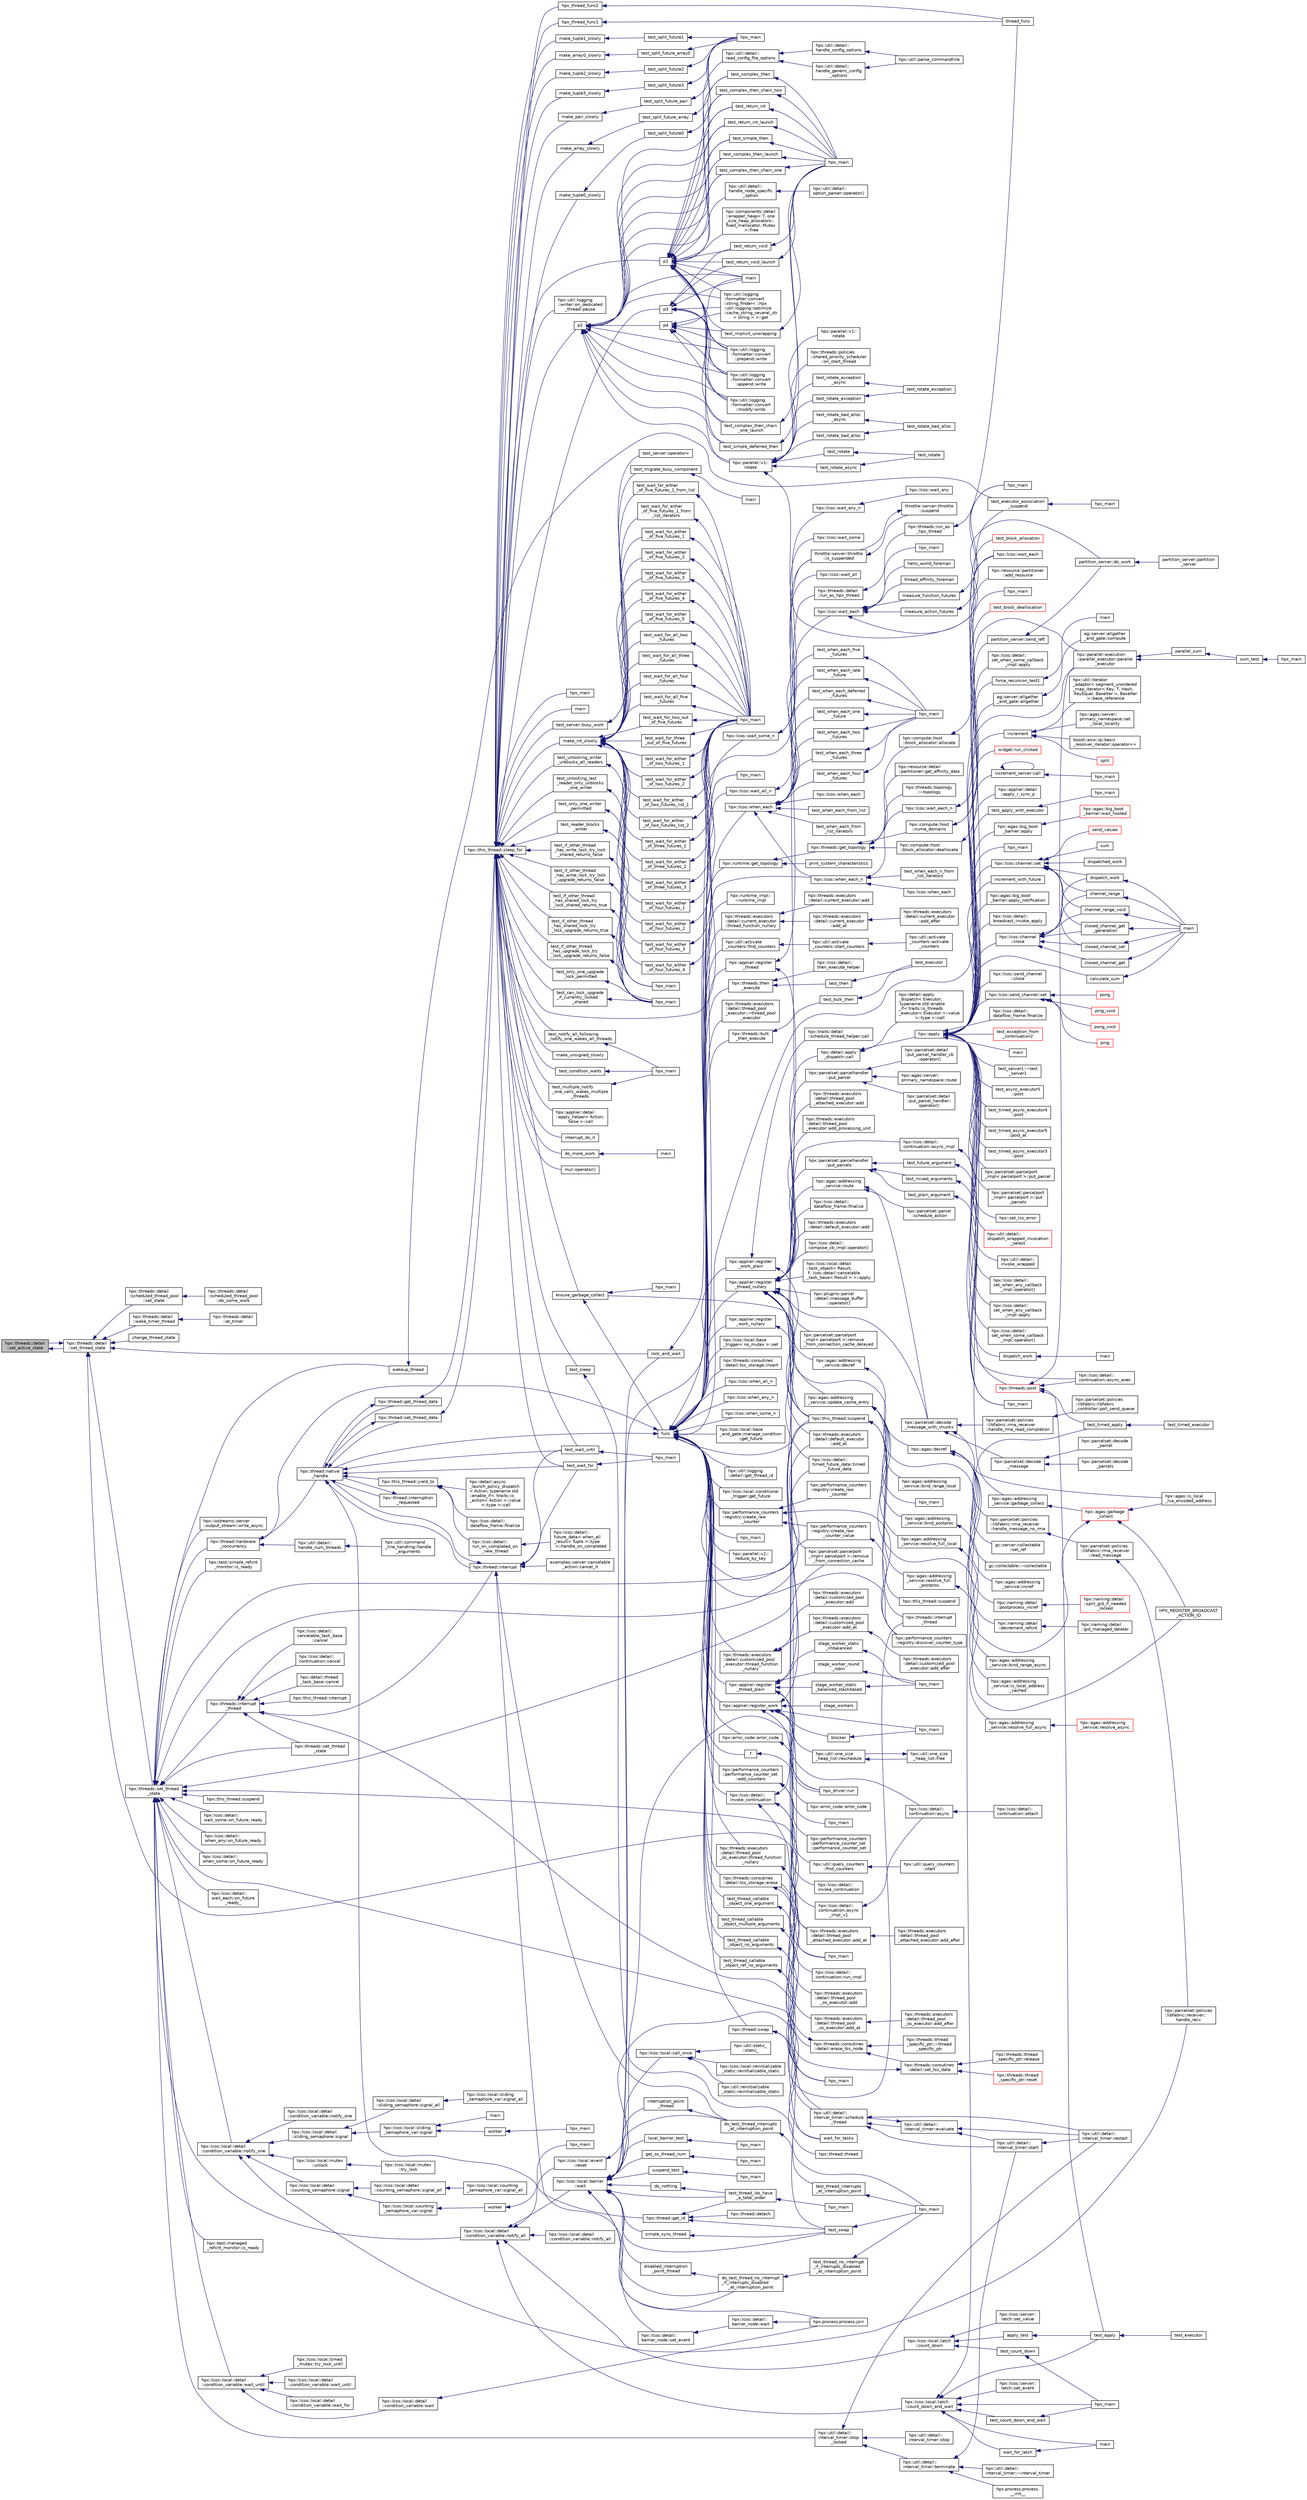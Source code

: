 digraph "hpx::threads::detail::set_active_state"
{
  edge [fontname="Helvetica",fontsize="10",labelfontname="Helvetica",labelfontsize="10"];
  node [fontname="Helvetica",fontsize="10",shape=record];
  rankdir="LR";
  Node963 [label="hpx::threads::detail\l::set_active_state",height=0.2,width=0.4,color="black", fillcolor="grey75", style="filled", fontcolor="black"];
  Node963 -> Node964 [dir="back",color="midnightblue",fontsize="10",style="solid",fontname="Helvetica"];
  Node964 [label="hpx::threads::detail\l::set_thread_state",height=0.2,width=0.4,color="black", fillcolor="white", style="filled",URL="$d2/dd1/namespacehpx_1_1threads_1_1detail.html#af85ddc854c4a149bf1738eb1b111b9ab"];
  Node964 -> Node965 [dir="back",color="midnightblue",fontsize="10",style="solid",fontname="Helvetica"];
  Node965 [label="lock_and_wait",height=0.2,width=0.4,color="black", fillcolor="white", style="filled",URL="$d5/dca/hpx__thread__phase_8cpp.html#a33ae614742af7a5d14a763390f10b5ce"];
  Node965 -> Node966 [dir="back",color="midnightblue",fontsize="10",style="solid",fontname="Helvetica"];
  Node966 [label="hpx_main",height=0.2,width=0.4,color="black", fillcolor="white", style="filled",URL="$d5/dca/hpx__thread__phase_8cpp.html#aaf67a3863f19ff7033e239ebb1204fb7"];
  Node964 -> Node967 [dir="back",color="midnightblue",fontsize="10",style="solid",fontname="Helvetica"];
  Node967 [label="hpx::threads::detail\l::scheduled_thread_pool\l::set_state",height=0.2,width=0.4,color="black", fillcolor="white", style="filled",URL="$d2/df7/classhpx_1_1threads_1_1detail_1_1scheduled__thread__pool.html#a189f39002cdbc0e7a95a5e9222af3f56"];
  Node967 -> Node968 [dir="back",color="midnightblue",fontsize="10",style="solid",fontname="Helvetica"];
  Node968 [label="hpx::threads::detail\l::scheduled_thread_pool\l::do_some_work",height=0.2,width=0.4,color="black", fillcolor="white", style="filled",URL="$d2/df7/classhpx_1_1threads_1_1detail_1_1scheduled__thread__pool.html#a2810dd874b141ce2dc912bbb195e8991"];
  Node964 -> Node969 [dir="back",color="midnightblue",fontsize="10",style="solid",fontname="Helvetica"];
  Node969 [label="change_thread_state",height=0.2,width=0.4,color="black", fillcolor="white", style="filled",URL="$d4/d81/set__thread__state_8cpp.html#a3dc52291a245e2c16461379250066835"];
  Node964 -> Node970 [dir="back",color="midnightblue",fontsize="10",style="solid",fontname="Helvetica"];
  Node970 [label="hpx_main",height=0.2,width=0.4,color="black", fillcolor="white", style="filled",URL="$d4/d81/set__thread__state_8cpp.html#aaf67a3863f19ff7033e239ebb1204fb7"];
  Node964 -> Node963 [dir="back",color="midnightblue",fontsize="10",style="solid",fontname="Helvetica"];
  Node964 -> Node971 [dir="back",color="midnightblue",fontsize="10",style="solid",fontname="Helvetica"];
  Node971 [label="hpx::threads::detail\l::wake_timer_thread",height=0.2,width=0.4,color="black", fillcolor="white", style="filled",URL="$d2/dd1/namespacehpx_1_1threads_1_1detail.html#adecffcabdb02c63742d7dbeb370f6980"];
  Node971 -> Node972 [dir="back",color="midnightblue",fontsize="10",style="solid",fontname="Helvetica"];
  Node972 [label="hpx::threads::detail\l::at_timer",height=0.2,width=0.4,color="black", fillcolor="white", style="filled",URL="$d2/dd1/namespacehpx_1_1threads_1_1detail.html#a813ad11c8379e8170eb0d508db38b44a"];
  Node964 -> Node973 [dir="back",color="midnightblue",fontsize="10",style="solid",fontname="Helvetica"];
  Node973 [label="hpx::threads::set_thread\l_state",height=0.2,width=0.4,color="black", fillcolor="white", style="filled",URL="$d7/d28/namespacehpx_1_1threads.html#ac0690ad16ad778bcc79dcd727cc33025",tooltip="Set the thread state of the thread referenced by the thread_id id. "];
  Node973 -> Node974 [dir="back",color="midnightblue",fontsize="10",style="solid",fontname="Helvetica"];
  Node974 [label="hpx::lcos::local::detail\l::condition_variable::notify_one",height=0.2,width=0.4,color="black", fillcolor="white", style="filled",URL="$d2/d39/classhpx_1_1lcos_1_1local_1_1detail_1_1condition__variable.html#a1114509fc37e205c7d921fe4a7f1d26a"];
  Node974 -> Node975 [dir="back",color="midnightblue",fontsize="10",style="solid",fontname="Helvetica"];
  Node975 [label="hpx::lcos::local::detail\l::condition_variable::notify_one",height=0.2,width=0.4,color="black", fillcolor="white", style="filled",URL="$d2/d39/classhpx_1_1lcos_1_1local_1_1detail_1_1condition__variable.html#a4be9ae9854b8eaa995874d6dffd52652"];
  Node974 -> Node976 [dir="back",color="midnightblue",fontsize="10",style="solid",fontname="Helvetica"];
  Node976 [label="hpx::lcos::local::detail\l::counting_semaphore::signal",height=0.2,width=0.4,color="black", fillcolor="white", style="filled",URL="$d3/d61/classhpx_1_1lcos_1_1local_1_1detail_1_1counting__semaphore.html#a927d73ef311e041d32c6ce124766899d"];
  Node976 -> Node977 [dir="back",color="midnightblue",fontsize="10",style="solid",fontname="Helvetica"];
  Node977 [label="hpx::lcos::local::counting\l_semaphore_var::signal",height=0.2,width=0.4,color="black", fillcolor="white", style="filled",URL="$df/d53/classhpx_1_1lcos_1_1local_1_1counting__semaphore__var.html#a5eab648deb92bdd61e680ea16d736f1a",tooltip="Signal the semaphore. "];
  Node977 -> Node978 [dir="back",color="midnightblue",fontsize="10",style="solid",fontname="Helvetica"];
  Node978 [label="worker",height=0.2,width=0.4,color="black", fillcolor="white", style="filled",URL="$df/de9/counting__semaphore_8cpp.html#a0fa8b6f00a50c12c67081694e52808ed"];
  Node978 -> Node979 [dir="back",color="midnightblue",fontsize="10",style="solid",fontname="Helvetica"];
  Node979 [label="hpx_main",height=0.2,width=0.4,color="black", fillcolor="white", style="filled",URL="$df/de9/counting__semaphore_8cpp.html#aefd26dd818037509b2241068d57e3e1d"];
  Node976 -> Node980 [dir="back",color="midnightblue",fontsize="10",style="solid",fontname="Helvetica"];
  Node980 [label="hpx::lcos::local::detail\l::counting_semaphore::signal_all",height=0.2,width=0.4,color="black", fillcolor="white", style="filled",URL="$d3/d61/classhpx_1_1lcos_1_1local_1_1detail_1_1counting__semaphore.html#a182df19eb28dc4d52b76af0a215504c0"];
  Node980 -> Node981 [dir="back",color="midnightblue",fontsize="10",style="solid",fontname="Helvetica"];
  Node981 [label="hpx::lcos::local::counting\l_semaphore_var::signal_all",height=0.2,width=0.4,color="black", fillcolor="white", style="filled",URL="$df/d53/classhpx_1_1lcos_1_1local_1_1counting__semaphore__var.html#ab84775371273cc64284cabe1477d46c0"];
  Node974 -> Node982 [dir="back",color="midnightblue",fontsize="10",style="solid",fontname="Helvetica"];
  Node982 [label="hpx::lcos::local::mutex\l::unlock",height=0.2,width=0.4,color="black", fillcolor="white", style="filled",URL="$d2/dd8/classhpx_1_1lcos_1_1local_1_1mutex.html#a7d26a65ecfa3babe4eaab84f974d2b64"];
  Node982 -> Node983 [dir="back",color="midnightblue",fontsize="10",style="solid",fontname="Helvetica"];
  Node983 [label="hpx::lcos::local::mutex\l::try_lock",height=0.2,width=0.4,color="black", fillcolor="white", style="filled",URL="$d2/dd8/classhpx_1_1lcos_1_1local_1_1mutex.html#a5803440ac847bca2eec131d27457ca2f"];
  Node974 -> Node984 [dir="back",color="midnightblue",fontsize="10",style="solid",fontname="Helvetica"];
  Node984 [label="hpx::parcelset::policies\l::libfabric::receiver::\lhandle_recv",height=0.2,width=0.4,color="black", fillcolor="white", style="filled",URL="$d9/df5/structhpx_1_1parcelset_1_1policies_1_1libfabric_1_1receiver.html#ae18eac5b1593bc79ba31cf828177d611"];
  Node974 -> Node985 [dir="back",color="midnightblue",fontsize="10",style="solid",fontname="Helvetica"];
  Node985 [label="hpx::lcos::local::detail\l::sliding_semaphore::signal",height=0.2,width=0.4,color="black", fillcolor="white", style="filled",URL="$d4/d7a/classhpx_1_1lcos_1_1local_1_1detail_1_1sliding__semaphore.html#ada80c92055d95c750944b8e63b8b5e5e"];
  Node985 -> Node986 [dir="back",color="midnightblue",fontsize="10",style="solid",fontname="Helvetica"];
  Node986 [label="hpx::lcos::local::detail\l::sliding_semaphore::signal_all",height=0.2,width=0.4,color="black", fillcolor="white", style="filled",URL="$d4/d7a/classhpx_1_1lcos_1_1local_1_1detail_1_1sliding__semaphore.html#ab26e042b6c41b664bfe3977c3ce4b2a1"];
  Node986 -> Node987 [dir="back",color="midnightblue",fontsize="10",style="solid",fontname="Helvetica"];
  Node987 [label="hpx::lcos::local::sliding\l_semaphore_var::signal_all",height=0.2,width=0.4,color="black", fillcolor="white", style="filled",URL="$d4/d2e/classhpx_1_1lcos_1_1local_1_1sliding__semaphore__var.html#abfc766bda4b66000eff05db54f2b0896"];
  Node985 -> Node988 [dir="back",color="midnightblue",fontsize="10",style="solid",fontname="Helvetica"];
  Node988 [label="hpx::lcos::local::sliding\l_semaphore_var::signal",height=0.2,width=0.4,color="black", fillcolor="white", style="filled",URL="$d4/d2e/classhpx_1_1lcos_1_1local_1_1sliding__semaphore__var.html#a45c335c3fedc79f6e985252feab55a03",tooltip="Signal the semaphore. "];
  Node988 -> Node989 [dir="back",color="midnightblue",fontsize="10",style="solid",fontname="Helvetica"];
  Node989 [label="worker",height=0.2,width=0.4,color="black", fillcolor="white", style="filled",URL="$d2/d38/sliding__semaphore_8cpp.html#af01ee5e0f3ad279c5cc65cf867860433"];
  Node989 -> Node990 [dir="back",color="midnightblue",fontsize="10",style="solid",fontname="Helvetica"];
  Node990 [label="hpx_main",height=0.2,width=0.4,color="black", fillcolor="white", style="filled",URL="$d2/d38/sliding__semaphore_8cpp.html#aefd26dd818037509b2241068d57e3e1d"];
  Node988 -> Node991 [dir="back",color="midnightblue",fontsize="10",style="solid",fontname="Helvetica"];
  Node991 [label="main",height=0.2,width=0.4,color="black", fillcolor="white", style="filled",URL="$da/da6/sliding__semaphore__2338_8cpp.html#ae66f6b31b5ad750f1fe042a706a4e3d4"];
  Node973 -> Node992 [dir="back",color="midnightblue",fontsize="10",style="solid",fontname="Helvetica"];
  Node992 [label="hpx::lcos::local::detail\l::condition_variable::notify_all",height=0.2,width=0.4,color="black", fillcolor="white", style="filled",URL="$d2/d39/classhpx_1_1lcos_1_1local_1_1detail_1_1condition__variable.html#adb0b4abe6f75aa3fad397b6a556ff1ae"];
  Node992 -> Node993 [dir="back",color="midnightblue",fontsize="10",style="solid",fontname="Helvetica"];
  Node993 [label="hpx::lcos::local::detail\l::condition_variable::notify_all",height=0.2,width=0.4,color="black", fillcolor="white", style="filled",URL="$d2/d39/classhpx_1_1lcos_1_1local_1_1detail_1_1condition__variable.html#ae669c43530443e8852760f51f0ee3862"];
  Node992 -> Node994 [dir="back",color="midnightblue",fontsize="10",style="solid",fontname="Helvetica"];
  Node994 [label="hpx::lcos::local::event\l::reset",height=0.2,width=0.4,color="black", fillcolor="white", style="filled",URL="$d2/d08/classhpx_1_1lcos_1_1local_1_1event.html#a1705a352cfae05961fe1f5c112199554",tooltip="Reset the event. "];
  Node994 -> Node995 [dir="back",color="midnightblue",fontsize="10",style="solid",fontname="Helvetica"];
  Node995 [label="hpx::lcos::local::call_once",height=0.2,width=0.4,color="black", fillcolor="white", style="filled",URL="$d0/d47/namespacehpx_1_1lcos_1_1local.html#a3fa67464391720578b24d35907853756"];
  Node995 -> Node996 [dir="back",color="midnightblue",fontsize="10",style="solid",fontname="Helvetica"];
  Node996 [label="hpx::lcos::local::reinitializable\l_static::reinitializable_static",height=0.2,width=0.4,color="black", fillcolor="white", style="filled",URL="$d4/d04/structhpx_1_1lcos_1_1local_1_1reinitializable__static.html#a5be89efcb123484e955a72ee512d0ea2"];
  Node995 -> Node997 [dir="back",color="midnightblue",fontsize="10",style="solid",fontname="Helvetica"];
  Node997 [label="hpx::util::reinitializable\l_static::reinitializable_static",height=0.2,width=0.4,color="black", fillcolor="white", style="filled",URL="$d2/db7/structhpx_1_1util_1_1reinitializable__static.html#a8ebb2d00ae9b9ed3bef5751a326e57b3"];
  Node995 -> Node998 [dir="back",color="midnightblue",fontsize="10",style="solid",fontname="Helvetica"];
  Node998 [label="hpx::util::static_\l::static_",height=0.2,width=0.4,color="black", fillcolor="white", style="filled",URL="$d3/dbb/structhpx_1_1util_1_1static__.html#a469d6f838e6368a1517bc1082099b8da"];
  Node992 -> Node999 [dir="back",color="midnightblue",fontsize="10",style="solid",fontname="Helvetica"];
  Node999 [label="hpx::lcos::local::latch\l::count_down_and_wait",height=0.2,width=0.4,color="black", fillcolor="white", style="filled",URL="$dd/de7/classhpx_1_1lcos_1_1local_1_1latch.html#adefe7460a4205b19b2d7db2390673685"];
  Node999 -> Node1000 [dir="back",color="midnightblue",fontsize="10",style="solid",fontname="Helvetica"];
  Node1000 [label="wait_for_latch",height=0.2,width=0.4,color="black", fillcolor="white", style="filled",URL="$d3/dd4/enumerate__threads_8cpp.html#a1044b11869f3225fc64846d4674c34a0"];
  Node1000 -> Node1001 [dir="back",color="midnightblue",fontsize="10",style="solid",fontname="Helvetica"];
  Node1001 [label="main",height=0.2,width=0.4,color="black", fillcolor="white", style="filled",URL="$d3/dd4/enumerate__threads_8cpp.html#ae66f6b31b5ad750f1fe042a706a4e3d4"];
  Node999 -> Node1001 [dir="back",color="midnightblue",fontsize="10",style="solid",fontname="Helvetica"];
  Node999 -> Node1002 [dir="back",color="midnightblue",fontsize="10",style="solid",fontname="Helvetica"];
  Node1002 [label="hpx::lcos::server::\llatch::set_event",height=0.2,width=0.4,color="black", fillcolor="white", style="filled",URL="$d7/d72/classhpx_1_1lcos_1_1server_1_1latch.html#ad456d4a188574ebc6bdb53f626cb8b27"];
  Node999 -> Node1003 [dir="back",color="midnightblue",fontsize="10",style="solid",fontname="Helvetica"];
  Node1003 [label="test_count_down_and_wait",height=0.2,width=0.4,color="black", fillcolor="white", style="filled",URL="$d4/db4/local__latch_8cpp.html#a835e7630881efa4fb379972b0dc2fdb1"];
  Node1003 -> Node1004 [dir="back",color="midnightblue",fontsize="10",style="solid",fontname="Helvetica"];
  Node1004 [label="hpx_main",height=0.2,width=0.4,color="black", fillcolor="white", style="filled",URL="$d4/db4/local__latch_8cpp.html#aefd26dd818037509b2241068d57e3e1d"];
  Node999 -> Node1004 [dir="back",color="midnightblue",fontsize="10",style="solid",fontname="Helvetica"];
  Node999 -> Node1005 [dir="back",color="midnightblue",fontsize="10",style="solid",fontname="Helvetica"];
  Node1005 [label="test_apply",height=0.2,width=0.4,color="black", fillcolor="white", style="filled",URL="$d8/d83/minimal__async__executor_8cpp.html#a5f84f0aa2a8c7b97a91aff6d6eb013fc"];
  Node1005 -> Node1006 [dir="back",color="midnightblue",fontsize="10",style="solid",fontname="Helvetica"];
  Node1006 [label="test_executor",height=0.2,width=0.4,color="black", fillcolor="white", style="filled",URL="$d8/d83/minimal__async__executor_8cpp.html#a12065ee56eec28d3895ba316405a7116"];
  Node999 -> Node1007 [dir="back",color="midnightblue",fontsize="10",style="solid",fontname="Helvetica"];
  Node1007 [label="test_timed_apply",height=0.2,width=0.4,color="black", fillcolor="white", style="filled",URL="$d7/de3/minimal__timed__async__executor_8cpp.html#a4efa415d3bbbec720c16e167505810e9"];
  Node1007 -> Node1008 [dir="back",color="midnightblue",fontsize="10",style="solid",fontname="Helvetica"];
  Node1008 [label="test_timed_executor",height=0.2,width=0.4,color="black", fillcolor="white", style="filled",URL="$d7/de3/minimal__timed__async__executor_8cpp.html#a4e2d002d587a77e84eb27f1f903f5094"];
  Node992 -> Node1009 [dir="back",color="midnightblue",fontsize="10",style="solid",fontname="Helvetica"];
  Node1009 [label="hpx::lcos::local::latch\l::count_down",height=0.2,width=0.4,color="black", fillcolor="white", style="filled",URL="$dd/de7/classhpx_1_1lcos_1_1local_1_1latch.html#aef25cea98d12a646af282d0251583d53"];
  Node1009 -> Node1010 [dir="back",color="midnightblue",fontsize="10",style="solid",fontname="Helvetica"];
  Node1010 [label="hpx::lcos::server::\llatch::set_value",height=0.2,width=0.4,color="black", fillcolor="white", style="filled",URL="$d7/d72/classhpx_1_1lcos_1_1server_1_1latch.html#a547d6f9581fc315e3ab990be67bfa5eb",tooltip="This is invoked whenever the count_down() function is called. "];
  Node1009 -> Node1011 [dir="back",color="midnightblue",fontsize="10",style="solid",fontname="Helvetica"];
  Node1011 [label="test_count_down",height=0.2,width=0.4,color="black", fillcolor="white", style="filled",URL="$d4/db4/local__latch_8cpp.html#a6920c9633d0c95c497d3a4ee446a2bc5"];
  Node1011 -> Node1004 [dir="back",color="midnightblue",fontsize="10",style="solid",fontname="Helvetica"];
  Node1009 -> Node1012 [dir="back",color="midnightblue",fontsize="10",style="solid",fontname="Helvetica"];
  Node1012 [label="apply_test",height=0.2,width=0.4,color="black", fillcolor="white", style="filled",URL="$d8/d83/minimal__async__executor_8cpp.html#a7e42b6242cfc769ca209a7d7db8e7f16"];
  Node1012 -> Node1005 [dir="back",color="midnightblue",fontsize="10",style="solid",fontname="Helvetica"];
  Node992 -> Node1013 [dir="back",color="midnightblue",fontsize="10",style="solid",fontname="Helvetica"];
  Node1013 [label="hpx::lcos::local::barrier\l::wait",height=0.2,width=0.4,color="black", fillcolor="white", style="filled",URL="$da/d43/classhpx_1_1lcos_1_1local_1_1barrier.html#ae3374c182ffd12c9975963139b6f9255"];
  Node1013 -> Node1014 [dir="back",color="midnightblue",fontsize="10",style="solid",fontname="Helvetica"];
  Node1014 [label="hpx::lcos::detail::\lbarrier_node::set_event",height=0.2,width=0.4,color="black", fillcolor="white", style="filled",URL="$dc/dd7/structhpx_1_1lcos_1_1detail_1_1barrier__node.html#a7c4df1612298d6bca82818ad1ab263e7"];
  Node1014 -> Node1015 [dir="back",color="midnightblue",fontsize="10",style="solid",fontname="Helvetica"];
  Node1015 [label="hpx::lcos::detail::\lbarrier_node::wait",height=0.2,width=0.4,color="black", fillcolor="white", style="filled",URL="$dc/dd7/structhpx_1_1lcos_1_1detail_1_1barrier__node.html#aa4e3bd2f6143714f869892b8e992c45e"];
  Node1015 -> Node1016 [dir="back",color="midnightblue",fontsize="10",style="solid",fontname="Helvetica"];
  Node1016 [label="hpx.process.process.join",height=0.2,width=0.4,color="black", fillcolor="white", style="filled",URL="$d3/d41/classhpx_1_1process_1_1process.html#acc7ec4687f3bf5ae121ef7b494d991d8"];
  Node1013 -> Node965 [dir="back",color="midnightblue",fontsize="10",style="solid",fontname="Helvetica"];
  Node1013 -> Node966 [dir="back",color="midnightblue",fontsize="10",style="solid",fontname="Helvetica"];
  Node1013 -> Node1017 [dir="back",color="midnightblue",fontsize="10",style="solid",fontname="Helvetica"];
  Node1017 [label="hpx_driver::run",height=0.2,width=0.4,color="black", fillcolor="white", style="filled",URL="$df/d10/structhpx__driver.html#a18f4851aebac8f2b382fae393675108f"];
  Node1013 -> Node1018 [dir="back",color="midnightblue",fontsize="10",style="solid",fontname="Helvetica"];
  Node1018 [label="local_barrier_test",height=0.2,width=0.4,color="black", fillcolor="white", style="filled",URL="$d2/db4/tests_2unit_2lcos_2local__barrier_8cpp.html#aa0780d94f0cd2b7fb0085691df108c5d"];
  Node1018 -> Node1019 [dir="back",color="midnightblue",fontsize="10",style="solid",fontname="Helvetica"];
  Node1019 [label="hpx_main",height=0.2,width=0.4,color="black", fillcolor="white", style="filled",URL="$d2/db4/tests_2unit_2lcos_2local__barrier_8cpp.html#aaf67a3863f19ff7033e239ebb1204fb7"];
  Node1013 -> Node1020 [dir="back",color="midnightblue",fontsize="10",style="solid",fontname="Helvetica"];
  Node1020 [label="get_os_thread_num",height=0.2,width=0.4,color="black", fillcolor="white", style="filled",URL="$d2/dfb/os__thread__num_8cpp.html#a4e93c08a1dab5895036ff150c5cbf0aa"];
  Node1020 -> Node1021 [dir="back",color="midnightblue",fontsize="10",style="solid",fontname="Helvetica"];
  Node1021 [label="hpx_main",height=0.2,width=0.4,color="black", fillcolor="white", style="filled",URL="$d2/dfb/os__thread__num_8cpp.html#aaf67a3863f19ff7033e239ebb1204fb7"];
  Node1013 -> Node1016 [dir="back",color="midnightblue",fontsize="10",style="solid",fontname="Helvetica"];
  Node1013 -> Node1022 [dir="back",color="midnightblue",fontsize="10",style="solid",fontname="Helvetica"];
  Node1022 [label="interruption_point\l_thread",height=0.2,width=0.4,color="black", fillcolor="white", style="filled",URL="$d0/d4e/tests_2unit_2threads_2thread_8cpp.html#a4ed7731f04404da6ea18c2204329f7cb"];
  Node1022 -> Node1023 [dir="back",color="midnightblue",fontsize="10",style="solid",fontname="Helvetica"];
  Node1023 [label="do_test_thread_interrupts\l_at_interruption_point",height=0.2,width=0.4,color="black", fillcolor="white", style="filled",URL="$d0/d4e/tests_2unit_2threads_2thread_8cpp.html#a1592be75203d2ef54f0a19832cacecf8"];
  Node1023 -> Node1024 [dir="back",color="midnightblue",fontsize="10",style="solid",fontname="Helvetica"];
  Node1024 [label="test_thread_interrupts\l_at_interruption_point",height=0.2,width=0.4,color="black", fillcolor="white", style="filled",URL="$d0/d4e/tests_2unit_2threads_2thread_8cpp.html#a4a6a8c2918dcd825da0102f3a63bf24a"];
  Node1024 -> Node1025 [dir="back",color="midnightblue",fontsize="10",style="solid",fontname="Helvetica"];
  Node1025 [label="hpx_main",height=0.2,width=0.4,color="black", fillcolor="white", style="filled",URL="$d0/d4e/tests_2unit_2threads_2thread_8cpp.html#a255f773d830db5ca937cff11c2692fa2"];
  Node1013 -> Node1023 [dir="back",color="midnightblue",fontsize="10",style="solid",fontname="Helvetica"];
  Node1013 -> Node1026 [dir="back",color="midnightblue",fontsize="10",style="solid",fontname="Helvetica"];
  Node1026 [label="disabled_interruption\l_point_thread",height=0.2,width=0.4,color="black", fillcolor="white", style="filled",URL="$d0/d4e/tests_2unit_2threads_2thread_8cpp.html#a36cf1f1e669661313a3a2657b174f7c2"];
  Node1026 -> Node1027 [dir="back",color="midnightblue",fontsize="10",style="solid",fontname="Helvetica"];
  Node1027 [label="do_test_thread_no_interrupt\l_if_interrupts_disabled\l_at_interruption_point",height=0.2,width=0.4,color="black", fillcolor="white", style="filled",URL="$d0/d4e/tests_2unit_2threads_2thread_8cpp.html#a83a3b29d9f2edb5952625e72f9651985"];
  Node1027 -> Node1028 [dir="back",color="midnightblue",fontsize="10",style="solid",fontname="Helvetica"];
  Node1028 [label="test_thread_no_interrupt\l_if_interrupts_disabled\l_at_interruption_point",height=0.2,width=0.4,color="black", fillcolor="white", style="filled",URL="$d0/d4e/tests_2unit_2threads_2thread_8cpp.html#ae8589f467c87f24293dd95710b4d8374"];
  Node1028 -> Node1025 [dir="back",color="midnightblue",fontsize="10",style="solid",fontname="Helvetica"];
  Node1013 -> Node1027 [dir="back",color="midnightblue",fontsize="10",style="solid",fontname="Helvetica"];
  Node1013 -> Node1029 [dir="back",color="midnightblue",fontsize="10",style="solid",fontname="Helvetica"];
  Node1029 [label="simple_sync_thread",height=0.2,width=0.4,color="black", fillcolor="white", style="filled",URL="$d0/d4e/tests_2unit_2threads_2thread_8cpp.html#aafe091deb4ce014ec0d8354ca4219cb3"];
  Node1029 -> Node1030 [dir="back",color="midnightblue",fontsize="10",style="solid",fontname="Helvetica"];
  Node1030 [label="test_swap",height=0.2,width=0.4,color="black", fillcolor="white", style="filled",URL="$d0/d4e/tests_2unit_2threads_2thread_8cpp.html#aa9645d2d1912efd27e83867429e862d0"];
  Node1030 -> Node1025 [dir="back",color="midnightblue",fontsize="10",style="solid",fontname="Helvetica"];
  Node1013 -> Node1030 [dir="back",color="midnightblue",fontsize="10",style="solid",fontname="Helvetica"];
  Node1013 -> Node1031 [dir="back",color="midnightblue",fontsize="10",style="solid",fontname="Helvetica"];
  Node1031 [label="do_nothing",height=0.2,width=0.4,color="black", fillcolor="white", style="filled",URL="$df/d88/thread__id_8cpp.html#ad27c188384788837a2a71dde38635725"];
  Node1031 -> Node1032 [dir="back",color="midnightblue",fontsize="10",style="solid",fontname="Helvetica"];
  Node1032 [label="test_thread_ids_have\l_a_total_order",height=0.2,width=0.4,color="black", fillcolor="white", style="filled",URL="$df/d88/thread__id_8cpp.html#a95604be93f5422b5bc87778cff21bde1"];
  Node1032 -> Node1033 [dir="back",color="midnightblue",fontsize="10",style="solid",fontname="Helvetica"];
  Node1033 [label="hpx_main",height=0.2,width=0.4,color="black", fillcolor="white", style="filled",URL="$df/d88/thread__id_8cpp.html#a255f773d830db5ca937cff11c2692fa2"];
  Node1013 -> Node1032 [dir="back",color="midnightblue",fontsize="10",style="solid",fontname="Helvetica"];
  Node1013 -> Node1034 [dir="back",color="midnightblue",fontsize="10",style="solid",fontname="Helvetica"];
  Node1034 [label="suspend_test",height=0.2,width=0.4,color="black", fillcolor="white", style="filled",URL="$db/d59/thread__suspend__duration_8cpp.html#a51db1109c6dea5b277ccfc6e1a2e0a18"];
  Node1034 -> Node1035 [dir="back",color="midnightblue",fontsize="10",style="solid",fontname="Helvetica"];
  Node1035 [label="hpx_main",height=0.2,width=0.4,color="black", fillcolor="white", style="filled",URL="$db/d59/thread__suspend__duration_8cpp.html#aaf67a3863f19ff7033e239ebb1204fb7"];
  Node1013 -> Node1036 [dir="back",color="midnightblue",fontsize="10",style="solid",fontname="Helvetica"];
  Node1036 [label="wait_for_tasks",height=0.2,width=0.4,color="black", fillcolor="white", style="filled",URL="$df/de1/timed__task__spawn_8cpp.html#a9343f118f9876c51c2ce9a733a41320f"];
  Node973 -> Node1037 [dir="back",color="midnightblue",fontsize="10",style="solid",fontname="Helvetica"];
  Node1037 [label="hpx::lcos::local::detail\l::condition_variable::wait_until",height=0.2,width=0.4,color="black", fillcolor="white", style="filled",URL="$d2/d39/classhpx_1_1lcos_1_1local_1_1detail_1_1condition__variable.html#a3c608ceb722edb8d30c821eb0857e680"];
  Node1037 -> Node1038 [dir="back",color="midnightblue",fontsize="10",style="solid",fontname="Helvetica"];
  Node1038 [label="hpx::lcos::local::detail\l::condition_variable::wait",height=0.2,width=0.4,color="black", fillcolor="white", style="filled",URL="$d2/d39/classhpx_1_1lcos_1_1local_1_1detail_1_1condition__variable.html#aa0eda2419e7df2922669d8f8ca392376"];
  Node1038 -> Node1016 [dir="back",color="midnightblue",fontsize="10",style="solid",fontname="Helvetica"];
  Node1037 -> Node1039 [dir="back",color="midnightblue",fontsize="10",style="solid",fontname="Helvetica"];
  Node1039 [label="hpx::lcos::local::detail\l::condition_variable::wait_until",height=0.2,width=0.4,color="black", fillcolor="white", style="filled",URL="$d2/d39/classhpx_1_1lcos_1_1local_1_1detail_1_1condition__variable.html#a425f1e67d3ff51b6fd0df3bdc9bcb2f0"];
  Node1037 -> Node1040 [dir="back",color="midnightblue",fontsize="10",style="solid",fontname="Helvetica"];
  Node1040 [label="hpx::lcos::local::detail\l::condition_variable::wait_for",height=0.2,width=0.4,color="black", fillcolor="white", style="filled",URL="$d2/d39/classhpx_1_1lcos_1_1local_1_1detail_1_1condition__variable.html#a5431ff3797fe29a6e04741fa97dca2f5"];
  Node1037 -> Node1041 [dir="back",color="midnightblue",fontsize="10",style="solid",fontname="Helvetica"];
  Node1041 [label="hpx::lcos::local::timed\l_mutex::try_lock_until",height=0.2,width=0.4,color="black", fillcolor="white", style="filled",URL="$dd/dd9/classhpx_1_1lcos_1_1local_1_1timed__mutex.html#ac694789a5ec73caa796ada83ed3fddd8"];
  Node973 -> Node1042 [dir="back",color="midnightblue",fontsize="10",style="solid",fontname="Helvetica"];
  Node1042 [label="hpx::threads::executors\l::detail::default_executor\l::add_at",height=0.2,width=0.4,color="black", fillcolor="white", style="filled",URL="$dd/df3/classhpx_1_1threads_1_1executors_1_1detail_1_1default__executor.html#a1093430680e0b7de889020efb0137cb0"];
  Node973 -> Node1043 [dir="back",color="midnightblue",fontsize="10",style="solid",fontname="Helvetica"];
  Node1043 [label="hpx::lcos::detail::\ltimed_future_data::timed\l_future_data",height=0.2,width=0.4,color="black", fillcolor="white", style="filled",URL="$d2/d3d/structhpx_1_1lcos_1_1detail_1_1timed__future__data.html#aef36ff98593378896469fa3edbaf682a"];
  Node973 -> Node1044 [dir="back",color="midnightblue",fontsize="10",style="solid",fontname="Helvetica"];
  Node1044 [label="hpx::lcos::detail::\lwait_each::on_future\l_ready_",height=0.2,width=0.4,color="black", fillcolor="white", style="filled",URL="$dc/d45/structhpx_1_1lcos_1_1detail_1_1wait__each.html#aa02f3b802bc40a96d77ebc5acab5fc12"];
  Node973 -> Node1045 [dir="back",color="midnightblue",fontsize="10",style="solid",fontname="Helvetica"];
  Node1045 [label="hpx::util::detail::\linterval_timer::stop\l_locked",height=0.2,width=0.4,color="black", fillcolor="white", style="filled",URL="$d9/dc4/classhpx_1_1util_1_1detail_1_1interval__timer.html#aee7b39a73f288406432f958774a8a755"];
  Node1045 -> Node1046 [dir="back",color="midnightblue",fontsize="10",style="solid",fontname="Helvetica"];
  Node1046 [label="hpx::util::detail::\linterval_timer::restart",height=0.2,width=0.4,color="black", fillcolor="white", style="filled",URL="$d9/dc4/classhpx_1_1util_1_1detail_1_1interval__timer.html#aef44e704e69523484a42421ffcf114b2"];
  Node1045 -> Node1047 [dir="back",color="midnightblue",fontsize="10",style="solid",fontname="Helvetica"];
  Node1047 [label="hpx::util::detail::\linterval_timer::stop",height=0.2,width=0.4,color="black", fillcolor="white", style="filled",URL="$d9/dc4/classhpx_1_1util_1_1detail_1_1interval__timer.html#a1d78fc310a130a854f6ad9d34888b397"];
  Node1045 -> Node1048 [dir="back",color="midnightblue",fontsize="10",style="solid",fontname="Helvetica"];
  Node1048 [label="hpx::util::detail::\linterval_timer::terminate",height=0.2,width=0.4,color="black", fillcolor="white", style="filled",URL="$d9/dc4/classhpx_1_1util_1_1detail_1_1interval__timer.html#a9a05bdb2233f5a4f95e471cc5db35fea"];
  Node1048 -> Node1049 [dir="back",color="midnightblue",fontsize="10",style="solid",fontname="Helvetica"];
  Node1049 [label="hpx::util::detail::\linterval_timer::start",height=0.2,width=0.4,color="black", fillcolor="white", style="filled",URL="$d9/dc4/classhpx_1_1util_1_1detail_1_1interval__timer.html#a4e828ee56e41d8f50dc946452b15e3a6"];
  Node1049 -> Node1046 [dir="back",color="midnightblue",fontsize="10",style="solid",fontname="Helvetica"];
  Node1048 -> Node1050 [dir="back",color="midnightblue",fontsize="10",style="solid",fontname="Helvetica"];
  Node1050 [label="hpx::util::detail::\linterval_timer::~interval_timer",height=0.2,width=0.4,color="black", fillcolor="white", style="filled",URL="$d9/dc4/classhpx_1_1util_1_1detail_1_1interval__timer.html#a966a5e7de900132e1ad826f33ec581ed"];
  Node1048 -> Node1051 [dir="back",color="midnightblue",fontsize="10",style="solid",fontname="Helvetica"];
  Node1051 [label="hpx.process.process.\l__init__",height=0.2,width=0.4,color="black", fillcolor="white", style="filled",URL="$d3/d41/classhpx_1_1process_1_1process.html#a8c96317a0d57a9dfd75375b25e434b8b"];
  Node973 -> Node1052 [dir="back",color="midnightblue",fontsize="10",style="solid",fontname="Helvetica"];
  Node1052 [label="hpx::util::detail::\linterval_timer::schedule\l_thread",height=0.2,width=0.4,color="black", fillcolor="white", style="filled",URL="$d9/dc4/classhpx_1_1util_1_1detail_1_1interval__timer.html#a1d016ac6de8d3e796e7e0e0e26b93aa0"];
  Node1052 -> Node1049 [dir="back",color="midnightblue",fontsize="10",style="solid",fontname="Helvetica"];
  Node1052 -> Node1046 [dir="back",color="midnightblue",fontsize="10",style="solid",fontname="Helvetica"];
  Node1052 -> Node1053 [dir="back",color="midnightblue",fontsize="10",style="solid",fontname="Helvetica"];
  Node1053 [label="hpx::util::detail::\linterval_timer::evaluate",height=0.2,width=0.4,color="black", fillcolor="white", style="filled",URL="$d9/dc4/classhpx_1_1util_1_1detail_1_1interval__timer.html#ad9b01abbf45233ff46e5bc8b19ed013e"];
  Node1053 -> Node1049 [dir="back",color="midnightblue",fontsize="10",style="solid",fontname="Helvetica"];
  Node1053 -> Node1046 [dir="back",color="midnightblue",fontsize="10",style="solid",fontname="Helvetica"];
  Node1053 -> Node1052 [dir="back",color="midnightblue",fontsize="10",style="solid",fontname="Helvetica"];
  Node973 -> Node1054 [dir="back",color="midnightblue",fontsize="10",style="solid",fontname="Helvetica"];
  Node1054 [label="hpx::test::managed\l_refcnt_monitor::is_ready",height=0.2,width=0.4,color="black", fillcolor="white", style="filled",URL="$d6/d63/structhpx_1_1test_1_1managed__refcnt__monitor.html#a8681fcdd6d2a6e0b0bb8bf78b2eb3ae2"];
  Node973 -> Node1055 [dir="back",color="midnightblue",fontsize="10",style="solid",fontname="Helvetica"];
  Node1055 [label="hpx::iostreams::server\l::output_stream::write_async",height=0.2,width=0.4,color="black", fillcolor="white", style="filled",URL="$d2/dc6/structhpx_1_1iostreams_1_1server_1_1output__stream.html#adf5bbe90828615c4e04c7833c7122a20"];
  Node973 -> Node1056 [dir="back",color="midnightblue",fontsize="10",style="solid",fontname="Helvetica"];
  Node1056 [label="hpx::parcelset::parcelport\l_impl\< parcelport \>::remove\l_from_connection_cache",height=0.2,width=0.4,color="black", fillcolor="white", style="filled",URL="$db/d0a/classhpx_1_1parcelset_1_1parcelport__impl.html#a149bc3e468662956e469f68bac4041c4"];
  Node973 -> Node1057 [dir="back",color="midnightblue",fontsize="10",style="solid",fontname="Helvetica"];
  Node1057 [label="hpx::test::simple_refcnt\l_monitor::is_ready",height=0.2,width=0.4,color="black", fillcolor="white", style="filled",URL="$d9/d66/structhpx_1_1test_1_1simple__refcnt__monitor.html#a54abdfc212a9e2e47a91a0e6128de1e1"];
  Node973 -> Node1058 [dir="back",color="midnightblue",fontsize="10",style="solid",fontname="Helvetica"];
  Node1058 [label="hpx::thread::hardware\l_concurrency",height=0.2,width=0.4,color="black", fillcolor="white", style="filled",URL="$de/d9b/classhpx_1_1thread.html#a8e4fff210e02485ba493bc3a2a956c03"];
  Node1058 -> Node1059 [dir="back",color="midnightblue",fontsize="10",style="solid",fontname="Helvetica"];
  Node1059 [label="hpx::util::detail::\lhandle_num_threads",height=0.2,width=0.4,color="black", fillcolor="white", style="filled",URL="$d2/d8e/namespacehpx_1_1util_1_1detail.html#a8a8566d3479868554568678b9e5ebcf2"];
  Node1059 -> Node1060 [dir="back",color="midnightblue",fontsize="10",style="solid",fontname="Helvetica"];
  Node1060 [label="hpx::util::command\l_line_handling::handle\l_arguments",height=0.2,width=0.4,color="black", fillcolor="white", style="filled",URL="$d2/df0/structhpx_1_1util_1_1command__line__handling.html#a1aa8a009a61fe583bf8de6e144846eee"];
  Node1058 -> Node1061 [dir="back",color="midnightblue",fontsize="10",style="solid",fontname="Helvetica"];
  Node1061 [label="hpx::thread::native\l_handle",height=0.2,width=0.4,color="black", fillcolor="white", style="filled",URL="$de/d9b/classhpx_1_1thread.html#acf48190d264ab64c1c4ec99d0b421b5a"];
  Node1061 -> Node1062 [dir="back",color="midnightblue",fontsize="10",style="solid",fontname="Helvetica"];
  Node1062 [label="test_wait_for",height=0.2,width=0.4,color="black", fillcolor="white", style="filled",URL="$de/d7d/future__timed__wait__1025_8cpp.html#a0e3d5409a174e5dac600412849dc9d93"];
  Node1062 -> Node1063 [dir="back",color="midnightblue",fontsize="10",style="solid",fontname="Helvetica"];
  Node1063 [label="hpx_main",height=0.2,width=0.4,color="black", fillcolor="white", style="filled",URL="$de/d7d/future__timed__wait__1025_8cpp.html#a255f773d830db5ca937cff11c2692fa2"];
  Node1061 -> Node1064 [dir="back",color="midnightblue",fontsize="10",style="solid",fontname="Helvetica"];
  Node1064 [label="test_wait_until",height=0.2,width=0.4,color="black", fillcolor="white", style="filled",URL="$de/d7d/future__timed__wait__1025_8cpp.html#af6d52682ea10ff7a073cce3b5708c7c9"];
  Node1064 -> Node1063 [dir="back",color="midnightblue",fontsize="10",style="solid",fontname="Helvetica"];
  Node1061 -> Node1065 [dir="back",color="midnightblue",fontsize="10",style="solid",fontname="Helvetica"];
  Node1065 [label="hpx::thread::get_id",height=0.2,width=0.4,color="black", fillcolor="white", style="filled",URL="$de/d9b/classhpx_1_1thread.html#aec031f492a39c521c2c78e0cd47c4ed8"];
  Node1065 -> Node1030 [dir="back",color="midnightblue",fontsize="10",style="solid",fontname="Helvetica"];
  Node1065 -> Node1066 [dir="back",color="midnightblue",fontsize="10",style="solid",fontname="Helvetica"];
  Node1066 [label="hpx::thread::detach",height=0.2,width=0.4,color="black", fillcolor="white", style="filled",URL="$de/d9b/classhpx_1_1thread.html#a65d7f6e9f4bb311d73c40a2f74976ede"];
  Node1065 -> Node1032 [dir="back",color="midnightblue",fontsize="10",style="solid",fontname="Helvetica"];
  Node1061 -> Node1067 [dir="back",color="midnightblue",fontsize="10",style="solid",fontname="Helvetica"];
  Node1067 [label="hpx::thread::interrupt",height=0.2,width=0.4,color="black", fillcolor="white", style="filled",URL="$de/d9b/classhpx_1_1thread.html#ac34d0d033aa743c476a79dbc2e1a8a39"];
  Node1067 -> Node1068 [dir="back",color="midnightblue",fontsize="10",style="solid",fontname="Helvetica"];
  Node1068 [label="examples::server::cancelable\l_action::cancel_it",height=0.2,width=0.4,color="black", fillcolor="white", style="filled",URL="$da/d82/classexamples_1_1server_1_1cancelable__action.html#a411ff697f6719bdf2db9df63e7ce0d1a"];
  Node1067 -> Node1062 [dir="back",color="midnightblue",fontsize="10",style="solid",fontname="Helvetica"];
  Node1067 -> Node1064 [dir="back",color="midnightblue",fontsize="10",style="solid",fontname="Helvetica"];
  Node1067 -> Node1023 [dir="back",color="midnightblue",fontsize="10",style="solid",fontname="Helvetica"];
  Node1067 -> Node1027 [dir="back",color="midnightblue",fontsize="10",style="solid",fontname="Helvetica"];
  Node1067 -> Node1061 [dir="back",color="midnightblue",fontsize="10",style="solid",fontname="Helvetica"];
  Node1061 -> Node1069 [dir="back",color="midnightblue",fontsize="10",style="solid",fontname="Helvetica"];
  Node1069 [label="hpx::thread::interruption\l_requested",height=0.2,width=0.4,color="black", fillcolor="white", style="filled",URL="$de/d9b/classhpx_1_1thread.html#a33276bb4c20bbb0b1978944e18ef71b8"];
  Node1069 -> Node1061 [dir="back",color="midnightblue",fontsize="10",style="solid",fontname="Helvetica"];
  Node1061 -> Node1070 [dir="back",color="midnightblue",fontsize="10",style="solid",fontname="Helvetica"];
  Node1070 [label="hpx::thread::get_thread_data",height=0.2,width=0.4,color="black", fillcolor="white", style="filled",URL="$de/d9b/classhpx_1_1thread.html#a4535ef82cec3b953d2c941d20e3e3904"];
  Node1070 -> Node1061 [dir="back",color="midnightblue",fontsize="10",style="solid",fontname="Helvetica"];
  Node1070 -> Node1071 [dir="back",color="midnightblue",fontsize="10",style="solid",fontname="Helvetica"];
  Node1071 [label="hpx::this_thread::sleep_for",height=0.2,width=0.4,color="black", fillcolor="white", style="filled",URL="$d9/d52/namespacehpx_1_1this__thread.html#afc042a5a5fa52eef2d1d177a343435cf"];
  Node1071 -> Node1072 [dir="back",color="midnightblue",fontsize="10",style="solid",fontname="Helvetica"];
  Node1072 [label="hpx::applier::detail\l::apply_helper\< Action,\l false \>::call",height=0.2,width=0.4,color="black", fillcolor="white", style="filled",URL="$de/d9b/structhpx_1_1applier_1_1detail_1_1apply__helper_3_01_action_00_01false_01_4.html#a567fbb92986df0974d5b30ca9a002130"];
  Node1071 -> Node1073 [dir="back",color="midnightblue",fontsize="10",style="solid",fontname="Helvetica"];
  Node1073 [label="interrupt_do_it",height=0.2,width=0.4,color="black", fillcolor="white", style="filled",URL="$d1/db8/cancelable__action__client_8cpp.html#a46617129de426f6e7ab5eb91b008cd9e"];
  Node1071 -> Node1074 [dir="back",color="midnightblue",fontsize="10",style="solid",fontname="Helvetica"];
  Node1074 [label="test_multiple_notify\l_one_calls_wakes_multiple\l_threads",height=0.2,width=0.4,color="black", fillcolor="white", style="filled",URL="$d1/ded/tests_2unit_2lcos_2condition__variable_8cpp.html#a578d8e27a7396ab57393dea2b8badee3"];
  Node1074 -> Node1075 [dir="back",color="midnightblue",fontsize="10",style="solid",fontname="Helvetica"];
  Node1075 [label="hpx_main",height=0.2,width=0.4,color="black", fillcolor="white", style="filled",URL="$d1/ded/tests_2unit_2lcos_2condition__variable_8cpp.html#a255f773d830db5ca937cff11c2692fa2"];
  Node1071 -> Node1076 [dir="back",color="midnightblue",fontsize="10",style="solid",fontname="Helvetica"];
  Node1076 [label="test_notify_all_following\l_notify_one_wakes_all_threads",height=0.2,width=0.4,color="black", fillcolor="white", style="filled",URL="$d1/ded/tests_2unit_2lcos_2condition__variable_8cpp.html#a6dd6eca404b61c749747efb07bebe3fd"];
  Node1076 -> Node1075 [dir="back",color="midnightblue",fontsize="10",style="solid",fontname="Helvetica"];
  Node1071 -> Node1077 [dir="back",color="midnightblue",fontsize="10",style="solid",fontname="Helvetica"];
  Node1077 [label="test_condition_waits",height=0.2,width=0.4,color="black", fillcolor="white", style="filled",URL="$d1/ded/tests_2unit_2lcos_2condition__variable_8cpp.html#a1dd2e7c76971df521b245377c9611cd9"];
  Node1077 -> Node1075 [dir="back",color="midnightblue",fontsize="10",style="solid",fontname="Helvetica"];
  Node1071 -> Node1078 [dir="back",color="midnightblue",fontsize="10",style="solid",fontname="Helvetica"];
  Node1078 [label="mul::operator()",height=0.2,width=0.4,color="black", fillcolor="white", style="filled",URL="$d2/d02/structmul.html#ab5eaa3d788f0a8d13cc19948e528c0e5"];
  Node1071 -> Node1079 [dir="back",color="midnightblue",fontsize="10",style="solid",fontname="Helvetica"];
  Node1079 [label="do_more_work",height=0.2,width=0.4,color="black", fillcolor="white", style="filled",URL="$d2/dfd/future__2667_8cpp.html#a9ceebb831160f2acf3a047384add9064"];
  Node1079 -> Node1080 [dir="back",color="midnightblue",fontsize="10",style="solid",fontname="Helvetica"];
  Node1080 [label="main",height=0.2,width=0.4,color="black", fillcolor="white", style="filled",URL="$d2/dfd/future__2667_8cpp.html#ae66f6b31b5ad750f1fe042a706a4e3d4"];
  Node1071 -> Node1081 [dir="back",color="midnightblue",fontsize="10",style="solid",fontname="Helvetica"];
  Node1081 [label="p1",height=0.2,width=0.4,color="black", fillcolor="white", style="filled",URL="$df/da5/future__then_8cpp.html#a8978a24b044bacf963e33824a4c1ac98"];
  Node1081 -> Node1082 [dir="back",color="midnightblue",fontsize="10",style="solid",fontname="Helvetica"];
  Node1082 [label="main",height=0.2,width=0.4,color="black", fillcolor="white", style="filled",URL="$dd/ded/bind__placeholder__test_8cpp.html#ae66f6b31b5ad750f1fe042a706a4e3d4"];
  Node1081 -> Node1083 [dir="back",color="midnightblue",fontsize="10",style="solid",fontname="Helvetica"];
  Node1083 [label="hpx::util::logging\l::formatter::convert\l::string_finder\< ::hpx\l::util::logging::optimize\l::cache_string_several_str\l\< string \> \>::get",height=0.2,width=0.4,color="black", fillcolor="white", style="filled",URL="$da/d09/structhpx_1_1util_1_1logging_1_1formatter_1_1convert_1_1string__finder_3_01_1_1hpx_1_1util_1_1loe3f73a176adffd0ee7d2c5e1121ceb93.html#a9f91bb7bb18f0c343f6f95448106ffe0"];
  Node1081 -> Node1084 [dir="back",color="midnightblue",fontsize="10",style="solid",fontname="Helvetica"];
  Node1084 [label="hpx::util::logging\l::formatter::convert\l::prepend::write",height=0.2,width=0.4,color="black", fillcolor="white", style="filled",URL="$de/d08/namespacehpx_1_1util_1_1logging_1_1formatter_1_1convert_1_1prepend.html#a800b76595c1330001994b1279f93d7ee"];
  Node1081 -> Node1085 [dir="back",color="midnightblue",fontsize="10",style="solid",fontname="Helvetica"];
  Node1085 [label="hpx::util::logging\l::formatter::convert\l::append::write",height=0.2,width=0.4,color="black", fillcolor="white", style="filled",URL="$da/d97/namespacehpx_1_1util_1_1logging_1_1formatter_1_1convert_1_1append.html#a719ba04af3b9146a733025e9518eab47"];
  Node1081 -> Node1086 [dir="back",color="midnightblue",fontsize="10",style="solid",fontname="Helvetica"];
  Node1086 [label="hpx::util::logging\l::formatter::convert\l::modify::write",height=0.2,width=0.4,color="black", fillcolor="white", style="filled",URL="$df/d5f/namespacehpx_1_1util_1_1logging_1_1formatter_1_1convert_1_1modify.html#aa88c9565b436c49c89eac1cb2e0ec7c2"];
  Node1081 -> Node1087 [dir="back",color="midnightblue",fontsize="10",style="solid",fontname="Helvetica"];
  Node1087 [label="test_return_int",height=0.2,width=0.4,color="black", fillcolor="white", style="filled",URL="$df/da5/future__then_8cpp.html#a4574c7d42a67c66efb94b4aad426e984"];
  Node1087 -> Node1088 [dir="back",color="midnightblue",fontsize="10",style="solid",fontname="Helvetica"];
  Node1088 [label="hpx_main",height=0.2,width=0.4,color="black", fillcolor="white", style="filled",URL="$df/da5/future__then_8cpp.html#aefd26dd818037509b2241068d57e3e1d"];
  Node1081 -> Node1089 [dir="back",color="midnightblue",fontsize="10",style="solid",fontname="Helvetica"];
  Node1089 [label="test_return_int_launch",height=0.2,width=0.4,color="black", fillcolor="white", style="filled",URL="$df/da5/future__then_8cpp.html#a4d59ccf0b01a1fa8fde2acc877f986a7"];
  Node1089 -> Node1088 [dir="back",color="midnightblue",fontsize="10",style="solid",fontname="Helvetica"];
  Node1081 -> Node1090 [dir="back",color="midnightblue",fontsize="10",style="solid",fontname="Helvetica"];
  Node1090 [label="test_return_void",height=0.2,width=0.4,color="black", fillcolor="white", style="filled",URL="$df/da5/future__then_8cpp.html#a504f39b4d586615d5d1371c8dad56645"];
  Node1090 -> Node1088 [dir="back",color="midnightblue",fontsize="10",style="solid",fontname="Helvetica"];
  Node1081 -> Node1091 [dir="back",color="midnightblue",fontsize="10",style="solid",fontname="Helvetica"];
  Node1091 [label="test_return_void_launch",height=0.2,width=0.4,color="black", fillcolor="white", style="filled",URL="$df/da5/future__then_8cpp.html#a6bca71baf1676513433d261fbffee4bc"];
  Node1091 -> Node1088 [dir="back",color="midnightblue",fontsize="10",style="solid",fontname="Helvetica"];
  Node1081 -> Node1092 [dir="back",color="midnightblue",fontsize="10",style="solid",fontname="Helvetica"];
  Node1092 [label="test_implicit_unwrapping",height=0.2,width=0.4,color="black", fillcolor="white", style="filled",URL="$df/da5/future__then_8cpp.html#ad7b1b04c3515e5bf95459e94b1bdc337"];
  Node1092 -> Node1088 [dir="back",color="midnightblue",fontsize="10",style="solid",fontname="Helvetica"];
  Node1081 -> Node1093 [dir="back",color="midnightblue",fontsize="10",style="solid",fontname="Helvetica"];
  Node1093 [label="test_simple_then",height=0.2,width=0.4,color="black", fillcolor="white", style="filled",URL="$df/da5/future__then_8cpp.html#aa74379f2bcdf911e278b78569028848b"];
  Node1093 -> Node1088 [dir="back",color="midnightblue",fontsize="10",style="solid",fontname="Helvetica"];
  Node1081 -> Node1094 [dir="back",color="midnightblue",fontsize="10",style="solid",fontname="Helvetica"];
  Node1094 [label="test_simple_deferred_then",height=0.2,width=0.4,color="black", fillcolor="white", style="filled",URL="$df/da5/future__then_8cpp.html#a026670a80b5d18f81a87665f09f4b9e4"];
  Node1094 -> Node1088 [dir="back",color="midnightblue",fontsize="10",style="solid",fontname="Helvetica"];
  Node1081 -> Node1095 [dir="back",color="midnightblue",fontsize="10",style="solid",fontname="Helvetica"];
  Node1095 [label="test_complex_then",height=0.2,width=0.4,color="black", fillcolor="white", style="filled",URL="$df/da5/future__then_8cpp.html#a65c0909ab7ad1dbde6b00a89e09d12ee"];
  Node1095 -> Node1088 [dir="back",color="midnightblue",fontsize="10",style="solid",fontname="Helvetica"];
  Node1081 -> Node1096 [dir="back",color="midnightblue",fontsize="10",style="solid",fontname="Helvetica"];
  Node1096 [label="test_complex_then_launch",height=0.2,width=0.4,color="black", fillcolor="white", style="filled",URL="$df/da5/future__then_8cpp.html#a57e79de123fc4563e6535bcb0d510eb6"];
  Node1096 -> Node1088 [dir="back",color="midnightblue",fontsize="10",style="solid",fontname="Helvetica"];
  Node1081 -> Node1097 [dir="back",color="midnightblue",fontsize="10",style="solid",fontname="Helvetica"];
  Node1097 [label="test_complex_then_chain_one",height=0.2,width=0.4,color="black", fillcolor="white", style="filled",URL="$df/da5/future__then_8cpp.html#aa9256ab654994c70d6de44c612f62ac1"];
  Node1097 -> Node1088 [dir="back",color="midnightblue",fontsize="10",style="solid",fontname="Helvetica"];
  Node1081 -> Node1098 [dir="back",color="midnightblue",fontsize="10",style="solid",fontname="Helvetica"];
  Node1098 [label="test_complex_then_chain\l_one_launch",height=0.2,width=0.4,color="black", fillcolor="white", style="filled",URL="$df/da5/future__then_8cpp.html#acf17bb2a5182b9cb7667271f95a03704"];
  Node1098 -> Node1088 [dir="back",color="midnightblue",fontsize="10",style="solid",fontname="Helvetica"];
  Node1081 -> Node1099 [dir="back",color="midnightblue",fontsize="10",style="solid",fontname="Helvetica"];
  Node1099 [label="test_complex_then_chain_two",height=0.2,width=0.4,color="black", fillcolor="white", style="filled",URL="$df/da5/future__then_8cpp.html#a877da4dafc5590d16fa0d3c57391c363"];
  Node1099 -> Node1088 [dir="back",color="midnightblue",fontsize="10",style="solid",fontname="Helvetica"];
  Node1081 -> Node1100 [dir="back",color="midnightblue",fontsize="10",style="solid",fontname="Helvetica"];
  Node1100 [label="hpx::util::detail::\lhandle_node_specific\l_option",height=0.2,width=0.4,color="black", fillcolor="white", style="filled",URL="$d2/d8e/namespacehpx_1_1util_1_1detail.html#a43e5f30f676cfadaad879f991391ffab"];
  Node1100 -> Node1101 [dir="back",color="midnightblue",fontsize="10",style="solid",fontname="Helvetica"];
  Node1101 [label="hpx::util::detail::\loption_parser::operator()",height=0.2,width=0.4,color="black", fillcolor="white", style="filled",URL="$de/dc5/structhpx_1_1util_1_1detail_1_1option__parser.html#a6062e5ee56b2e2efa8717e73e01dfc52"];
  Node1081 -> Node1102 [dir="back",color="midnightblue",fontsize="10",style="solid",fontname="Helvetica"];
  Node1102 [label="hpx::util::detail::\lread_config_file_options",height=0.2,width=0.4,color="black", fillcolor="white", style="filled",URL="$d2/d8e/namespacehpx_1_1util_1_1detail.html#acc4cbf3746afbdeb02d4d79e65ec085d"];
  Node1102 -> Node1103 [dir="back",color="midnightblue",fontsize="10",style="solid",fontname="Helvetica"];
  Node1103 [label="hpx::util::detail::\lhandle_generic_config\l_options",height=0.2,width=0.4,color="black", fillcolor="white", style="filled",URL="$d2/d8e/namespacehpx_1_1util_1_1detail.html#afe9d48863068cf6ab23661ea84aad13b"];
  Node1103 -> Node1104 [dir="back",color="midnightblue",fontsize="10",style="solid",fontname="Helvetica"];
  Node1104 [label="hpx::util::parse_commandline",height=0.2,width=0.4,color="black", fillcolor="white", style="filled",URL="$df/dad/namespacehpx_1_1util.html#a19ecafa5a1d8009b5301f6d94f77b773"];
  Node1102 -> Node1105 [dir="back",color="midnightblue",fontsize="10",style="solid",fontname="Helvetica"];
  Node1105 [label="hpx::util::detail::\lhandle_config_options",height=0.2,width=0.4,color="black", fillcolor="white", style="filled",URL="$d2/d8e/namespacehpx_1_1util_1_1detail.html#adf812f0307327e750a861a2ed15d9c1a"];
  Node1105 -> Node1104 [dir="back",color="midnightblue",fontsize="10",style="solid",fontname="Helvetica"];
  Node1081 -> Node1106 [dir="back",color="midnightblue",fontsize="10",style="solid",fontname="Helvetica"];
  Node1106 [label="hpx::parallel::v1::\lrotate",height=0.2,width=0.4,color="black", fillcolor="white", style="filled",URL="$db/db9/namespacehpx_1_1parallel_1_1v1.html#a1186b3f6aa7198ada6c81f987e08f85b"];
  Node1106 -> Node1107 [dir="back",color="midnightblue",fontsize="10",style="solid",fontname="Helvetica"];
  Node1107 [label="partition_server::do_work",height=0.2,width=0.4,color="black", fillcolor="white", style="filled",URL="$d9/dbd/structpartition__server.html#a6642286bc38b9bed88cc6423d181b87f"];
  Node1107 -> Node1108 [dir="back",color="midnightblue",fontsize="10",style="solid",fontname="Helvetica"];
  Node1108 [label="partition_server::partition\l_server",height=0.2,width=0.4,color="black", fillcolor="white", style="filled",URL="$d9/dbd/structpartition__server.html#a80906893b5b6771003acbf3fcfec37cf"];
  Node1106 -> Node1109 [dir="back",color="midnightblue",fontsize="10",style="solid",fontname="Helvetica"];
  Node1109 [label="test_rotate",height=0.2,width=0.4,color="black", fillcolor="white", style="filled",URL="$d7/d5d/rotate_8cpp.html#ab8a8520d8bdef3f9022bc5377426d949"];
  Node1109 -> Node1110 [dir="back",color="midnightblue",fontsize="10",style="solid",fontname="Helvetica"];
  Node1110 [label="test_rotate",height=0.2,width=0.4,color="black", fillcolor="white", style="filled",URL="$d7/d5d/rotate_8cpp.html#ae9e7ca0d224acd1e52ac006b1b1249e6"];
  Node1106 -> Node1111 [dir="back",color="midnightblue",fontsize="10",style="solid",fontname="Helvetica"];
  Node1111 [label="test_rotate_async",height=0.2,width=0.4,color="black", fillcolor="white", style="filled",URL="$d7/d5d/rotate_8cpp.html#ae3e37eb13d1c555e7ec861e99599cecb"];
  Node1111 -> Node1110 [dir="back",color="midnightblue",fontsize="10",style="solid",fontname="Helvetica"];
  Node1106 -> Node1112 [dir="back",color="midnightblue",fontsize="10",style="solid",fontname="Helvetica"];
  Node1112 [label="test_rotate_exception",height=0.2,width=0.4,color="black", fillcolor="white", style="filled",URL="$d7/d5d/rotate_8cpp.html#a84f60bd76e1e8fe9ecce9b0b1ae38bea"];
  Node1112 -> Node1113 [dir="back",color="midnightblue",fontsize="10",style="solid",fontname="Helvetica"];
  Node1113 [label="test_rotate_exception",height=0.2,width=0.4,color="black", fillcolor="white", style="filled",URL="$d7/d5d/rotate_8cpp.html#aa448ed0e1a24642b5baaa5bb029abfc1"];
  Node1106 -> Node1114 [dir="back",color="midnightblue",fontsize="10",style="solid",fontname="Helvetica"];
  Node1114 [label="test_rotate_exception\l_async",height=0.2,width=0.4,color="black", fillcolor="white", style="filled",URL="$d7/d5d/rotate_8cpp.html#a472f3593addc133bd849ff486e2a4e9a"];
  Node1114 -> Node1113 [dir="back",color="midnightblue",fontsize="10",style="solid",fontname="Helvetica"];
  Node1106 -> Node1115 [dir="back",color="midnightblue",fontsize="10",style="solid",fontname="Helvetica"];
  Node1115 [label="test_rotate_bad_alloc",height=0.2,width=0.4,color="black", fillcolor="white", style="filled",URL="$d7/d5d/rotate_8cpp.html#ae74a2766c7d66fa2c13743d2d7b75fa9"];
  Node1115 -> Node1116 [dir="back",color="midnightblue",fontsize="10",style="solid",fontname="Helvetica"];
  Node1116 [label="test_rotate_bad_alloc",height=0.2,width=0.4,color="black", fillcolor="white", style="filled",URL="$d7/d5d/rotate_8cpp.html#a6945fe3952a002c1c4536cb98882a9bf"];
  Node1106 -> Node1117 [dir="back",color="midnightblue",fontsize="10",style="solid",fontname="Helvetica"];
  Node1117 [label="test_rotate_bad_alloc\l_async",height=0.2,width=0.4,color="black", fillcolor="white", style="filled",URL="$d7/d5d/rotate_8cpp.html#a02745132ec799d5c6af870c3350a7454"];
  Node1117 -> Node1116 [dir="back",color="midnightblue",fontsize="10",style="solid",fontname="Helvetica"];
  Node1106 -> Node1118 [dir="back",color="midnightblue",fontsize="10",style="solid",fontname="Helvetica"];
  Node1118 [label="hpx::parallel::v1::\lrotate",height=0.2,width=0.4,color="black", fillcolor="white", style="filled",URL="$db/db9/namespacehpx_1_1parallel_1_1v1.html#acc6f55c3bfc3aecae26cb8a73e3e2563"];
  Node1106 -> Node1119 [dir="back",color="midnightblue",fontsize="10",style="solid",fontname="Helvetica"];
  Node1119 [label="hpx::threads::policies\l::shared_priority_scheduler\l::on_start_thread",height=0.2,width=0.4,color="black", fillcolor="white", style="filled",URL="$d8/d52/classhpx_1_1threads_1_1policies_1_1shared__priority__scheduler.html#a6b50d46539ac974cbe2706f56c2fbc3f"];
  Node1081 -> Node1120 [dir="back",color="midnightblue",fontsize="10",style="solid",fontname="Helvetica"];
  Node1120 [label="hpx::components::detail\l::wrapper_heap\< T, one\l_size_heap_allocators::\lfixed_mallocator, Mutex\l \>::free",height=0.2,width=0.4,color="black", fillcolor="white", style="filled",URL="$d1/d6d/classhpx_1_1components_1_1detail_1_1wrapper__heap.html#aca09fd51113634e49b03973d49a01612"];
  Node1071 -> Node1121 [dir="back",color="midnightblue",fontsize="10",style="solid",fontname="Helvetica"];
  Node1121 [label="p2",height=0.2,width=0.4,color="black", fillcolor="white", style="filled",URL="$df/da5/future__then_8cpp.html#a0dabf50b87b0ab6126c07663b7c82650"];
  Node1121 -> Node1082 [dir="back",color="midnightblue",fontsize="10",style="solid",fontname="Helvetica"];
  Node1121 -> Node1083 [dir="back",color="midnightblue",fontsize="10",style="solid",fontname="Helvetica"];
  Node1121 -> Node1084 [dir="back",color="midnightblue",fontsize="10",style="solid",fontname="Helvetica"];
  Node1121 -> Node1085 [dir="back",color="midnightblue",fontsize="10",style="solid",fontname="Helvetica"];
  Node1121 -> Node1086 [dir="back",color="midnightblue",fontsize="10",style="solid",fontname="Helvetica"];
  Node1121 -> Node1122 [dir="back",color="midnightblue",fontsize="10",style="solid",fontname="Helvetica"];
  Node1122 [label="p4",height=0.2,width=0.4,color="black", fillcolor="white", style="filled",URL="$df/da5/future__then_8cpp.html#a2e41883da983a4e735ff63a070df689f"];
  Node1122 -> Node1082 [dir="back",color="midnightblue",fontsize="10",style="solid",fontname="Helvetica"];
  Node1122 -> Node1083 [dir="back",color="midnightblue",fontsize="10",style="solid",fontname="Helvetica"];
  Node1122 -> Node1084 [dir="back",color="midnightblue",fontsize="10",style="solid",fontname="Helvetica"];
  Node1122 -> Node1085 [dir="back",color="midnightblue",fontsize="10",style="solid",fontname="Helvetica"];
  Node1122 -> Node1086 [dir="back",color="midnightblue",fontsize="10",style="solid",fontname="Helvetica"];
  Node1122 -> Node1092 [dir="back",color="midnightblue",fontsize="10",style="solid",fontname="Helvetica"];
  Node1121 -> Node1087 [dir="back",color="midnightblue",fontsize="10",style="solid",fontname="Helvetica"];
  Node1121 -> Node1089 [dir="back",color="midnightblue",fontsize="10",style="solid",fontname="Helvetica"];
  Node1121 -> Node1093 [dir="back",color="midnightblue",fontsize="10",style="solid",fontname="Helvetica"];
  Node1121 -> Node1094 [dir="back",color="midnightblue",fontsize="10",style="solid",fontname="Helvetica"];
  Node1121 -> Node1095 [dir="back",color="midnightblue",fontsize="10",style="solid",fontname="Helvetica"];
  Node1121 -> Node1096 [dir="back",color="midnightblue",fontsize="10",style="solid",fontname="Helvetica"];
  Node1121 -> Node1097 [dir="back",color="midnightblue",fontsize="10",style="solid",fontname="Helvetica"];
  Node1121 -> Node1098 [dir="back",color="midnightblue",fontsize="10",style="solid",fontname="Helvetica"];
  Node1121 -> Node1099 [dir="back",color="midnightblue",fontsize="10",style="solid",fontname="Helvetica"];
  Node1121 -> Node1106 [dir="back",color="midnightblue",fontsize="10",style="solid",fontname="Helvetica"];
  Node1071 -> Node1123 [dir="back",color="midnightblue",fontsize="10",style="solid",fontname="Helvetica"];
  Node1123 [label="p3",height=0.2,width=0.4,color="black", fillcolor="white", style="filled",URL="$df/da5/future__then_8cpp.html#ada3ca76feabb79611290ef351f1ad171"];
  Node1123 -> Node1082 [dir="back",color="midnightblue",fontsize="10",style="solid",fontname="Helvetica"];
  Node1123 -> Node1083 [dir="back",color="midnightblue",fontsize="10",style="solid",fontname="Helvetica"];
  Node1123 -> Node1084 [dir="back",color="midnightblue",fontsize="10",style="solid",fontname="Helvetica"];
  Node1123 -> Node1085 [dir="back",color="midnightblue",fontsize="10",style="solid",fontname="Helvetica"];
  Node1123 -> Node1086 [dir="back",color="midnightblue",fontsize="10",style="solid",fontname="Helvetica"];
  Node1123 -> Node1090 [dir="back",color="midnightblue",fontsize="10",style="solid",fontname="Helvetica"];
  Node1123 -> Node1091 [dir="back",color="midnightblue",fontsize="10",style="solid",fontname="Helvetica"];
  Node1071 -> Node1062 [dir="back",color="midnightblue",fontsize="10",style="solid",fontname="Helvetica"];
  Node1071 -> Node1064 [dir="back",color="midnightblue",fontsize="10",style="solid",fontname="Helvetica"];
  Node1071 -> Node1124 [dir="back",color="midnightblue",fontsize="10",style="solid",fontname="Helvetica"];
  Node1124 [label="ensure_garbage_collect",height=0.2,width=0.4,color="black", fillcolor="white", style="filled",URL="$d8/dfd/id__type__ref__counting__1032_8cpp.html#a5264b94bf7c262ac0e521fb290d476d5"];
  Node1124 -> Node1125 [dir="back",color="midnightblue",fontsize="10",style="solid",fontname="Helvetica"];
  Node1125 [label="func",height=0.2,width=0.4,color="black", fillcolor="white", style="filled",URL="$d8/dfd/id__type__ref__counting__1032_8cpp.html#ab811b86ea5107ffb3351fcaa29d2c652"];
  Node1125 -> Node1126 [dir="back",color="midnightblue",fontsize="10",style="solid",fontname="Helvetica"];
  Node1126 [label="hpx::util::activate\l_counters::find_counters",height=0.2,width=0.4,color="black", fillcolor="white", style="filled",URL="$d9/d0b/classhpx_1_1util_1_1activate__counters.html#a797f766dd5e2416f54a5a91b267bedd4"];
  Node1126 -> Node1127 [dir="back",color="midnightblue",fontsize="10",style="solid",fontname="Helvetica"];
  Node1127 [label="hpx::util::activate\l_counters::start_counters",height=0.2,width=0.4,color="black", fillcolor="white", style="filled",URL="$d9/d0b/classhpx_1_1util_1_1activate__counters.html#af2193bbb81054707baea1f8f19d63ddf"];
  Node1127 -> Node1128 [dir="back",color="midnightblue",fontsize="10",style="solid",fontname="Helvetica"];
  Node1128 [label="hpx::util::activate\l_counters::activate\l_counters",height=0.2,width=0.4,color="black", fillcolor="white", style="filled",URL="$d9/d0b/classhpx_1_1util_1_1activate__counters.html#a58030114fe706c120ec4d6d793da25d7"];
  Node1125 -> Node1129 [dir="back",color="midnightblue",fontsize="10",style="solid",fontname="Helvetica"];
  Node1129 [label="hpx::lcos::local::base\l_and_gate::manage_condition\l::get_future",height=0.2,width=0.4,color="black", fillcolor="white", style="filled",URL="$d2/d39/structhpx_1_1lcos_1_1local_1_1base__and__gate_1_1manage__condition.html#ac4f65bf84421c3d2e1e40e986d8d8e62"];
  Node1125 -> Node1130 [dir="back",color="midnightblue",fontsize="10",style="solid",fontname="Helvetica"];
  Node1130 [label="hpx::applier::register\l_thread_nullary",height=0.2,width=0.4,color="black", fillcolor="white", style="filled",URL="$d8/dcb/namespacehpx_1_1applier.html#a401cd1145927e58d74d1eb52aaccd936"];
  Node1130 -> Node1131 [dir="back",color="midnightblue",fontsize="10",style="solid",fontname="Helvetica"];
  Node1131 [label="hpx::agas::addressing\l_service::route",height=0.2,width=0.4,color="black", fillcolor="white", style="filled",URL="$db/d58/structhpx_1_1agas_1_1addressing__service.html#a7ba78aaaea353576c92e10899bbbb471",tooltip="Route the given parcel to the appropriate AGAS service instance. "];
  Node1131 -> Node1132 [dir="back",color="midnightblue",fontsize="10",style="solid",fontname="Helvetica"];
  Node1132 [label="hpx::parcelset::decode\l_message_with_chunks",height=0.2,width=0.4,color="black", fillcolor="white", style="filled",URL="$d4/d41/namespacehpx_1_1parcelset.html#abb7d99e0c8aaa983f0851d9c5d4e78bf"];
  Node1132 -> Node1133 [dir="back",color="midnightblue",fontsize="10",style="solid",fontname="Helvetica"];
  Node1133 [label="hpx::parcelset::decode\l_message",height=0.2,width=0.4,color="black", fillcolor="white", style="filled",URL="$d4/d41/namespacehpx_1_1parcelset.html#ab5f27461c52dbbfeab29fe8a37986faa"];
  Node1133 -> Node1134 [dir="back",color="midnightblue",fontsize="10",style="solid",fontname="Helvetica"];
  Node1134 [label="hpx::parcelset::decode\l_parcel",height=0.2,width=0.4,color="black", fillcolor="white", style="filled",URL="$d4/d41/namespacehpx_1_1parcelset.html#a0199ca3fa04e8fa08c9e6b9eec41ebb5"];
  Node1133 -> Node1135 [dir="back",color="midnightblue",fontsize="10",style="solid",fontname="Helvetica"];
  Node1135 [label="hpx::parcelset::decode\l_parcels",height=0.2,width=0.4,color="black", fillcolor="white", style="filled",URL="$d4/d41/namespacehpx_1_1parcelset.html#aa7b4acdaa73e95824f4406d316551b51"];
  Node1132 -> Node1136 [dir="back",color="midnightblue",fontsize="10",style="solid",fontname="Helvetica"];
  Node1136 [label="hpx::parcelset::policies\l::libfabric::rma_receiver\l::handle_message_no_rma",height=0.2,width=0.4,color="black", fillcolor="white", style="filled",URL="$d4/d56/structhpx_1_1parcelset_1_1policies_1_1libfabric_1_1rma__receiver.html#a9ee3082ad51ee63cf85049b8126580f0"];
  Node1136 -> Node1137 [dir="back",color="midnightblue",fontsize="10",style="solid",fontname="Helvetica"];
  Node1137 [label="hpx::parcelset::policies\l::libfabric::rma_receiver\l::read_message",height=0.2,width=0.4,color="black", fillcolor="white", style="filled",URL="$d4/d56/structhpx_1_1parcelset_1_1policies_1_1libfabric_1_1rma__receiver.html#a687e3e9569a57b6bd48220ecd7ef2394"];
  Node1137 -> Node984 [dir="back",color="midnightblue",fontsize="10",style="solid",fontname="Helvetica"];
  Node1132 -> Node1138 [dir="back",color="midnightblue",fontsize="10",style="solid",fontname="Helvetica"];
  Node1138 [label="hpx::parcelset::policies\l::libfabric::rma_receiver\l::handle_rma_read_completion",height=0.2,width=0.4,color="black", fillcolor="white", style="filled",URL="$d4/d56/structhpx_1_1parcelset_1_1policies_1_1libfabric_1_1rma__receiver.html#a77182bc65fb4dd0fc0737d87bec05a72"];
  Node1138 -> Node1139 [dir="back",color="midnightblue",fontsize="10",style="solid",fontname="Helvetica"];
  Node1139 [label="hpx::parcelset::policies\l::libfabric::libfabric\l_controller::poll_send_queue",height=0.2,width=0.4,color="black", fillcolor="white", style="filled",URL="$db/d9f/classhpx_1_1parcelset_1_1policies_1_1libfabric_1_1libfabric__controller.html#afaa02e122be1ea6800a245af7b3a9cf8"];
  Node1131 -> Node1140 [dir="back",color="midnightblue",fontsize="10",style="solid",fontname="Helvetica"];
  Node1140 [label="hpx::parcelset::parcel\l::schedule_action",height=0.2,width=0.4,color="black", fillcolor="white", style="filled",URL="$d7/d11/classhpx_1_1parcelset_1_1parcel.html#a48b0c65d702bd4b1c4234de252246eb5"];
  Node1130 -> Node1141 [dir="back",color="midnightblue",fontsize="10",style="solid",fontname="Helvetica"];
  Node1141 [label="hpx::agas::addressing\l_service::decref",height=0.2,width=0.4,color="black", fillcolor="white", style="filled",URL="$db/d58/structhpx_1_1agas_1_1addressing__service.html#a0f18342491c8f0398bc0747a0634658b",tooltip="Decrement the global reference count for the given id. "];
  Node1141 -> Node1142 [dir="back",color="midnightblue",fontsize="10",style="solid",fontname="Helvetica"];
  Node1142 [label="hpx::agas::decref",height=0.2,width=0.4,color="black", fillcolor="white", style="filled",URL="$dc/d54/namespacehpx_1_1agas.html#a08f10ad4320050773ecaf08b7ad1ad3e"];
  Node1142 -> Node1143 [dir="back",color="midnightblue",fontsize="10",style="solid",fontname="Helvetica"];
  Node1143 [label="hpx::agas::addressing\l_service::incref",height=0.2,width=0.4,color="black", fillcolor="white", style="filled",URL="$db/d58/structhpx_1_1agas_1_1addressing__service.html#a77add8ef493b3ff577876bbbde8b2ead"];
  Node1142 -> Node1144 [dir="back",color="midnightblue",fontsize="10",style="solid",fontname="Helvetica"];
  Node1144 [label="hpx::agas::is_local\l_lva_encoded_address",height=0.2,width=0.4,color="black", fillcolor="white", style="filled",URL="$dc/d54/namespacehpx_1_1agas.html#abb5e5584ed3b536ace8e3f58415e24c2"];
  Node1142 -> Node1145 [dir="back",color="midnightblue",fontsize="10",style="solid",fontname="Helvetica"];
  Node1145 [label="gc::server::collectable\l::set_ref",height=0.2,width=0.4,color="black", fillcolor="white", style="filled",URL="$da/d76/structgc_1_1server_1_1collectable.html#a8e123e39f5a85da593dc15b5f872748d"];
  Node1142 -> Node1146 [dir="back",color="midnightblue",fontsize="10",style="solid",fontname="Helvetica"];
  Node1146 [label="gc::collectable::~collectable",height=0.2,width=0.4,color="black", fillcolor="white", style="filled",URL="$da/d23/structgc_1_1collectable.html#aa3ac1547c0889e84cc088090dafcad1e"];
  Node1142 -> Node1147 [dir="back",color="midnightblue",fontsize="10",style="solid",fontname="Helvetica"];
  Node1147 [label="hpx::naming::detail\l::decrement_refcnt",height=0.2,width=0.4,color="black", fillcolor="white", style="filled",URL="$d5/d18/namespacehpx_1_1naming_1_1detail.html#a63ddb380473bdb8a186686ffe718b6e2"];
  Node1147 -> Node1148 [dir="back",color="midnightblue",fontsize="10",style="solid",fontname="Helvetica"];
  Node1148 [label="hpx::naming::detail\l::gid_managed_deleter",height=0.2,width=0.4,color="black", fillcolor="white", style="filled",URL="$d5/d18/namespacehpx_1_1naming_1_1detail.html#a4a5ba88a0340322e30f2d7b160a4568f"];
  Node1142 -> Node1149 [dir="back",color="midnightblue",fontsize="10",style="solid",fontname="Helvetica"];
  Node1149 [label="hpx::naming::detail\l::postprocess_incref",height=0.2,width=0.4,color="black", fillcolor="white", style="filled",URL="$d5/d18/namespacehpx_1_1naming_1_1detail.html#a9d2708b2b1a4087d64195137b077ef1d"];
  Node1149 -> Node1150 [dir="back",color="midnightblue",fontsize="10",style="solid",fontname="Helvetica"];
  Node1150 [label="hpx::naming::detail\l::split_gid_if_needed\l_locked",height=0.2,width=0.4,color="red", fillcolor="white", style="filled",URL="$d5/d18/namespacehpx_1_1naming_1_1detail.html#a8a41d874bb719f702a76d483293d9d56"];
  Node1130 -> Node1172 [dir="back",color="midnightblue",fontsize="10",style="solid",fontname="Helvetica"];
  Node1172 [label="hpx::agas::addressing\l_service::update_cache_entry",height=0.2,width=0.4,color="black", fillcolor="white", style="filled",URL="$db/d58/structhpx_1_1agas_1_1addressing__service.html#ab49f7530592fc5c804c94720b8ffd61d"];
  Node1172 -> Node1173 [dir="back",color="midnightblue",fontsize="10",style="solid",fontname="Helvetica"];
  Node1173 [label="hpx::agas::addressing\l_service::bind_range_local",height=0.2,width=0.4,color="black", fillcolor="white", style="filled",URL="$db/d58/structhpx_1_1agas_1_1addressing__service.html#ab1d0ff454f580a5082a9b5d25b4f06fd",tooltip="Bind unique range of global ids to given base address. "];
  Node1172 -> Node1174 [dir="back",color="midnightblue",fontsize="10",style="solid",fontname="Helvetica"];
  Node1174 [label="hpx::agas::addressing\l_service::bind_postproc",height=0.2,width=0.4,color="black", fillcolor="white", style="filled",URL="$db/d58/structhpx_1_1agas_1_1addressing__service.html#ae6f42662e19483b27cbf2e2779104b6c"];
  Node1174 -> Node1175 [dir="back",color="midnightblue",fontsize="10",style="solid",fontname="Helvetica"];
  Node1175 [label="hpx::agas::addressing\l_service::bind_range_async",height=0.2,width=0.4,color="black", fillcolor="white", style="filled",URL="$db/d58/structhpx_1_1agas_1_1addressing__service.html#ad125f48a33347da6ab20c84f57822af7"];
  Node1172 -> Node1176 [dir="back",color="midnightblue",fontsize="10",style="solid",fontname="Helvetica"];
  Node1176 [label="hpx::agas::addressing\l_service::resolve_full_local",height=0.2,width=0.4,color="black", fillcolor="white", style="filled",URL="$db/d58/structhpx_1_1agas_1_1addressing__service.html#af089b92023be321f1e101f8666f79d56"];
  Node1176 -> Node1177 [dir="back",color="midnightblue",fontsize="10",style="solid",fontname="Helvetica"];
  Node1177 [label="hpx::agas::addressing\l_service::is_local_address\l_cached",height=0.2,width=0.4,color="black", fillcolor="white", style="filled",URL="$db/d58/structhpx_1_1agas_1_1addressing__service.html#ac22315a71f47927a730953d44c01e119"];
  Node1172 -> Node1178 [dir="back",color="midnightblue",fontsize="10",style="solid",fontname="Helvetica"];
  Node1178 [label="hpx::agas::addressing\l_service::resolve_full\l_postproc",height=0.2,width=0.4,color="black", fillcolor="white", style="filled",URL="$db/d58/structhpx_1_1agas_1_1addressing__service.html#a9adf9683a9e200a15224e7c04f8d6339"];
  Node1178 -> Node1179 [dir="back",color="midnightblue",fontsize="10",style="solid",fontname="Helvetica"];
  Node1179 [label="hpx::agas::addressing\l_service::resolve_full_async",height=0.2,width=0.4,color="black", fillcolor="white", style="filled",URL="$db/d58/structhpx_1_1agas_1_1addressing__service.html#af678e6288e0f302b9c96b813a8e660ef"];
  Node1179 -> Node1180 [dir="back",color="midnightblue",fontsize="10",style="solid",fontname="Helvetica"];
  Node1180 [label="hpx::agas::addressing\l_service::resolve_async",height=0.2,width=0.4,color="red", fillcolor="white", style="filled",URL="$db/d58/structhpx_1_1agas_1_1addressing__service.html#a3344990e7d5c255f51bf89a8fb2828eb"];
  Node1172 -> Node1238 [dir="back",color="midnightblue",fontsize="10",style="solid",fontname="Helvetica"];
  Node1238 [label="hpx_main",height=0.2,width=0.4,color="black", fillcolor="white", style="filled",URL="$d1/d4f/local__address__rebind_8cpp.html#aaf67a3863f19ff7033e239ebb1204fb7"];
  Node1172 -> Node1242 [dir="back",color="midnightblue",fontsize="10",style="solid",fontname="Helvetica"];
  Node1242 [label="HPX_REGISTER_BROADCAST\l_ACTION_ID",height=0.2,width=0.4,color="black", fillcolor="white", style="filled",URL="$de/d5c/runtime__support__server_8cpp.html#a2c7fd60adfab122ae67b173ad73fc706"];
  Node1130 -> Node1243 [dir="back",color="midnightblue",fontsize="10",style="solid",fontname="Helvetica"];
  Node1243 [label="hpx::detail::apply\l_dispatch::call",height=0.2,width=0.4,color="black", fillcolor="white", style="filled",URL="$db/de8/structhpx_1_1detail_1_1apply__dispatch.html#a0755fab16d281e74bcff0f8045be9459"];
  Node1243 -> Node1244 [dir="back",color="midnightblue",fontsize="10",style="solid",fontname="Helvetica"];
  Node1244 [label="hpx::detail::apply\l_dispatch\< Executor,\l typename std::enable\l_if\< traits::is_threads\l_executor\< Executor \>::value\l \>::type \>::call",height=0.2,width=0.4,color="black", fillcolor="white", style="filled",URL="$d2/d36/structhpx_1_1detail_1_1apply__dispatch_3_01_executor_00_01typename_01std_1_1enable__if_3_01traitace0e78b4eed46f7469a5d3012e80024.html#a3cf0ca78ec85af06d8c729e4bd1b8ab4"];
  Node1243 -> Node1245 [dir="back",color="midnightblue",fontsize="10",style="solid",fontname="Helvetica"];
  Node1245 [label="hpx::apply",height=0.2,width=0.4,color="black", fillcolor="white", style="filled",URL="$d8/d83/namespacehpx.html#aa87762f0db0731d385f3fdfdb25d59fc"];
  Node1245 -> Node1246 [dir="back",color="midnightblue",fontsize="10",style="solid",fontname="Helvetica"];
  Node1246 [label="hpx::agas::addressing\l_service::garbage_collect",height=0.2,width=0.4,color="black", fillcolor="white", style="filled",URL="$db/d58/structhpx_1_1agas_1_1addressing__service.html#a87dcae0eacf6e62d5103ebf516d86f63"];
  Node1246 -> Node1247 [dir="back",color="midnightblue",fontsize="10",style="solid",fontname="Helvetica"];
  Node1247 [label="hpx::agas::garbage\l_collect",height=0.2,width=0.4,color="red", fillcolor="white", style="filled",URL="$dc/d54/namespacehpx_1_1agas.html#a951337adc4f9bd6df00a50737468e911"];
  Node1247 -> Node1124 [dir="back",color="midnightblue",fontsize="10",style="solid",fontname="Helvetica"];
  Node1247 -> Node1144 [dir="back",color="midnightblue",fontsize="10",style="solid",fontname="Helvetica"];
  Node1247 -> Node1242 [dir="back",color="midnightblue",fontsize="10",style="solid",fontname="Helvetica"];
  Node1245 -> Node1254 [dir="back",color="midnightblue",fontsize="10",style="solid",fontname="Helvetica"];
  Node1254 [label="ag::server::allgather\l_and_gate::allgather",height=0.2,width=0.4,color="black", fillcolor="white", style="filled",URL="$d6/dd2/classag_1_1server_1_1allgather__and__gate.html#a494418627abfc7012f2297a8bea635db"];
  Node1254 -> Node1255 [dir="back",color="midnightblue",fontsize="10",style="solid",fontname="Helvetica"];
  Node1255 [label="ag::server::allgather\l_and_gate::compute",height=0.2,width=0.4,color="black", fillcolor="white", style="filled",URL="$d6/dd2/classag_1_1server_1_1allgather__and__gate.html#a07982151b8c2fa12d2a89152e9896b12"];
  Node1245 -> Node1158 [dir="back",color="midnightblue",fontsize="10",style="solid",fontname="Helvetica"];
  Node1158 [label="hpx::applier::detail\l::apply_r_sync_p",height=0.2,width=0.4,color="black", fillcolor="white", style="filled",URL="$d1/d2a/namespacehpx_1_1applier_1_1detail.html#ab69485311adeb590afa621a4b4be595d"];
  Node1245 -> Node1256 [dir="back",color="midnightblue",fontsize="10",style="solid",fontname="Helvetica"];
  Node1256 [label="increment",height=0.2,width=0.4,color="black", fillcolor="white", style="filled",URL="$d5/dd3/apply__colocated_8cpp.html#a0587c889321a8e9c6f8b53102c281391"];
  Node1256 -> Node1257 [dir="back",color="midnightblue",fontsize="10",style="solid",fontname="Helvetica"];
  Node1257 [label="boost::asio::ip::basic\l_resolver_iterator::operator++",height=0.2,width=0.4,color="black", fillcolor="white", style="filled",URL="$d5/d86/classboost_1_1asio_1_1ip_1_1basic__resolver__iterator.html#a8d474163b0efb25f329b99e16422ca09",tooltip="Increment operator (prefix). "];
  Node1256 -> Node1258 [dir="back",color="midnightblue",fontsize="10",style="solid",fontname="Helvetica"];
  Node1258 [label="split",height=0.2,width=0.4,color="red", fillcolor="white", style="filled",URL="$d9/dca/created__executor_8cpp.html#a93788ea6faf31003f71a7ef49dbb0ec3"];
  Node1256 -> Node1262 [dir="back",color="midnightblue",fontsize="10",style="solid",fontname="Helvetica"];
  Node1262 [label="hpx::util::iterator\l_adaptor\< segment_unordered\l_map_iterator\< Key, T, Hash,\l KeyEqual, BaseIter \>, BaseIter\l \>::base_reference",height=0.2,width=0.4,color="black", fillcolor="white", style="filled",URL="$dd/d31/classhpx_1_1util_1_1iterator__adaptor.html#a94fc51756ea35a5e0b1523c242b7fb3c"];
  Node1256 -> Node1263 [dir="back",color="midnightblue",fontsize="10",style="solid",fontname="Helvetica"];
  Node1263 [label="hpx::agas::server::\lprimary_namespace::set\l_local_locality",height=0.2,width=0.4,color="black", fillcolor="white", style="filled",URL="$d7/d3a/structhpx_1_1agas_1_1server_1_1primary__namespace.html#a52d12a1efbe05190fd6592ba971192b6"];
  Node1245 -> Node1264 [dir="back",color="midnightblue",fontsize="10",style="solid",fontname="Helvetica"];
  Node1264 [label="increment_server::call",height=0.2,width=0.4,color="black", fillcolor="white", style="filled",URL="$da/dc6/structincrement__server.html#aeea4aad953d6e2117a1359352013e64e"];
  Node1264 -> Node1264 [dir="back",color="midnightblue",fontsize="10",style="solid",fontname="Helvetica"];
  Node1264 -> Node1265 [dir="back",color="midnightblue",fontsize="10",style="solid",fontname="Helvetica"];
  Node1265 [label="hpx_main",height=0.2,width=0.4,color="black", fillcolor="white", style="filled",URL="$d9/d40/apply__remote_8cpp.html#aefd26dd818037509b2241068d57e3e1d"];
  Node1245 -> Node1266 [dir="back",color="midnightblue",fontsize="10",style="solid",fontname="Helvetica"];
  Node1266 [label="hpx_main",height=0.2,width=0.4,color="black", fillcolor="white", style="filled",URL="$d5/dd3/apply__colocated_8cpp.html#aefd26dd818037509b2241068d57e3e1d"];
  Node1245 -> Node1267 [dir="back",color="midnightblue",fontsize="10",style="solid",fontname="Helvetica"];
  Node1267 [label="test_apply_with_executor",height=0.2,width=0.4,color="black", fillcolor="white", style="filled",URL="$db/d84/apply__local__executor_8cpp.html#a0c4dc7ef929c2f7eee27a3adcf3e4187"];
  Node1267 -> Node1268 [dir="back",color="midnightblue",fontsize="10",style="solid",fontname="Helvetica"];
  Node1268 [label="hpx_main",height=0.2,width=0.4,color="black", fillcolor="white", style="filled",URL="$db/d84/apply__local__executor_8cpp.html#aefd26dd818037509b2241068d57e3e1d"];
  Node1245 -> Node1269 [dir="back",color="midnightblue",fontsize="10",style="solid",fontname="Helvetica"];
  Node1269 [label="increment_with_future",height=0.2,width=0.4,color="black", fillcolor="white", style="filled",URL="$d9/d40/apply__remote_8cpp.html#a76fb7bfea99241362aae111872c50a48"];
  Node1245 -> Node1270 [dir="back",color="midnightblue",fontsize="10",style="solid",fontname="Helvetica"];
  Node1270 [label="hpx::agas::big_boot\l_barrier::apply_notification",height=0.2,width=0.4,color="black", fillcolor="white", style="filled",URL="$d8/db6/structhpx_1_1agas_1_1big__boot__barrier.html#afb910ba0c616d6b6ce4973ea19f70af6"];
  Node1245 -> Node1271 [dir="back",color="midnightblue",fontsize="10",style="solid",fontname="Helvetica"];
  Node1271 [label="hpx::agas::big_boot\l_barrier::apply",height=0.2,width=0.4,color="black", fillcolor="white", style="filled",URL="$d8/db6/structhpx_1_1agas_1_1big__boot__barrier.html#a1a3c5320dbd8eeea60427d535e189d3c"];
  Node1271 -> Node1272 [dir="back",color="midnightblue",fontsize="10",style="solid",fontname="Helvetica"];
  Node1272 [label="hpx::agas::big_boot\l_barrier::wait_hosted",height=0.2,width=0.4,color="red", fillcolor="white", style="filled",URL="$d8/db6/structhpx_1_1agas_1_1big__boot__barrier.html#af83d97cabe46bfd67841283fece1cb24"];
  Node1245 -> Node1275 [dir="back",color="midnightblue",fontsize="10",style="solid",fontname="Helvetica"];
  Node1275 [label="hpx::lcos::detail::\lbroadcast_invoke_apply",height=0.2,width=0.4,color="black", fillcolor="white", style="filled",URL="$d4/d6c/namespacehpx_1_1lcos_1_1detail.html#a56bb7b79ae292db2fe16834c34e69b5d"];
  Node1245 -> Node1276 [dir="back",color="midnightblue",fontsize="10",style="solid",fontname="Helvetica"];
  Node1276 [label="calculate_sum",height=0.2,width=0.4,color="black", fillcolor="white", style="filled",URL="$dd/d5f/channel_8cpp.html#a5ad6c2cb35b94e91d3eae31817c35201"];
  Node1276 -> Node1277 [dir="back",color="midnightblue",fontsize="10",style="solid",fontname="Helvetica"];
  Node1277 [label="main",height=0.2,width=0.4,color="black", fillcolor="white", style="filled",URL="$dd/d5f/channel_8cpp.html#a0ddf1224851353fc92bfbff6f499fa97"];
  Node1245 -> Node1278 [dir="back",color="midnightblue",fontsize="10",style="solid",fontname="Helvetica"];
  Node1278 [label="hpx::lcos::channel::set",height=0.2,width=0.4,color="black", fillcolor="white", style="filled",URL="$db/d40/classhpx_1_1lcos_1_1channel.html#a55b035fb8c7cac0b6f187884f04f8b6a"];
  Node1278 -> Node1279 [dir="back",color="midnightblue",fontsize="10",style="solid",fontname="Helvetica"];
  Node1279 [label="sum",height=0.2,width=0.4,color="black", fillcolor="white", style="filled",URL="$dd/d5f/channel_8cpp.html#a5eb4df851d38dc3016b73d78ec254dfd"];
  Node1278 -> Node1280 [dir="back",color="midnightblue",fontsize="10",style="solid",fontname="Helvetica"];
  Node1280 [label="dispatched_work",height=0.2,width=0.4,color="black", fillcolor="white", style="filled",URL="$dd/d5f/channel_8cpp.html#aa17ab86bf3ca4964c8b4a7d9df1b3b2c"];
  Node1278 -> Node1281 [dir="back",color="midnightblue",fontsize="10",style="solid",fontname="Helvetica"];
  Node1281 [label="dispatch_work",height=0.2,width=0.4,color="black", fillcolor="white", style="filled",URL="$dd/d5f/channel_8cpp.html#a3d606b83e4ff5fddcaf60e1e4724c219"];
  Node1281 -> Node1277 [dir="back",color="midnightblue",fontsize="10",style="solid",fontname="Helvetica"];
  Node1278 -> Node1282 [dir="back",color="midnightblue",fontsize="10",style="solid",fontname="Helvetica"];
  Node1282 [label="channel_range",height=0.2,width=0.4,color="black", fillcolor="white", style="filled",URL="$dd/d5f/channel_8cpp.html#a38b0840217b66b16fd29fa66bb69bb1e"];
  Node1282 -> Node1277 [dir="back",color="midnightblue",fontsize="10",style="solid",fontname="Helvetica"];
  Node1278 -> Node1283 [dir="back",color="midnightblue",fontsize="10",style="solid",fontname="Helvetica"];
  Node1283 [label="channel_range_void",height=0.2,width=0.4,color="black", fillcolor="white", style="filled",URL="$dd/d5f/channel_8cpp.html#a3cf409af54af985dbcbcfd63382bad85"];
  Node1283 -> Node1277 [dir="back",color="midnightblue",fontsize="10",style="solid",fontname="Helvetica"];
  Node1278 -> Node1284 [dir="back",color="midnightblue",fontsize="10",style="solid",fontname="Helvetica"];
  Node1284 [label="closed_channel_get\l_generation",height=0.2,width=0.4,color="black", fillcolor="white", style="filled",URL="$dd/d5f/channel_8cpp.html#a615cc57b47b12d65521e307be7560ca1"];
  Node1284 -> Node1277 [dir="back",color="midnightblue",fontsize="10",style="solid",fontname="Helvetica"];
  Node1278 -> Node1285 [dir="back",color="midnightblue",fontsize="10",style="solid",fontname="Helvetica"];
  Node1285 [label="closed_channel_set",height=0.2,width=0.4,color="black", fillcolor="white", style="filled",URL="$dd/d5f/channel_8cpp.html#abba54cc420f5b1095c9cb6cf183749c0"];
  Node1285 -> Node1277 [dir="back",color="midnightblue",fontsize="10",style="solid",fontname="Helvetica"];
  Node1278 -> Node1286 [dir="back",color="midnightblue",fontsize="10",style="solid",fontname="Helvetica"];
  Node1286 [label="send_values",height=0.2,width=0.4,color="red", fillcolor="white", style="filled",URL="$d4/d98/channel__register__as__2722_8cpp.html#ab97c284e1eb1e5056b59dbcf0a1e24fc"];
  Node1245 -> Node1288 [dir="back",color="midnightblue",fontsize="10",style="solid",fontname="Helvetica"];
  Node1288 [label="hpx::lcos::channel\l::close",height=0.2,width=0.4,color="black", fillcolor="white", style="filled",URL="$db/d40/classhpx_1_1lcos_1_1channel.html#a8f81ba812c55c241fd9a8b26f3869b63"];
  Node1288 -> Node1281 [dir="back",color="midnightblue",fontsize="10",style="solid",fontname="Helvetica"];
  Node1288 -> Node1282 [dir="back",color="midnightblue",fontsize="10",style="solid",fontname="Helvetica"];
  Node1288 -> Node1283 [dir="back",color="midnightblue",fontsize="10",style="solid",fontname="Helvetica"];
  Node1288 -> Node1289 [dir="back",color="midnightblue",fontsize="10",style="solid",fontname="Helvetica"];
  Node1289 [label="closed_channel_get",height=0.2,width=0.4,color="black", fillcolor="white", style="filled",URL="$dd/d5f/channel_8cpp.html#a613769bacba4c3e39fac846a58393bff"];
  Node1289 -> Node1277 [dir="back",color="midnightblue",fontsize="10",style="solid",fontname="Helvetica"];
  Node1288 -> Node1284 [dir="back",color="midnightblue",fontsize="10",style="solid",fontname="Helvetica"];
  Node1288 -> Node1285 [dir="back",color="midnightblue",fontsize="10",style="solid",fontname="Helvetica"];
  Node1245 -> Node1290 [dir="back",color="midnightblue",fontsize="10",style="solid",fontname="Helvetica"];
  Node1290 [label="hpx::lcos::send_channel::set",height=0.2,width=0.4,color="black", fillcolor="white", style="filled",URL="$d3/db6/classhpx_1_1lcos_1_1send__channel.html#a2bb7459744739f74593d6a939da8c687"];
  Node1290 -> Node1291 [dir="back",color="midnightblue",fontsize="10",style="solid",fontname="Helvetica"];
  Node1291 [label="ping",height=0.2,width=0.4,color="red", fillcolor="white", style="filled",URL="$dd/d5f/channel_8cpp.html#a31952c316bede27c4018c8419164bd29"];
  Node1290 -> Node1293 [dir="back",color="midnightblue",fontsize="10",style="solid",fontname="Helvetica"];
  Node1293 [label="pong",height=0.2,width=0.4,color="red", fillcolor="white", style="filled",URL="$dd/d5f/channel_8cpp.html#a3a0a327792f8c51a715f824c2bd3984e"];
  Node1290 -> Node1294 [dir="back",color="midnightblue",fontsize="10",style="solid",fontname="Helvetica"];
  Node1294 [label="ping_void",height=0.2,width=0.4,color="red", fillcolor="white", style="filled",URL="$dd/d5f/channel_8cpp.html#af5d09b5e4022b8488fda050c31ff36f3"];
  Node1290 -> Node1296 [dir="back",color="midnightblue",fontsize="10",style="solid",fontname="Helvetica"];
  Node1296 [label="pong_void",height=0.2,width=0.4,color="red", fillcolor="white", style="filled",URL="$dd/d5f/channel_8cpp.html#ad5eceda9b5f308a2772eb6ad9d659249"];
  Node1245 -> Node1297 [dir="back",color="midnightblue",fontsize="10",style="solid",fontname="Helvetica"];
  Node1297 [label="hpx::lcos::send_channel\l::close",height=0.2,width=0.4,color="black", fillcolor="white", style="filled",URL="$d3/db6/classhpx_1_1lcos_1_1send__channel.html#a96032dd09ae2067a5eb7671344e4424e"];
  Node1245 -> Node1298 [dir="back",color="midnightblue",fontsize="10",style="solid",fontname="Helvetica"];
  Node1298 [label="dispatch_work",height=0.2,width=0.4,color="black", fillcolor="white", style="filled",URL="$d6/d3e/channel__local_8cpp.html#a688b96fcb334cb9bfa783fe7a2e4528d"];
  Node1298 -> Node1299 [dir="back",color="midnightblue",fontsize="10",style="solid",fontname="Helvetica"];
  Node1299 [label="main",height=0.2,width=0.4,color="black", fillcolor="white", style="filled",URL="$d6/d3e/channel__local_8cpp.html#a0ddf1224851353fc92bfbff6f499fa97"];
  Node1245 -> Node1300 [dir="back",color="midnightblue",fontsize="10",style="solid",fontname="Helvetica"];
  Node1300 [label="hpx::lcos::detail::\ldataflow_frame::finalize",height=0.2,width=0.4,color="black", fillcolor="white", style="filled",URL="$db/df7/structhpx_1_1lcos_1_1detail_1_1dataflow__frame.html#a5dcf8f6adb26cb6a1ab7c7a3049646ea"];
  Node1245 -> Node1301 [dir="back",color="midnightblue",fontsize="10",style="solid",fontname="Helvetica"];
  Node1301 [label="force_recursion_test1",height=0.2,width=0.4,color="black", fillcolor="white", style="filled",URL="$d0/d1f/dataflow__recursion__1613_8cpp.html#a8399a40f998e5bbdb789bbc54a1527c9"];
  Node1301 -> Node1302 [dir="back",color="midnightblue",fontsize="10",style="solid",fontname="Helvetica"];
  Node1302 [label="main",height=0.2,width=0.4,color="black", fillcolor="white", style="filled",URL="$d0/d1f/dataflow__recursion__1613_8cpp.html#ae66f6b31b5ad750f1fe042a706a4e3d4"];
  Node1245 -> Node1303 [dir="back",color="midnightblue",fontsize="10",style="solid",fontname="Helvetica"];
  Node1303 [label="test_exception_from\l_continuation2",height=0.2,width=0.4,color="red", fillcolor="white", style="filled",URL="$db/d28/exception__from__continuation__1613_8cpp.html#a098ea6a603da58450d5dde680762f0a7"];
  Node1245 -> Node1305 [dir="back",color="midnightblue",fontsize="10",style="solid",fontname="Helvetica"];
  Node1305 [label="main",height=0.2,width=0.4,color="black", fillcolor="white", style="filled",URL="$dc/dba/fail__compile__const__array__argument_8cpp.html#ae66f6b31b5ad750f1fe042a706a4e3d4"];
  Node1245 -> Node1306 [dir="back",color="midnightblue",fontsize="10",style="solid",fontname="Helvetica"];
  Node1306 [label="test_server1::~test\l_server1",height=0.2,width=0.4,color="black", fillcolor="white", style="filled",URL="$dc/dde/structtest__server1.html#a2a5082fe2b26fe3de61564addd041e25"];
  Node1245 -> Node1307 [dir="back",color="midnightblue",fontsize="10",style="solid",fontname="Helvetica"];
  Node1307 [label="test_async_executor5\l::post",height=0.2,width=0.4,color="black", fillcolor="white", style="filled",URL="$da/d21/structtest__async__executor5.html#a093cc4f726d755a7acb3c73e746c5572"];
  Node1245 -> Node1308 [dir="back",color="midnightblue",fontsize="10",style="solid",fontname="Helvetica"];
  Node1308 [label="test_timed_async_executor4\l::post",height=0.2,width=0.4,color="black", fillcolor="white", style="filled",URL="$d4/d61/structtest__timed__async__executor4.html#a78249af2afb39ed36e8825c4acaf9d1f"];
  Node1245 -> Node1309 [dir="back",color="midnightblue",fontsize="10",style="solid",fontname="Helvetica"];
  Node1309 [label="test_timed_async_executor5\l::post_at",height=0.2,width=0.4,color="black", fillcolor="white", style="filled",URL="$d2/dc6/structtest__timed__async__executor5.html#a5c13be0aaadfc2e8830426da945beca5"];
  Node1245 -> Node1310 [dir="back",color="midnightblue",fontsize="10",style="solid",fontname="Helvetica"];
  Node1310 [label="test_timed_async_executor3\l::post",height=0.2,width=0.4,color="black", fillcolor="white", style="filled",URL="$d5/dc1/structtest__timed__async__executor3.html#a023f23532caca05c5a73f889bef8d0fb"];
  Node1245 -> Node1311 [dir="back",color="midnightblue",fontsize="10",style="solid",fontname="Helvetica"];
  Node1311 [label="hpx::parallel::execution\l::parallel_executor::parallel\l_executor",height=0.2,width=0.4,color="black", fillcolor="white", style="filled",URL="$db/d9b/structhpx_1_1parallel_1_1execution_1_1parallel__executor.html#a87246529171e7bcd646a34da98ccb4ea",tooltip="Create a new parallel executor. "];
  Node1311 -> Node1312 [dir="back",color="midnightblue",fontsize="10",style="solid",fontname="Helvetica"];
  Node1312 [label="parallel_sum",height=0.2,width=0.4,color="black", fillcolor="white", style="filled",URL="$de/ddd/created__executor__v1_8cpp.html#a80274c30da23d7824ffc381645cbcfeb"];
  Node1312 -> Node1313 [dir="back",color="midnightblue",fontsize="10",style="solid",fontname="Helvetica"];
  Node1313 [label="sum_test",height=0.2,width=0.4,color="black", fillcolor="white", style="filled",URL="$de/ddd/created__executor__v1_8cpp.html#a00698497aebbb08ccb1fafc32f2e52a2"];
  Node1313 -> Node1314 [dir="back",color="midnightblue",fontsize="10",style="solid",fontname="Helvetica"];
  Node1314 [label="hpx_main",height=0.2,width=0.4,color="black", fillcolor="white", style="filled",URL="$de/ddd/created__executor__v1_8cpp.html#a4ca51ec94fa82421fc621b58eef7b01c"];
  Node1311 -> Node1313 [dir="back",color="midnightblue",fontsize="10",style="solid",fontname="Helvetica"];
  Node1245 -> Node1315 [dir="back",color="midnightblue",fontsize="10",style="solid",fontname="Helvetica"];
  Node1315 [label="hpx::parcelset::parcelport\l_impl\< parcelport \>::put_parcel",height=0.2,width=0.4,color="black", fillcolor="white", style="filled",URL="$db/d0a/classhpx_1_1parcelset_1_1parcelport__impl.html#a4af8ae46057fa8aec7ccec01ea67c82e"];
  Node1245 -> Node1316 [dir="back",color="midnightblue",fontsize="10",style="solid",fontname="Helvetica"];
  Node1316 [label="hpx::parcelset::parcelport\l_impl\< parcelport \>::put\l_parcels",height=0.2,width=0.4,color="black", fillcolor="white", style="filled",URL="$db/d0a/classhpx_1_1parcelset_1_1parcelport__impl.html#a83bee7bfafd835f9cdc43dba556ec93d"];
  Node1245 -> Node1317 [dir="back",color="midnightblue",fontsize="10",style="solid",fontname="Helvetica"];
  Node1317 [label="partition_server::send_left",height=0.2,width=0.4,color="black", fillcolor="white", style="filled",URL="$d9/dbd/structpartition__server.html#a752c3c5f78d83f6bc83c4ae9bd9db8d1"];
  Node1317 -> Node1107 [dir="back",color="midnightblue",fontsize="10",style="solid",fontname="Helvetica"];
  Node1245 -> Node1318 [dir="back",color="midnightblue",fontsize="10",style="solid",fontname="Helvetica"];
  Node1318 [label="hpx::threads::post",height=0.2,width=0.4,color="red", fillcolor="white", style="filled",URL="$d7/d28/namespacehpx_1_1threads.html#afab2aa23b3ae91fb9607750081eb60c6"];
  Node1318 -> Node1005 [dir="back",color="midnightblue",fontsize="10",style="solid",fontname="Helvetica"];
  Node1318 -> Node1007 [dir="back",color="midnightblue",fontsize="10",style="solid",fontname="Helvetica"];
  Node1318 -> Node1323 [dir="back",color="midnightblue",fontsize="10",style="solid",fontname="Helvetica"];
  Node1323 [label="hpx::lcos::detail::\lcontinuation::async_exec",height=0.2,width=0.4,color="black", fillcolor="white", style="filled",URL="$d9/dc0/classhpx_1_1lcos_1_1detail_1_1continuation.html#abc17bb1a37a58062be9afcb9262708b7"];
  Node1318 -> Node1311 [dir="back",color="midnightblue",fontsize="10",style="solid",fontname="Helvetica"];
  Node1245 -> Node1327 [dir="back",color="midnightblue",fontsize="10",style="solid",fontname="Helvetica"];
  Node1327 [label="test_executor_association\l_suspend",height=0.2,width=0.4,color="black", fillcolor="white", style="filled",URL="$de/d9f/thread__suspension__executor_8cpp.html#a7d2bc4c0a9e87137edbb77f1061f8c34"];
  Node1327 -> Node1328 [dir="back",color="midnightblue",fontsize="10",style="solid",fontname="Helvetica"];
  Node1328 [label="hpx_main",height=0.2,width=0.4,color="black", fillcolor="white", style="filled",URL="$de/d9f/thread__suspension__executor_8cpp.html#aefd26dd818037509b2241068d57e3e1d"];
  Node1245 -> Node1329 [dir="back",color="midnightblue",fontsize="10",style="solid",fontname="Helvetica"];
  Node1329 [label="hpx::set_lco_error",height=0.2,width=0.4,color="black", fillcolor="white", style="filled",URL="$d8/d83/namespacehpx.html#a09c2fb701954a101f1d9bedb94f1ed19",tooltip="Set the error state for the LCO referenced by the given id. "];
  Node1245 -> Node1330 [dir="back",color="midnightblue",fontsize="10",style="solid",fontname="Helvetica"];
  Node1330 [label="hpx::util::detail::\ldispatch_wrapped_invocation\l_select",height=0.2,width=0.4,color="red", fillcolor="white", style="filled",URL="$d2/d8e/namespacehpx_1_1util_1_1detail.html#ada7c2ae8430991807ca62084096298a6"];
  Node1245 -> Node1332 [dir="back",color="midnightblue",fontsize="10",style="solid",fontname="Helvetica"];
  Node1332 [label="hpx::util::detail::\linvoke_wrapped",height=0.2,width=0.4,color="black", fillcolor="white", style="filled",URL="$d2/d8e/namespacehpx_1_1util_1_1detail.html#a4024503e1277f3d63a40edef851be407"];
  Node1245 -> Node1333 [dir="back",color="midnightblue",fontsize="10",style="solid",fontname="Helvetica"];
  Node1333 [label="hpx::lcos::detail::\lset_when_any_callback\l_impl::operator()",height=0.2,width=0.4,color="black", fillcolor="white", style="filled",URL="$d9/d87/structhpx_1_1lcos_1_1detail_1_1set__when__any__callback__impl.html#a82cde314de1706fab0e585e84c37352c"];
  Node1245 -> Node1334 [dir="back",color="midnightblue",fontsize="10",style="solid",fontname="Helvetica"];
  Node1334 [label="hpx::lcos::detail::\lset_when_any_callback\l_impl::apply",height=0.2,width=0.4,color="black", fillcolor="white", style="filled",URL="$d9/d87/structhpx_1_1lcos_1_1detail_1_1set__when__any__callback__impl.html#a49edaba3c58bdf131c7ae76014be7104"];
  Node1245 -> Node1335 [dir="back",color="midnightblue",fontsize="10",style="solid",fontname="Helvetica"];
  Node1335 [label="hpx::lcos::detail::\lset_when_some_callback\l_impl::operator()",height=0.2,width=0.4,color="black", fillcolor="white", style="filled",URL="$d8/d5e/structhpx_1_1lcos_1_1detail_1_1set__when__some__callback__impl.html#a06c71a2600955c958d72f55aa0b599cf"];
  Node1245 -> Node1336 [dir="back",color="midnightblue",fontsize="10",style="solid",fontname="Helvetica"];
  Node1336 [label="hpx::lcos::detail::\lset_when_some_callback\l_impl::apply",height=0.2,width=0.4,color="black", fillcolor="white", style="filled",URL="$d8/d5e/structhpx_1_1lcos_1_1detail_1_1set__when__some__callback__impl.html#a403dc4bb036a3bd76d995ea258cef283"];
  Node1245 -> Node1337 [dir="back",color="midnightblue",fontsize="10",style="solid",fontname="Helvetica"];
  Node1337 [label="widget::run_clicked",height=0.2,width=0.4,color="red", fillcolor="white", style="filled",URL="$db/d4c/classwidget.html#ab612f828ec01968215b0577c3415ea63"];
  Node1130 -> Node1339 [dir="back",color="midnightblue",fontsize="10",style="solid",fontname="Helvetica"];
  Node1339 [label="hpx::lcos::detail::\ldataflow_frame::finalize",height=0.2,width=0.4,color="black", fillcolor="white", style="filled",URL="$db/df7/structhpx_1_1lcos_1_1detail_1_1dataflow__frame.html#a8362188843157a8e1b95f27c5946dcec"];
  Node1130 -> Node1132 [dir="back",color="midnightblue",fontsize="10",style="solid",fontname="Helvetica"];
  Node1130 -> Node1340 [dir="back",color="midnightblue",fontsize="10",style="solid",fontname="Helvetica"];
  Node1340 [label="hpx::threads::executors\l::detail::default_executor::add",height=0.2,width=0.4,color="black", fillcolor="white", style="filled",URL="$dd/df3/classhpx_1_1threads_1_1executors_1_1detail_1_1default__executor.html#ac6a5870c95d77716fc87f189b412eff5"];
  Node1130 -> Node1042 [dir="back",color="midnightblue",fontsize="10",style="solid",fontname="Helvetica"];
  Node1130 -> Node1341 [dir="back",color="midnightblue",fontsize="10",style="solid",fontname="Helvetica"];
  Node1341 [label="hpx::lcos::detail::\lcompose_cb_impl::operator()",height=0.2,width=0.4,color="black", fillcolor="white", style="filled",URL="$d5/d49/structhpx_1_1lcos_1_1detail_1_1compose__cb__impl.html#a38b9993288d614ec534e157910f9e44b"];
  Node1130 -> Node1043 [dir="back",color="midnightblue",fontsize="10",style="solid",fontname="Helvetica"];
  Node1130 -> Node1342 [dir="back",color="midnightblue",fontsize="10",style="solid",fontname="Helvetica"];
  Node1342 [label="hpx::lcos::local::detail\l::task_object\< Result,\l F, lcos::detail::cancelable\l_task_base\< Result \> \>::apply",height=0.2,width=0.4,color="black", fillcolor="white", style="filled",URL="$dc/d6b/structhpx_1_1lcos_1_1local_1_1detail_1_1task__object.html#a91bc64f63186ce887cafd5878a9a6150"];
  Node1130 -> Node1343 [dir="back",color="midnightblue",fontsize="10",style="solid",fontname="Helvetica"];
  Node1343 [label="hpx::plugins::parcel\l::detail::message_buffer\l::operator()",height=0.2,width=0.4,color="black", fillcolor="white", style="filled",URL="$d8/de1/classhpx_1_1plugins_1_1parcel_1_1detail_1_1message__buffer.html#a52fbcceecc1365b7361e1888453fd1bd"];
  Node1130 -> Node1344 [dir="back",color="midnightblue",fontsize="10",style="solid",fontname="Helvetica"];
  Node1344 [label="hpx::parcelset::parcelhandler\l::put_parcel",height=0.2,width=0.4,color="black", fillcolor="white", style="filled",URL="$d4/d2f/classhpx_1_1parcelset_1_1parcelhandler.html#ac47bfb07dba5c3273d36fabe0868d43b"];
  Node1344 -> Node1345 [dir="back",color="midnightblue",fontsize="10",style="solid",fontname="Helvetica"];
  Node1345 [label="hpx::parcelset::detail\l::put_parcel_handler::\loperator()",height=0.2,width=0.4,color="black", fillcolor="white", style="filled",URL="$d6/d81/structhpx_1_1parcelset_1_1detail_1_1put__parcel__handler.html#a108c3182042dc70fac236ffefd75df24"];
  Node1344 -> Node1346 [dir="back",color="midnightblue",fontsize="10",style="solid",fontname="Helvetica"];
  Node1346 [label="hpx::parcelset::detail\l::put_parcel_handler_cb\l::operator()",height=0.2,width=0.4,color="black", fillcolor="white", style="filled",URL="$d1/df2/structhpx_1_1parcelset_1_1detail_1_1put__parcel__handler__cb.html#a2748057527af1b9f5f5984703b59d8f8"];
  Node1344 -> Node1234 [dir="back",color="midnightblue",fontsize="10",style="solid",fontname="Helvetica"];
  Node1234 [label="hpx::agas::server::\lprimary_namespace::route",height=0.2,width=0.4,color="black", fillcolor="white", style="filled",URL="$d7/d3a/structhpx_1_1agas_1_1server_1_1primary__namespace.html#a9037a1baa55fb13097a541bc365f2d0b"];
  Node1130 -> Node1347 [dir="back",color="midnightblue",fontsize="10",style="solid",fontname="Helvetica"];
  Node1347 [label="hpx::parcelset::parcelhandler\l::put_parcels",height=0.2,width=0.4,color="black", fillcolor="white", style="filled",URL="$d4/d2f/classhpx_1_1parcelset_1_1parcelhandler.html#a32ef958ef057a82fe01c70df5da51c6a"];
  Node1347 -> Node1348 [dir="back",color="midnightblue",fontsize="10",style="solid",fontname="Helvetica"];
  Node1348 [label="test_plain_argument",height=0.2,width=0.4,color="black", fillcolor="white", style="filled",URL="$df/d23/put__parcels_8cpp.html#a60e7e37daaa74f7106c7cf614d219a87"];
  Node1348 -> Node1349 [dir="back",color="midnightblue",fontsize="10",style="solid",fontname="Helvetica"];
  Node1349 [label="hpx_main",height=0.2,width=0.4,color="black", fillcolor="white", style="filled",URL="$df/d23/put__parcels_8cpp.html#a4ca51ec94fa82421fc621b58eef7b01c"];
  Node1347 -> Node1350 [dir="back",color="midnightblue",fontsize="10",style="solid",fontname="Helvetica"];
  Node1350 [label="test_future_argument",height=0.2,width=0.4,color="black", fillcolor="white", style="filled",URL="$df/d23/put__parcels_8cpp.html#aaffb237829db631d8aaaf45d07e1ad9b"];
  Node1350 -> Node1349 [dir="back",color="midnightblue",fontsize="10",style="solid",fontname="Helvetica"];
  Node1347 -> Node1351 [dir="back",color="midnightblue",fontsize="10",style="solid",fontname="Helvetica"];
  Node1351 [label="test_mixed_arguments",height=0.2,width=0.4,color="black", fillcolor="white", style="filled",URL="$df/d23/put__parcels_8cpp.html#a24eb81d6a10219027bfd00fa26f0d382"];
  Node1351 -> Node1349 [dir="back",color="midnightblue",fontsize="10",style="solid",fontname="Helvetica"];
  Node1130 -> Node1352 [dir="back",color="midnightblue",fontsize="10",style="solid",fontname="Helvetica"];
  Node1352 [label="hpx::parcelset::parcelport\l_impl\< parcelport \>::remove\l_from_connection_cache_delayed",height=0.2,width=0.4,color="black", fillcolor="white", style="filled",URL="$db/d0a/classhpx_1_1parcelset_1_1parcelport__impl.html#a2e68b3710539134ca11a8107d0254f4c",tooltip="Cache specific functionality. "];
  Node1130 -> Node1056 [dir="back",color="midnightblue",fontsize="10",style="solid",fontname="Helvetica"];
  Node1130 -> Node1353 [dir="back",color="midnightblue",fontsize="10",style="solid",fontname="Helvetica"];
  Node1353 [label="hpx::threads::detail\l::run_as_hpx_thread",height=0.2,width=0.4,color="black", fillcolor="white", style="filled",URL="$d2/dd1/namespacehpx_1_1threads_1_1detail.html#a85172e2f1993dc0ac59b9ae27cae2ef7"];
  Node1353 -> Node1354 [dir="back",color="midnightblue",fontsize="10",style="solid",fontname="Helvetica"];
  Node1354 [label="hpx::threads::run_as\l_hpx_thread",height=0.2,width=0.4,color="black", fillcolor="white", style="filled",URL="$d7/d28/namespacehpx_1_1threads.html#a1c655e5aae2bca8c3807003a97d23d46"];
  Node1354 -> Node1355 [dir="back",color="midnightblue",fontsize="10",style="solid",fontname="Helvetica"];
  Node1355 [label="thread_func",height=0.2,width=0.4,color="black", fillcolor="white", style="filled",URL="$d6/dad/init__globally_8cpp.html#ab5d95e2be7087fd86a4362fddccf42b3"];
  Node1130 -> Node970 [dir="back",color="midnightblue",fontsize="10",style="solid",fontname="Helvetica"];
  Node1130 -> Node1356 [dir="back",color="midnightblue",fontsize="10",style="solid",fontname="Helvetica"];
  Node1356 [label="hpx::this_thread::suspend",height=0.2,width=0.4,color="black", fillcolor="white", style="filled",URL="$d9/d52/namespacehpx_1_1this__thread.html#a15c12bd6b0b99c9a65e1a3669492805d"];
  Node1356 -> Node1357 [dir="back",color="midnightblue",fontsize="10",style="solid",fontname="Helvetica"];
  Node1357 [label="hpx::threads::interrupt\l_thread",height=0.2,width=0.4,color="black", fillcolor="white", style="filled",URL="$d7/d28/namespacehpx_1_1threads.html#ae3f683ad072d61249bf20c67134d604c"];
  Node1356 -> Node1358 [dir="back",color="midnightblue",fontsize="10",style="solid",fontname="Helvetica"];
  Node1358 [label="hpx::this_thread::suspend",height=0.2,width=0.4,color="black", fillcolor="white", style="filled",URL="$d9/d52/namespacehpx_1_1this__thread.html#a13faad4167a300676b16c76733aac1df"];
  Node1130 -> Node1359 [dir="back",color="midnightblue",fontsize="10",style="solid",fontname="Helvetica"];
  Node1359 [label="hpx::threads::executors\l::detail::thread_pool\l_attached_executor::add",height=0.2,width=0.4,color="black", fillcolor="white", style="filled",URL="$d6/de7/classhpx_1_1threads_1_1executors_1_1detail_1_1thread__pool__attached__executor.html#a09bb90c45df59b2d683106955c9f6566"];
  Node1130 -> Node1360 [dir="back",color="midnightblue",fontsize="10",style="solid",fontname="Helvetica"];
  Node1360 [label="hpx::threads::executors\l::detail::thread_pool\l_attached_executor::add_at",height=0.2,width=0.4,color="black", fillcolor="white", style="filled",URL="$d6/de7/classhpx_1_1threads_1_1executors_1_1detail_1_1thread__pool__attached__executor.html#a3480cb0c6e0daaa7252799464a8f744d"];
  Node1360 -> Node1361 [dir="back",color="midnightblue",fontsize="10",style="solid",fontname="Helvetica"];
  Node1361 [label="hpx::threads::executors\l::detail::thread_pool\l_attached_executor::add_after",height=0.2,width=0.4,color="black", fillcolor="white", style="filled",URL="$d6/de7/classhpx_1_1threads_1_1executors_1_1detail_1_1thread__pool__attached__executor.html#a1778f47a48bbdf70e346d22f6641d284"];
  Node1130 -> Node1362 [dir="back",color="midnightblue",fontsize="10",style="solid",fontname="Helvetica"];
  Node1362 [label="hpx::threads::executors\l::detail::thread_pool\l_executor::add_processing_unit",height=0.2,width=0.4,color="black", fillcolor="white", style="filled",URL="$d0/d20/classhpx_1_1threads_1_1executors_1_1detail_1_1thread__pool__executor.html#a52151455f87a20966d3b7d0aad634213"];
  Node1125 -> Node1363 [dir="back",color="midnightblue",fontsize="10",style="solid",fontname="Helvetica"];
  Node1363 [label="hpx::applier::register\l_thread",height=0.2,width=0.4,color="black", fillcolor="white", style="filled",URL="$d8/dcb/namespacehpx_1_1applier.html#aa385dd8c421f374f5b672a60aef36df4"];
  Node1363 -> Node1356 [dir="back",color="midnightblue",fontsize="10",style="solid",fontname="Helvetica"];
  Node1363 -> Node1364 [dir="back",color="midnightblue",fontsize="10",style="solid",fontname="Helvetica"];
  Node1364 [label="throttle::server::throttle\l::is_suspended",height=0.2,width=0.4,color="black", fillcolor="white", style="filled",URL="$df/ddc/classthrottle_1_1server_1_1throttle.html#a049732ad9c4e70a61accca4b50874b7d"];
  Node1364 -> Node1365 [dir="back",color="midnightblue",fontsize="10",style="solid",fontname="Helvetica"];
  Node1365 [label="throttle::server::throttle\l::suspend",height=0.2,width=0.4,color="black", fillcolor="white", style="filled",URL="$df/ddc/classthrottle_1_1server_1_1throttle.html#ac4a593e4e48066b2ee29fb54bdd862a1"];
  Node1365 -> Node1364 [dir="back",color="midnightblue",fontsize="10",style="solid",fontname="Helvetica"];
  Node1125 -> Node1366 [dir="back",color="midnightblue",fontsize="10",style="solid",fontname="Helvetica"];
  Node1366 [label="hpx::applier::register\l_thread_plain",height=0.2,width=0.4,color="black", fillcolor="white", style="filled",URL="$d8/dcb/namespacehpx_1_1applier.html#af52189d319dd2fa91d63dff6fcef6097"];
  Node1366 -> Node1017 [dir="back",color="midnightblue",fontsize="10",style="solid",fontname="Helvetica"];
  Node1366 -> Node1052 [dir="back",color="midnightblue",fontsize="10",style="solid",fontname="Helvetica"];
  Node1366 -> Node1367 [dir="back",color="midnightblue",fontsize="10",style="solid",fontname="Helvetica"];
  Node1367 [label="hpx::lcos::detail::\lcontinuation::async",height=0.2,width=0.4,color="black", fillcolor="white", style="filled",URL="$d9/dc0/classhpx_1_1lcos_1_1detail_1_1continuation.html#ae19e236c1a0425365f20635099c8c7d6"];
  Node1367 -> Node1368 [dir="back",color="midnightblue",fontsize="10",style="solid",fontname="Helvetica"];
  Node1368 [label="hpx::lcos::detail::\lcontinuation::attach",height=0.2,width=0.4,color="black", fillcolor="white", style="filled",URL="$d9/dc0/classhpx_1_1lcos_1_1detail_1_1continuation.html#ae02745f5df5af32bf6926943833634ac"];
  Node1366 -> Node1356 [dir="back",color="midnightblue",fontsize="10",style="solid",fontname="Helvetica"];
  Node1366 -> Node1369 [dir="back",color="midnightblue",fontsize="10",style="solid",fontname="Helvetica"];
  Node1369 [label="stage_worker_static\l_balanced_stackbased",height=0.2,width=0.4,color="black", fillcolor="white", style="filled",URL="$df/de1/timed__task__spawn_8cpp.html#a080d49e6f3dbf611dc09b4eefb05c56a"];
  Node1369 -> Node1370 [dir="back",color="midnightblue",fontsize="10",style="solid",fontname="Helvetica"];
  Node1370 [label="hpx_main",height=0.2,width=0.4,color="black", fillcolor="white", style="filled",URL="$df/de1/timed__task__spawn_8cpp.html#aaf67a3863f19ff7033e239ebb1204fb7"];
  Node1366 -> Node1371 [dir="back",color="midnightblue",fontsize="10",style="solid",fontname="Helvetica"];
  Node1371 [label="stage_worker_static\l_imbalanced",height=0.2,width=0.4,color="black", fillcolor="white", style="filled",URL="$df/de1/timed__task__spawn_8cpp.html#aad6e9a3c933772b7c4adda28ebe9dfe3"];
  Node1371 -> Node1370 [dir="back",color="midnightblue",fontsize="10",style="solid",fontname="Helvetica"];
  Node1366 -> Node1372 [dir="back",color="midnightblue",fontsize="10",style="solid",fontname="Helvetica"];
  Node1372 [label="stage_worker_round\l_robin",height=0.2,width=0.4,color="black", fillcolor="white", style="filled",URL="$df/de1/timed__task__spawn_8cpp.html#a5afc40d88dc0b3aa1bc973ea37ffcd4b"];
  Node1372 -> Node1370 [dir="back",color="midnightblue",fontsize="10",style="solid",fontname="Helvetica"];
  Node1125 -> Node1373 [dir="back",color="midnightblue",fontsize="10",style="solid",fontname="Helvetica"];
  Node1373 [label="hpx::applier::register\l_work_nullary",height=0.2,width=0.4,color="black", fillcolor="white", style="filled",URL="$d8/dcb/namespacehpx_1_1applier.html#a5149fbf2ef4b2b306c0750a79f79b228"];
  Node1373 -> Node1356 [dir="back",color="midnightblue",fontsize="10",style="solid",fontname="Helvetica"];
  Node1125 -> Node1374 [dir="back",color="midnightblue",fontsize="10",style="solid",fontname="Helvetica"];
  Node1374 [label="hpx::applier::register_work",height=0.2,width=0.4,color="black", fillcolor="white", style="filled",URL="$d8/dcb/namespacehpx_1_1applier.html#a6559f27d0f1b7e11aa932035c9aad33a"];
  Node1374 -> Node1375 [dir="back",color="midnightblue",fontsize="10",style="solid",fontname="Helvetica"];
  Node1375 [label="blocker",height=0.2,width=0.4,color="black", fillcolor="white", style="filled",URL="$d7/d92/block__os__threads__1036_8cpp.html#ae9ddc20736959bf5b800cd4660f2a0a1"];
  Node1375 -> Node1376 [dir="back",color="midnightblue",fontsize="10",style="solid",fontname="Helvetica"];
  Node1376 [label="hpx_main",height=0.2,width=0.4,color="black", fillcolor="white", style="filled",URL="$d7/d92/block__os__threads__1036_8cpp.html#aefd26dd818037509b2241068d57e3e1d"];
  Node1374 -> Node1376 [dir="back",color="midnightblue",fontsize="10",style="solid",fontname="Helvetica"];
  Node1374 -> Node1017 [dir="back",color="midnightblue",fontsize="10",style="solid",fontname="Helvetica"];
  Node1374 -> Node1377 [dir="back",color="midnightblue",fontsize="10",style="solid",fontname="Helvetica"];
  Node1377 [label="hpx::util::one_size\l_heap_list::reschedule",height=0.2,width=0.4,color="black", fillcolor="white", style="filled",URL="$dd/d40/classhpx_1_1util_1_1one__size__heap__list.html#adb4c24b314dfba950b55a641bbbbd7b4"];
  Node1377 -> Node1378 [dir="back",color="midnightblue",fontsize="10",style="solid",fontname="Helvetica"];
  Node1378 [label="hpx::util::one_size\l_heap_list::free",height=0.2,width=0.4,color="black", fillcolor="white", style="filled",URL="$dd/d40/classhpx_1_1util_1_1one__size__heap__list.html#a7b3caa304f907038a3d51ee27d674e8d"];
  Node1378 -> Node1377 [dir="back",color="midnightblue",fontsize="10",style="solid",fontname="Helvetica"];
  Node1374 -> Node1356 [dir="back",color="midnightblue",fontsize="10",style="solid",fontname="Helvetica"];
  Node1374 -> Node1036 [dir="back",color="midnightblue",fontsize="10",style="solid",fontname="Helvetica"];
  Node1374 -> Node1379 [dir="back",color="midnightblue",fontsize="10",style="solid",fontname="Helvetica"];
  Node1379 [label="stage_workers",height=0.2,width=0.4,color="black", fillcolor="white", style="filled",URL="$df/de1/timed__task__spawn_8cpp.html#ac922a66704f973e08e6680fb368830df"];
  Node1125 -> Node1380 [dir="back",color="midnightblue",fontsize="10",style="solid",fontname="Helvetica"];
  Node1380 [label="hpx::applier::register\l_work_plain",height=0.2,width=0.4,color="black", fillcolor="white", style="filled",URL="$d8/dcb/namespacehpx_1_1applier.html#a26ab853d968792ac9f5e91208144bb60"];
  Node1380 -> Node1381 [dir="back",color="midnightblue",fontsize="10",style="solid",fontname="Helvetica"];
  Node1381 [label="hpx::traits::detail\l::schedule_thread_helper::call",height=0.2,width=0.4,color="black", fillcolor="white", style="filled",URL="$d8/df4/structhpx_1_1traits_1_1detail_1_1schedule__thread__helper.html#a8b2e568d21b98102e4197faff2ac0365"];
  Node1380 -> Node1356 [dir="back",color="midnightblue",fontsize="10",style="solid",fontname="Helvetica"];
  Node1125 -> Node1382 [dir="back",color="midnightblue",fontsize="10",style="solid",fontname="Helvetica"];
  Node1382 [label="hpx::util::logging\l::detail::get_thread_id",height=0.2,width=0.4,color="black", fillcolor="white", style="filled",URL="$d0/d2f/namespacehpx_1_1util_1_1logging_1_1detail.html#ac61675fce29f1a84ec55b2fc758bb95a"];
  Node1125 -> Node1383 [dir="back",color="midnightblue",fontsize="10",style="solid",fontname="Helvetica"];
  Node1383 [label="hpx::lcos::local::conditional\l_trigger::get_future",height=0.2,width=0.4,color="black", fillcolor="white", style="filled",URL="$da/d03/structhpx_1_1lcos_1_1local_1_1conditional__trigger.html#a696c83c578542704cdc4f27dab3c9ff3",tooltip="get a future allowing to wait for the trigger to fire "];
  Node1125 -> Node1384 [dir="back",color="midnightblue",fontsize="10",style="solid",fontname="Helvetica"];
  Node1384 [label="hpx::threads::executors\l::detail::current_executor\l::thread_function_nullary",height=0.2,width=0.4,color="black", fillcolor="white", style="filled",URL="$d9/d5b/classhpx_1_1threads_1_1executors_1_1detail_1_1current__executor.html#af27e2c9d756418a50a8c107bdecbbacc"];
  Node1384 -> Node1385 [dir="back",color="midnightblue",fontsize="10",style="solid",fontname="Helvetica"];
  Node1385 [label="hpx::threads::executors\l::detail::current_executor::add",height=0.2,width=0.4,color="black", fillcolor="white", style="filled",URL="$d9/d5b/classhpx_1_1threads_1_1executors_1_1detail_1_1current__executor.html#ac8579cca96abcccec14b69200aa32d06"];
  Node1384 -> Node1386 [dir="back",color="midnightblue",fontsize="10",style="solid",fontname="Helvetica"];
  Node1386 [label="hpx::threads::executors\l::detail::current_executor\l::add_at",height=0.2,width=0.4,color="black", fillcolor="white", style="filled",URL="$d9/d5b/classhpx_1_1threads_1_1executors_1_1detail_1_1current__executor.html#a776cf0363bb6621f2490b07e62d8f1b6"];
  Node1386 -> Node1387 [dir="back",color="midnightblue",fontsize="10",style="solid",fontname="Helvetica"];
  Node1387 [label="hpx::threads::executors\l::detail::current_executor\l::add_after",height=0.2,width=0.4,color="black", fillcolor="white", style="filled",URL="$d9/d5b/classhpx_1_1threads_1_1executors_1_1detail_1_1current__executor.html#a2b63b16283f6784d8a5561cf44cd89bd"];
  Node1125 -> Node1388 [dir="back",color="midnightblue",fontsize="10",style="solid",fontname="Helvetica"];
  Node1388 [label="hpx::threads::executors\l::detail::customized_pool\l_executor::thread_function\l_nullary",height=0.2,width=0.4,color="black", fillcolor="white", style="filled",URL="$db/de5/classhpx_1_1threads_1_1executors_1_1detail_1_1customized__pool__executor.html#a5aef1a11367cb15e621903bd9464ae5b"];
  Node1388 -> Node1389 [dir="back",color="midnightblue",fontsize="10",style="solid",fontname="Helvetica"];
  Node1389 [label="hpx::threads::executors\l::detail::customized_pool\l_executor::add",height=0.2,width=0.4,color="black", fillcolor="white", style="filled",URL="$db/de5/classhpx_1_1threads_1_1executors_1_1detail_1_1customized__pool__executor.html#a44511790715d0e244f3194ecf1ad7d3f"];
  Node1388 -> Node1390 [dir="back",color="midnightblue",fontsize="10",style="solid",fontname="Helvetica"];
  Node1390 [label="hpx::threads::executors\l::detail::customized_pool\l_executor::add_at",height=0.2,width=0.4,color="black", fillcolor="white", style="filled",URL="$db/de5/classhpx_1_1threads_1_1executors_1_1detail_1_1customized__pool__executor.html#a2411947bd4813aa7896be31506795701"];
  Node1390 -> Node1391 [dir="back",color="midnightblue",fontsize="10",style="solid",fontname="Helvetica"];
  Node1391 [label="hpx::threads::executors\l::detail::customized_pool\l_executor::add_after",height=0.2,width=0.4,color="black", fillcolor="white", style="filled",URL="$db/de5/classhpx_1_1threads_1_1executors_1_1detail_1_1customized__pool__executor.html#ada6e2ee61ac75795e5d97d58ea198d70"];
  Node1125 -> Node1392 [dir="back",color="midnightblue",fontsize="10",style="solid",fontname="Helvetica"];
  Node1392 [label="hpx::error_code::error_code",height=0.2,width=0.4,color="black", fillcolor="white", style="filled",URL="$d0/ddf/classhpx_1_1error__code.html#ab10fcf6785420832f8cae2aef8f01f83"];
  Node1392 -> Node1393 [dir="back",color="midnightblue",fontsize="10",style="solid",fontname="Helvetica"];
  Node1393 [label="hpx::error_code::error_code",height=0.2,width=0.4,color="black", fillcolor="white", style="filled",URL="$d0/ddf/classhpx_1_1error__code.html#ae935c2ac12b6424073bb293514fe8c87"];
  Node1125 -> Node1394 [dir="back",color="midnightblue",fontsize="10",style="solid",fontname="Helvetica"];
  Node1394 [label="f",height=0.2,width=0.4,color="black", fillcolor="white", style="filled",URL="$db/da3/function__argument_8cpp.html#a318289864baaeda929b66b7e6d7c32ef"];
  Node1394 -> Node1395 [dir="back",color="midnightblue",fontsize="10",style="solid",fontname="Helvetica"];
  Node1395 [label="hpx_main",height=0.2,width=0.4,color="black", fillcolor="white", style="filled",URL="$db/da3/function__argument_8cpp.html#a255f773d830db5ca937cff11c2692fa2"];
  Node1125 -> Node1396 [dir="back",color="midnightblue",fontsize="10",style="solid",fontname="Helvetica"];
  Node1396 [label="hpx::lcos::detail::\linvoke_continuation",height=0.2,width=0.4,color="black", fillcolor="white", style="filled",URL="$d4/d6c/namespacehpx_1_1lcos_1_1detail.html#aef74b00bc89edddcacdecfc577fa46b4"];
  Node1396 -> Node1397 [dir="back",color="midnightblue",fontsize="10",style="solid",fontname="Helvetica"];
  Node1397 [label="hpx::lcos::detail::\linvoke_continuation",height=0.2,width=0.4,color="black", fillcolor="white", style="filled",URL="$d4/d6c/namespacehpx_1_1lcos_1_1detail.html#aca295bbfaa94d86f705f50bf16a3c9ff"];
  Node1396 -> Node1398 [dir="back",color="midnightblue",fontsize="10",style="solid",fontname="Helvetica"];
  Node1398 [label="hpx::lcos::detail::\lcontinuation::run_impl",height=0.2,width=0.4,color="black", fillcolor="white", style="filled",URL="$d9/dc0/classhpx_1_1lcos_1_1detail_1_1continuation.html#a555d772423d741adb2fa2eaac466aba1"];
  Node1396 -> Node1399 [dir="back",color="midnightblue",fontsize="10",style="solid",fontname="Helvetica"];
  Node1399 [label="hpx::lcos::detail::\lcontinuation::async\l_impl_v1",height=0.2,width=0.4,color="black", fillcolor="white", style="filled",URL="$d9/dc0/classhpx_1_1lcos_1_1detail_1_1continuation.html#ade0faf4d8a8e4780efe8739b9136591c"];
  Node1399 -> Node1367 [dir="back",color="midnightblue",fontsize="10",style="solid",fontname="Helvetica"];
  Node1396 -> Node1400 [dir="back",color="midnightblue",fontsize="10",style="solid",fontname="Helvetica"];
  Node1400 [label="hpx::lcos::detail::\lcontinuation::async_impl",height=0.2,width=0.4,color="black", fillcolor="white", style="filled",URL="$d9/dc0/classhpx_1_1lcos_1_1detail_1_1continuation.html#afe0b32ebe4006c1f75393e17553af725"];
  Node1400 -> Node1323 [dir="back",color="midnightblue",fontsize="10",style="solid",fontname="Helvetica"];
  Node1125 -> Node1311 [dir="back",color="midnightblue",fontsize="10",style="solid",fontname="Helvetica"];
  Node1125 -> Node1401 [dir="back",color="midnightblue",fontsize="10",style="solid",fontname="Helvetica"];
  Node1401 [label="hpx::performance_counters\l::performance_counter_set\l::add_counters",height=0.2,width=0.4,color="black", fillcolor="white", style="filled",URL="$df/d08/classhpx_1_1performance__counters_1_1performance__counter__set.html#a82a5e55260f2b6380aea7a67db23ee37"];
  Node1401 -> Node1402 [dir="back",color="midnightblue",fontsize="10",style="solid",fontname="Helvetica"];
  Node1402 [label="hpx::performance_counters\l::performance_counter_set\l::performance_counter_set",height=0.2,width=0.4,color="black", fillcolor="white", style="filled",URL="$df/d08/classhpx_1_1performance__counters_1_1performance__counter__set.html#a98a228aa71d402b00fb39dcd660aa80f"];
  Node1401 -> Node1403 [dir="back",color="midnightblue",fontsize="10",style="solid",fontname="Helvetica"];
  Node1403 [label="hpx::util::query_counters\l::find_counters",height=0.2,width=0.4,color="black", fillcolor="white", style="filled",URL="$de/ddf/classhpx_1_1util_1_1query__counters.html#a5348e11b9ef51989bcebe43621816a28"];
  Node1403 -> Node1404 [dir="back",color="midnightblue",fontsize="10",style="solid",fontname="Helvetica"];
  Node1404 [label="hpx::util::query_counters\l::start",height=0.2,width=0.4,color="black", fillcolor="white", style="filled",URL="$de/ddf/classhpx_1_1util_1_1query__counters.html#aa24a6ab24531938c6bd7b143bc8857ad"];
  Node1125 -> Node1405 [dir="back",color="midnightblue",fontsize="10",style="solid",fontname="Helvetica"];
  Node1405 [label="hpx_main",height=0.2,width=0.4,color="black", fillcolor="white", style="filled",URL="$d4/def/plain__action__1330_8cpp.html#ab1825231fb9efbfb464404767c072654"];
  Node1125 -> Node1406 [dir="back",color="midnightblue",fontsize="10",style="solid",fontname="Helvetica"];
  Node1406 [label="hpx::parallel::v1::\lreduce_by_key",height=0.2,width=0.4,color="black", fillcolor="white", style="filled",URL="$db/db9/namespacehpx_1_1parallel_1_1v1.html#a0b80d8a80e5aa228a042b180cab772e2"];
  Node1125 -> Node1407 [dir="back",color="midnightblue",fontsize="10",style="solid",fontname="Helvetica"];
  Node1407 [label="hpx::performance_counters\l::registry::create_raw\l_counter_value",height=0.2,width=0.4,color="black", fillcolor="white", style="filled",URL="$d2/d02/classhpx_1_1performance__counters_1_1registry.html#ae62a3b3a510612a40cbe50cb59082197",tooltip="Create a new performance counter instance of type raw_counter based on given counter value..."];
  Node1407 -> Node1408 [dir="back",color="midnightblue",fontsize="10",style="solid",fontname="Helvetica"];
  Node1408 [label="hpx::performance_counters\l::registry::discover_counter_type",height=0.2,width=0.4,color="black", fillcolor="white", style="filled",URL="$d2/d02/classhpx_1_1performance__counters_1_1registry.html#af060ad9ba59fefe302c89bd8e80227d9"];
  Node1125 -> Node1409 [dir="back",color="midnightblue",fontsize="10",style="solid",fontname="Helvetica"];
  Node1409 [label="hpx::performance_counters\l::registry::create_raw\l_counter",height=0.2,width=0.4,color="black", fillcolor="white", style="filled",URL="$d2/d02/classhpx_1_1performance__counters_1_1registry.html#a14f535ae7f7532ea036c1e1f56cedad2",tooltip="Create a new performance counter instance of type raw_counter based on given function returning the c..."];
  Node1409 -> Node1407 [dir="back",color="midnightblue",fontsize="10",style="solid",fontname="Helvetica"];
  Node1409 -> Node1410 [dir="back",color="midnightblue",fontsize="10",style="solid",fontname="Helvetica"];
  Node1410 [label="hpx::performance_counters\l::registry::create_raw\l_counter",height=0.2,width=0.4,color="black", fillcolor="white", style="filled",URL="$d2/d02/classhpx_1_1performance__counters_1_1registry.html#a332a2871793b5913192cc50d42333d38",tooltip="Create a new performance counter instance of type raw_counter based on given function returning the c..."];
  Node1409 -> Node1408 [dir="back",color="midnightblue",fontsize="10",style="solid",fontname="Helvetica"];
  Node1125 -> Node1408 [dir="back",color="midnightblue",fontsize="10",style="solid",fontname="Helvetica"];
  Node1125 -> Node1411 [dir="back",color="midnightblue",fontsize="10",style="solid",fontname="Helvetica"];
  Node1411 [label="hpx::runtime::get_topology",height=0.2,width=0.4,color="black", fillcolor="white", style="filled",URL="$d0/d7b/classhpx_1_1runtime.html#aa55a57060c6d0c1ea5ce4e6ef818526e"];
  Node1411 -> Node1412 [dir="back",color="midnightblue",fontsize="10",style="solid",fontname="Helvetica"];
  Node1412 [label="print_system_characteristics",height=0.2,width=0.4,color="black", fillcolor="white", style="filled",URL="$d0/d07/system__characteristics_8hpp.html#ab89dcd3f8f12bd35634d3849f0e93d90"];
  Node1411 -> Node1413 [dir="back",color="midnightblue",fontsize="10",style="solid",fontname="Helvetica"];
  Node1413 [label="hpx::threads::get_topology",height=0.2,width=0.4,color="black", fillcolor="white", style="filled",URL="$d7/d28/namespacehpx_1_1threads.html#a2d22148118979eb7cad63c6ae4cab1c7"];
  Node1413 -> Node1414 [dir="back",color="midnightblue",fontsize="10",style="solid",fontname="Helvetica"];
  Node1414 [label="hpx::compute::host\l::block_allocator::allocate",height=0.2,width=0.4,color="black", fillcolor="white", style="filled",URL="$d2/de8/structhpx_1_1compute_1_1host_1_1block__allocator.html#a4e7e43af2aebdd6b603730bc1e5bdd7c"];
  Node1414 -> Node1415 [dir="back",color="midnightblue",fontsize="10",style="solid",fontname="Helvetica"];
  Node1415 [label="test_block_allocation",height=0.2,width=0.4,color="red", fillcolor="white", style="filled",URL="$dc/d4a/block__allocator_8cpp.html#a7724967e3eafa4b9cfd8f80dad98af00"];
  Node1413 -> Node1417 [dir="back",color="midnightblue",fontsize="10",style="solid",fontname="Helvetica"];
  Node1417 [label="hpx::compute::host\l::block_allocator::deallocate",height=0.2,width=0.4,color="black", fillcolor="white", style="filled",URL="$d2/de8/structhpx_1_1compute_1_1host_1_1block__allocator.html#a58162ea233b9f35cbb076a0b449e2767"];
  Node1417 -> Node1418 [dir="back",color="midnightblue",fontsize="10",style="solid",fontname="Helvetica"];
  Node1418 [label="test_block_deallocation",height=0.2,width=0.4,color="red", fillcolor="white", style="filled",URL="$dc/d4a/block__allocator_8cpp.html#aa27a8ee0dd50d1f98b2b0d39a3d93618"];
  Node1413 -> Node1419 [dir="back",color="midnightblue",fontsize="10",style="solid",fontname="Helvetica"];
  Node1419 [label="hpx::compute::host\l::numa_domains",height=0.2,width=0.4,color="black", fillcolor="white", style="filled",URL="$d4/da7/namespacehpx_1_1compute_1_1host.html#a148bd526927f3b5f85a108c890973588"];
  Node1419 -> Node1420 [dir="back",color="midnightblue",fontsize="10",style="solid",fontname="Helvetica"];
  Node1420 [label="hpx::resource::partitioner\l::add_resource",height=0.2,width=0.4,color="black", fillcolor="white", style="filled",URL="$dc/d38/classhpx_1_1resource_1_1partitioner.html#ae994b2afde4fe9414c8e0b158615387b"];
  Node1419 -> Node1421 [dir="back",color="midnightblue",fontsize="10",style="solid",fontname="Helvetica"];
  Node1421 [label="hpx_main",height=0.2,width=0.4,color="black", fillcolor="white", style="filled",URL="$da/d5f/stream_8cpp.html#a4ca51ec94fa82421fc621b58eef7b01c"];
  Node1413 -> Node1422 [dir="back",color="midnightblue",fontsize="10",style="solid",fontname="Helvetica"];
  Node1422 [label="hpx::resource::detail\l::partitioner::get_affinity_data",height=0.2,width=0.4,color="black", fillcolor="white", style="filled",URL="$d0/dab/classhpx_1_1resource_1_1detail_1_1partitioner.html#a932efced0bbfee361094b8552334d931"];
  Node1413 -> Node1423 [dir="back",color="midnightblue",fontsize="10",style="solid",fontname="Helvetica"];
  Node1423 [label="hpx::threads::topology\l::~topology",height=0.2,width=0.4,color="black", fillcolor="white", style="filled",URL="$d5/daf/structhpx_1_1threads_1_1topology.html#a67c5a4444b8889b1de56aa7a17459734"];
  Node1125 -> Node1424 [dir="back",color="midnightblue",fontsize="10",style="solid",fontname="Helvetica"];
  Node1424 [label="hpx::runtime_impl::\l~runtime_impl",height=0.2,width=0.4,color="black", fillcolor="white", style="filled",URL="$dc/d80/classhpx_1_1runtime__impl.html#a701851190a0f98e3ed6d94c2bde4b6f8",tooltip="The destructor makes sure all HPX runtime services are properly shut down before exiting. "];
  Node1125 -> Node1425 [dir="back",color="midnightblue",fontsize="10",style="solid",fontname="Helvetica"];
  Node1425 [label="hpx::thread::swap",height=0.2,width=0.4,color="black", fillcolor="white", style="filled",URL="$de/d9b/classhpx_1_1thread.html#a6926e6415397708fa7c316689742d92b"];
  Node1425 -> Node1030 [dir="back",color="midnightblue",fontsize="10",style="solid",fontname="Helvetica"];
  Node1425 -> Node1426 [dir="back",color="midnightblue",fontsize="10",style="solid",fontname="Helvetica"];
  Node1426 [label="hpx::thread::thread",height=0.2,width=0.4,color="black", fillcolor="white", style="filled",URL="$de/d9b/classhpx_1_1thread.html#ac7d76cb7c26536a238a3f0694f765735"];
  Node1125 -> Node1058 [dir="back",color="midnightblue",fontsize="10",style="solid",fontname="Helvetica"];
  Node1125 -> Node1061 [dir="back",color="midnightblue",fontsize="10",style="solid",fontname="Helvetica"];
  Node1125 -> Node1427 [dir="back",color="midnightblue",fontsize="10",style="solid",fontname="Helvetica"];
  Node1427 [label="hpx::threads::then\l_execute",height=0.2,width=0.4,color="black", fillcolor="white", style="filled",URL="$d7/d28/namespacehpx_1_1threads.html#a031a2594524c966fa0cb24810642e638"];
  Node1427 -> Node1428 [dir="back",color="midnightblue",fontsize="10",style="solid",fontname="Helvetica"];
  Node1428 [label="test_then",height=0.2,width=0.4,color="black", fillcolor="white", style="filled",URL="$d3/ded/minimal__sync__executor_8cpp.html#ac9bebaf8a90aa4c7a059491ce5d5a6d1"];
  Node1428 -> Node1429 [dir="back",color="midnightblue",fontsize="10",style="solid",fontname="Helvetica"];
  Node1429 [label="test_executor",height=0.2,width=0.4,color="black", fillcolor="white", style="filled",URL="$d3/ded/minimal__sync__executor_8cpp.html#a8be873dc57706a919fc844205f8f49cf"];
  Node1427 -> Node1430 [dir="back",color="midnightblue",fontsize="10",style="solid",fontname="Helvetica"];
  Node1430 [label="hpx::lcos::detail::\lthen_execute_helper",height=0.2,width=0.4,color="black", fillcolor="white", style="filled",URL="$d4/d6c/namespacehpx_1_1lcos_1_1detail.html#aa2f09fc873f31b53014224f6fdc387a5"];
  Node1125 -> Node1431 [dir="back",color="midnightblue",fontsize="10",style="solid",fontname="Helvetica"];
  Node1431 [label="hpx::threads::bulk\l_then_execute",height=0.2,width=0.4,color="black", fillcolor="white", style="filled",URL="$d7/d28/namespacehpx_1_1threads.html#a7be5345a3cc8d7b47995419675bccc8f"];
  Node1431 -> Node1432 [dir="back",color="midnightblue",fontsize="10",style="solid",fontname="Helvetica"];
  Node1432 [label="test_bulk_then",height=0.2,width=0.4,color="black", fillcolor="white", style="filled",URL="$d3/ded/minimal__sync__executor_8cpp.html#aa0b96150051fd25fe94c64dd0ac97038"];
  Node1432 -> Node1429 [dir="back",color="midnightblue",fontsize="10",style="solid",fontname="Helvetica"];
  Node1125 -> Node1356 [dir="back",color="midnightblue",fontsize="10",style="solid",fontname="Helvetica"];
  Node1125 -> Node1433 [dir="back",color="midnightblue",fontsize="10",style="solid",fontname="Helvetica"];
  Node1433 [label="test_thread_callable\l_object_no_arguments",height=0.2,width=0.4,color="black", fillcolor="white", style="filled",URL="$dd/ddf/thread__launching_8cpp.html#a1ca73a9dd10070749de88d5923f4f614"];
  Node1433 -> Node1434 [dir="back",color="midnightblue",fontsize="10",style="solid",fontname="Helvetica"];
  Node1434 [label="hpx_main",height=0.2,width=0.4,color="black", fillcolor="white", style="filled",URL="$dd/ddf/thread__launching_8cpp.html#a255f773d830db5ca937cff11c2692fa2"];
  Node1125 -> Node1435 [dir="back",color="midnightblue",fontsize="10",style="solid",fontname="Helvetica"];
  Node1435 [label="test_thread_callable\l_object_ref_no_arguments",height=0.2,width=0.4,color="black", fillcolor="white", style="filled",URL="$dd/ddf/thread__launching_8cpp.html#ac3021a6b3b54042a66dd9e1bd2d503be"];
  Node1435 -> Node1434 [dir="back",color="midnightblue",fontsize="10",style="solid",fontname="Helvetica"];
  Node1125 -> Node1436 [dir="back",color="midnightblue",fontsize="10",style="solid",fontname="Helvetica"];
  Node1436 [label="test_thread_callable\l_object_one_argument",height=0.2,width=0.4,color="black", fillcolor="white", style="filled",URL="$dd/ddf/thread__launching_8cpp.html#a479c6bfbe2b52349dae9ce07862d0b70"];
  Node1436 -> Node1434 [dir="back",color="midnightblue",fontsize="10",style="solid",fontname="Helvetica"];
  Node1125 -> Node1437 [dir="back",color="midnightblue",fontsize="10",style="solid",fontname="Helvetica"];
  Node1437 [label="test_thread_callable\l_object_multiple_arguments",height=0.2,width=0.4,color="black", fillcolor="white", style="filled",URL="$dd/ddf/thread__launching_8cpp.html#a244e40d08ad65cc3a8f277adbe4fb93e"];
  Node1437 -> Node1434 [dir="back",color="midnightblue",fontsize="10",style="solid",fontname="Helvetica"];
  Node1125 -> Node1438 [dir="back",color="midnightblue",fontsize="10",style="solid",fontname="Helvetica"];
  Node1438 [label="hpx::threads::executors\l::detail::thread_pool\l_executor::~thread_pool\l_executor",height=0.2,width=0.4,color="black", fillcolor="white", style="filled",URL="$d0/d20/classhpx_1_1threads_1_1executors_1_1detail_1_1thread__pool__executor.html#a985ac5d8e9202879fdfb64789caf44ea"];
  Node1125 -> Node1439 [dir="back",color="midnightblue",fontsize="10",style="solid",fontname="Helvetica"];
  Node1439 [label="hpx::threads::executors\l::detail::thread_pool\l_os_executor::thread_function\l_nullary",height=0.2,width=0.4,color="black", fillcolor="white", style="filled",URL="$da/dda/classhpx_1_1threads_1_1executors_1_1detail_1_1thread__pool__os__executor.html#a970fc9b895368d96ece97d544ea19f82"];
  Node1439 -> Node1440 [dir="back",color="midnightblue",fontsize="10",style="solid",fontname="Helvetica"];
  Node1440 [label="hpx::threads::executors\l::detail::thread_pool\l_os_executor::add",height=0.2,width=0.4,color="black", fillcolor="white", style="filled",URL="$da/dda/classhpx_1_1threads_1_1executors_1_1detail_1_1thread__pool__os__executor.html#a59f27076dec3827adefbe7d77dec8b2b"];
  Node1439 -> Node1441 [dir="back",color="midnightblue",fontsize="10",style="solid",fontname="Helvetica"];
  Node1441 [label="hpx::threads::executors\l::detail::thread_pool\l_os_executor::add_at",height=0.2,width=0.4,color="black", fillcolor="white", style="filled",URL="$da/dda/classhpx_1_1threads_1_1executors_1_1detail_1_1thread__pool__os__executor.html#a7f1060769a4eceeb7672ef7a9b43dcfe"];
  Node1441 -> Node1442 [dir="back",color="midnightblue",fontsize="10",style="solid",fontname="Helvetica"];
  Node1442 [label="hpx::threads::executors\l::detail::thread_pool\l_os_executor::add_after",height=0.2,width=0.4,color="black", fillcolor="white", style="filled",URL="$da/dda/classhpx_1_1threads_1_1executors_1_1detail_1_1thread__pool__os__executor.html#ad14e3be57c3738ce6dd3186bf65000ec"];
  Node1125 -> Node1443 [dir="back",color="midnightblue",fontsize="10",style="solid",fontname="Helvetica"];
  Node1443 [label="hpx::lcos::local::base\l_trigger\< no_mutex \>::set",height=0.2,width=0.4,color="black", fillcolor="white", style="filled",URL="$df/d87/structhpx_1_1lcos_1_1local_1_1base__trigger.html#ab0598904ad3c4e3f4cd0175d28ba0122",tooltip="Trigger this object. "];
  Node1125 -> Node1444 [dir="back",color="midnightblue",fontsize="10",style="solid",fontname="Helvetica"];
  Node1444 [label="hpx::threads::coroutines\l::detail::tss_storage::insert",height=0.2,width=0.4,color="black", fillcolor="white", style="filled",URL="$d3/dbe/classhpx_1_1threads_1_1coroutines_1_1detail_1_1tss__storage.html#a421624c7e52533c88ea62521af55d87b"];
  Node1125 -> Node1445 [dir="back",color="midnightblue",fontsize="10",style="solid",fontname="Helvetica"];
  Node1445 [label="hpx::threads::coroutines\l::detail::tss_storage::erase",height=0.2,width=0.4,color="black", fillcolor="white", style="filled",URL="$d3/dbe/classhpx_1_1threads_1_1coroutines_1_1detail_1_1tss__storage.html#a451f63a99f268755c501200b504e8058"];
  Node1445 -> Node1446 [dir="back",color="midnightblue",fontsize="10",style="solid",fontname="Helvetica"];
  Node1446 [label="hpx::threads::coroutines\l::detail::erase_tss_node",height=0.2,width=0.4,color="black", fillcolor="white", style="filled",URL="$d2/dfe/namespacehpx_1_1threads_1_1coroutines_1_1detail.html#a0015b3872ea3c32ecfdc3da42ce132e8"];
  Node1446 -> Node1447 [dir="back",color="midnightblue",fontsize="10",style="solid",fontname="Helvetica"];
  Node1447 [label="hpx::threads::thread\l_specific_ptr::~thread\l_specific_ptr",height=0.2,width=0.4,color="black", fillcolor="white", style="filled",URL="$d1/dd4/classhpx_1_1threads_1_1thread__specific__ptr.html#ad3e46c15fe05e660ad592e0c9797f018"];
  Node1446 -> Node1448 [dir="back",color="midnightblue",fontsize="10",style="solid",fontname="Helvetica"];
  Node1448 [label="hpx::threads::coroutines\l::detail::set_tss_data",height=0.2,width=0.4,color="black", fillcolor="white", style="filled",URL="$d2/dfe/namespacehpx_1_1threads_1_1coroutines_1_1detail.html#a85126f59ca3809c64cfcfcae99429a67"];
  Node1448 -> Node1449 [dir="back",color="midnightblue",fontsize="10",style="solid",fontname="Helvetica"];
  Node1449 [label="hpx::threads::thread\l_specific_ptr::release",height=0.2,width=0.4,color="black", fillcolor="white", style="filled",URL="$d1/dd4/classhpx_1_1threads_1_1thread__specific__ptr.html#a8e31cd7392d00aabdc93aa9e358be1b7"];
  Node1448 -> Node1450 [dir="back",color="midnightblue",fontsize="10",style="solid",fontname="Helvetica"];
  Node1450 [label="hpx::threads::thread\l_specific_ptr::reset",height=0.2,width=0.4,color="red", fillcolor="white", style="filled",URL="$d1/dd4/classhpx_1_1threads_1_1thread__specific__ptr.html#af0654936c456eaf9700979a6b43a0c85"];
  Node1448 -> Node1445 [dir="back",color="midnightblue",fontsize="10",style="solid",fontname="Helvetica"];
  Node1446 -> Node1445 [dir="back",color="midnightblue",fontsize="10",style="solid",fontname="Helvetica"];
  Node1125 -> Node1457 [dir="back",color="midnightblue",fontsize="10",style="solid",fontname="Helvetica"];
  Node1457 [label="hpx::lcos::wait_all_n",height=0.2,width=0.4,color="black", fillcolor="white", style="filled",URL="$d2/dc9/namespacehpx_1_1lcos.html#a3453c851de574d5bd18a266d8a140265"];
  Node1457 -> Node1458 [dir="back",color="midnightblue",fontsize="10",style="solid",fontname="Helvetica"];
  Node1458 [label="hpx::lcos::wait_all",height=0.2,width=0.4,color="black", fillcolor="white", style="filled",URL="$d2/dc9/namespacehpx_1_1lcos.html#a6c75f4f476007259fea93e6268c74f63"];
  Node1125 -> Node1459 [dir="back",color="midnightblue",fontsize="10",style="solid",fontname="Helvetica"];
  Node1459 [label="hpx::lcos::wait_some_n",height=0.2,width=0.4,color="black", fillcolor="white", style="filled",URL="$d2/dc9/namespacehpx_1_1lcos.html#a50e061e8afdc0903f9f4a5e65d5827d0"];
  Node1459 -> Node1460 [dir="back",color="midnightblue",fontsize="10",style="solid",fontname="Helvetica"];
  Node1460 [label="hpx::lcos::wait_any_n",height=0.2,width=0.4,color="black", fillcolor="white", style="filled",URL="$d2/dc9/namespacehpx_1_1lcos.html#a7d5fabb2d8cf080dfed4376e262e141f"];
  Node1460 -> Node1461 [dir="back",color="midnightblue",fontsize="10",style="solid",fontname="Helvetica"];
  Node1461 [label="hpx::lcos::wait_any",height=0.2,width=0.4,color="black", fillcolor="white", style="filled",URL="$d2/dc9/namespacehpx_1_1lcos.html#add982f31cc4f623c807729bb282f584b"];
  Node1459 -> Node1462 [dir="back",color="midnightblue",fontsize="10",style="solid",fontname="Helvetica"];
  Node1462 [label="hpx::lcos::wait_some",height=0.2,width=0.4,color="black", fillcolor="white", style="filled",URL="$d2/dc9/namespacehpx_1_1lcos.html#aa3ad453ae2620cb63b02646c981a399e"];
  Node1125 -> Node1463 [dir="back",color="midnightblue",fontsize="10",style="solid",fontname="Helvetica"];
  Node1463 [label="hpx::lcos::when_all_n",height=0.2,width=0.4,color="black", fillcolor="white", style="filled",URL="$d2/dc9/namespacehpx_1_1lcos.html#a6aea10125ff7c59574072ab7487c9445"];
  Node1125 -> Node1464 [dir="back",color="midnightblue",fontsize="10",style="solid",fontname="Helvetica"];
  Node1464 [label="hpx::lcos::when_any_n",height=0.2,width=0.4,color="black", fillcolor="white", style="filled",URL="$d2/dc9/namespacehpx_1_1lcos.html#a5cb554ad2bb6a09ae4f06332b08b1fcb"];
  Node1125 -> Node1465 [dir="back",color="midnightblue",fontsize="10",style="solid",fontname="Helvetica"];
  Node1465 [label="hpx::lcos::when_each",height=0.2,width=0.4,color="black", fillcolor="white", style="filled",URL="$d2/dc9/namespacehpx_1_1lcos.html#a728db59d566f9fda1ab2a44f2bf9859c"];
  Node1465 -> Node1466 [dir="back",color="midnightblue",fontsize="10",style="solid",fontname="Helvetica"];
  Node1466 [label="hpx::lcos::wait_each",height=0.2,width=0.4,color="black", fillcolor="white", style="filled",URL="$d2/dc9/namespacehpx_1_1lcos.html#a1b6d427557d1b77f0a0e36bd91cf2786"];
  Node1466 -> Node1467 [dir="back",color="midnightblue",fontsize="10",style="solid",fontname="Helvetica"];
  Node1467 [label="measure_action_futures",height=0.2,width=0.4,color="black", fillcolor="white", style="filled",URL="$d3/d79/future__overhead_8cpp.html#a9a3eff89e718d4dcaf811a3262299d7b"];
  Node1467 -> Node1468 [dir="back",color="midnightblue",fontsize="10",style="solid",fontname="Helvetica"];
  Node1468 [label="hpx_main",height=0.2,width=0.4,color="black", fillcolor="white", style="filled",URL="$d3/d79/future__overhead_8cpp.html#aaf67a3863f19ff7033e239ebb1204fb7"];
  Node1466 -> Node1469 [dir="back",color="midnightblue",fontsize="10",style="solid",fontname="Helvetica"];
  Node1469 [label="measure_function_futures",height=0.2,width=0.4,color="black", fillcolor="white", style="filled",URL="$d3/d79/future__overhead_8cpp.html#abb9c0468f399cf830ce0334538c8b7bc"];
  Node1469 -> Node1468 [dir="back",color="midnightblue",fontsize="10",style="solid",fontname="Helvetica"];
  Node1466 -> Node1470 [dir="back",color="midnightblue",fontsize="10",style="solid",fontname="Helvetica"];
  Node1470 [label="hpx_main",height=0.2,width=0.4,color="black", fillcolor="white", style="filled",URL="$d6/d2f/future__wait_8cpp.html#aaf67a3863f19ff7033e239ebb1204fb7"];
  Node1466 -> Node1471 [dir="back",color="midnightblue",fontsize="10",style="solid",fontname="Helvetica"];
  Node1471 [label="hello_world_foreman",height=0.2,width=0.4,color="black", fillcolor="white", style="filled",URL="$d0/d67/hello__world_8cpp.html#a96e0322b90fa489adbfee369aa532c83"];
  Node1466 -> Node1472 [dir="back",color="midnightblue",fontsize="10",style="solid",fontname="Helvetica"];
  Node1472 [label="thread_affinity_foreman",height=0.2,width=0.4,color="black", fillcolor="white", style="filled",URL="$da/dce/thread__affinity_8cpp.html#aea225f0b6eebea5a6dfd914c11993315"];
  Node1466 -> Node1473 [dir="back",color="midnightblue",fontsize="10",style="solid",fontname="Helvetica"];
  Node1473 [label="hpx::lcos::wait_each",height=0.2,width=0.4,color="black", fillcolor="white", style="filled",URL="$d2/dc9/namespacehpx_1_1lcos.html#aa03a998a90fd726cad940368c38d6690"];
  Node1465 -> Node1474 [dir="back",color="midnightblue",fontsize="10",style="solid",fontname="Helvetica"];
  Node1474 [label="test_when_each_from_list",height=0.2,width=0.4,color="black", fillcolor="white", style="filled",URL="$d0/d95/when__each_8cpp.html#ad09fc13b570c23a27128c5ea0c1baf3d"];
  Node1465 -> Node1475 [dir="back",color="midnightblue",fontsize="10",style="solid",fontname="Helvetica"];
  Node1475 [label="test_when_each_from\l_list_iterators",height=0.2,width=0.4,color="black", fillcolor="white", style="filled",URL="$d0/d95/when__each_8cpp.html#a3f313b596f3147f388175a0b803fb22e"];
  Node1465 -> Node1476 [dir="back",color="midnightblue",fontsize="10",style="solid",fontname="Helvetica"];
  Node1476 [label="test_when_each_one\l_future",height=0.2,width=0.4,color="black", fillcolor="white", style="filled",URL="$d0/d95/when__each_8cpp.html#a573e1129a0f111826d4524103ebd51e7"];
  Node1476 -> Node1477 [dir="back",color="midnightblue",fontsize="10",style="solid",fontname="Helvetica"];
  Node1477 [label="hpx_main",height=0.2,width=0.4,color="black", fillcolor="white", style="filled",URL="$d0/d95/when__each_8cpp.html#a255f773d830db5ca937cff11c2692fa2"];
  Node1465 -> Node1478 [dir="back",color="midnightblue",fontsize="10",style="solid",fontname="Helvetica"];
  Node1478 [label="test_when_each_two\l_futures",height=0.2,width=0.4,color="black", fillcolor="white", style="filled",URL="$d0/d95/when__each_8cpp.html#aa1e08fdd0f81716b2f6e266777ec25fd"];
  Node1478 -> Node1477 [dir="back",color="midnightblue",fontsize="10",style="solid",fontname="Helvetica"];
  Node1465 -> Node1479 [dir="back",color="midnightblue",fontsize="10",style="solid",fontname="Helvetica"];
  Node1479 [label="test_when_each_three\l_futures",height=0.2,width=0.4,color="black", fillcolor="white", style="filled",URL="$d0/d95/when__each_8cpp.html#a6abf20bdacda094b3706fa5312bf21eb"];
  Node1479 -> Node1477 [dir="back",color="midnightblue",fontsize="10",style="solid",fontname="Helvetica"];
  Node1465 -> Node1480 [dir="back",color="midnightblue",fontsize="10",style="solid",fontname="Helvetica"];
  Node1480 [label="test_when_each_four\l_futures",height=0.2,width=0.4,color="black", fillcolor="white", style="filled",URL="$d0/d95/when__each_8cpp.html#a13cbf3bc68616740731cebbe888741c9"];
  Node1480 -> Node1477 [dir="back",color="midnightblue",fontsize="10",style="solid",fontname="Helvetica"];
  Node1465 -> Node1481 [dir="back",color="midnightblue",fontsize="10",style="solid",fontname="Helvetica"];
  Node1481 [label="test_when_each_five\l_futures",height=0.2,width=0.4,color="black", fillcolor="white", style="filled",URL="$d0/d95/when__each_8cpp.html#a49672c9d48666f9cfca009a61f8f5b7f"];
  Node1481 -> Node1477 [dir="back",color="midnightblue",fontsize="10",style="solid",fontname="Helvetica"];
  Node1465 -> Node1482 [dir="back",color="midnightblue",fontsize="10",style="solid",fontname="Helvetica"];
  Node1482 [label="test_when_each_late\l_future",height=0.2,width=0.4,color="black", fillcolor="white", style="filled",URL="$d0/d95/when__each_8cpp.html#a66259c4edddc831679b3cac0fb6abea3"];
  Node1482 -> Node1477 [dir="back",color="midnightblue",fontsize="10",style="solid",fontname="Helvetica"];
  Node1465 -> Node1483 [dir="back",color="midnightblue",fontsize="10",style="solid",fontname="Helvetica"];
  Node1483 [label="test_when_each_deferred\l_futures",height=0.2,width=0.4,color="black", fillcolor="white", style="filled",URL="$d0/d95/when__each_8cpp.html#a1d44c99f6eff168af136e2b7548df45c"];
  Node1483 -> Node1477 [dir="back",color="midnightblue",fontsize="10",style="solid",fontname="Helvetica"];
  Node1465 -> Node1484 [dir="back",color="midnightblue",fontsize="10",style="solid",fontname="Helvetica"];
  Node1484 [label="hpx::lcos::when_each",height=0.2,width=0.4,color="black", fillcolor="white", style="filled",URL="$d2/dc9/namespacehpx_1_1lcos.html#ac36d4314a9f8c4fa42204dec2de72d3a"];
  Node1465 -> Node1485 [dir="back",color="midnightblue",fontsize="10",style="solid",fontname="Helvetica"];
  Node1485 [label="hpx::lcos::when_each_n",height=0.2,width=0.4,color="black", fillcolor="white", style="filled",URL="$d2/dc9/namespacehpx_1_1lcos.html#aade187ec903d391d20edf064a9d2ce0e"];
  Node1485 -> Node1486 [dir="back",color="midnightblue",fontsize="10",style="solid",fontname="Helvetica"];
  Node1486 [label="hpx::lcos::wait_each_n",height=0.2,width=0.4,color="black", fillcolor="white", style="filled",URL="$d2/dc9/namespacehpx_1_1lcos.html#acd371d975798301cfd4b44db861588de"];
  Node1486 -> Node1473 [dir="back",color="midnightblue",fontsize="10",style="solid",fontname="Helvetica"];
  Node1485 -> Node1487 [dir="back",color="midnightblue",fontsize="10",style="solid",fontname="Helvetica"];
  Node1487 [label="test_when_each_n_from\l_list_iterators",height=0.2,width=0.4,color="black", fillcolor="white", style="filled",URL="$d0/d95/when__each_8cpp.html#a24ca82395b0b4a42570e1bbb88ed085c"];
  Node1485 -> Node1488 [dir="back",color="midnightblue",fontsize="10",style="solid",fontname="Helvetica"];
  Node1488 [label="hpx::lcos::when_each",height=0.2,width=0.4,color="black", fillcolor="white", style="filled",URL="$d2/dc9/namespacehpx_1_1lcos.html#af85e60f5cb3e357b6ad1f74b87104d46"];
  Node1125 -> Node1485 [dir="back",color="midnightblue",fontsize="10",style="solid",fontname="Helvetica"];
  Node1125 -> Node1489 [dir="back",color="midnightblue",fontsize="10",style="solid",fontname="Helvetica"];
  Node1489 [label="hpx::lcos::when_some_n",height=0.2,width=0.4,color="black", fillcolor="white", style="filled",URL="$d2/dc9/namespacehpx_1_1lcos.html#aea98e2ebae548d36ecc21bb3cd7b0a36"];
  Node1124 -> Node1490 [dir="back",color="midnightblue",fontsize="10",style="solid",fontname="Helvetica"];
  Node1490 [label="hpx_main",height=0.2,width=0.4,color="black", fillcolor="white", style="filled",URL="$d8/dfd/id__type__ref__counting__1032_8cpp.html#aefd26dd818037509b2241068d57e3e1d"];
  Node1071 -> Node1491 [dir="back",color="midnightblue",fontsize="10",style="solid",fontname="Helvetica"];
  Node1491 [label="hpx_thread_func1",height=0.2,width=0.4,color="black", fillcolor="white", style="filled",URL="$d6/dad/init__globally_8cpp.html#a8a8d615bebf690e74310a83cf727ee26"];
  Node1491 -> Node1355 [dir="back",color="midnightblue",fontsize="10",style="solid",fontname="Helvetica"];
  Node1071 -> Node1492 [dir="back",color="midnightblue",fontsize="10",style="solid",fontname="Helvetica"];
  Node1492 [label="hpx_thread_func2",height=0.2,width=0.4,color="black", fillcolor="white", style="filled",URL="$d6/dad/init__globally_8cpp.html#ac5f2c84652d6978affc6c2debf76b77b"];
  Node1492 -> Node1355 [dir="back",color="midnightblue",fontsize="10",style="solid",fontname="Helvetica"];
  Node1071 -> Node1493 [dir="back",color="midnightblue",fontsize="10",style="solid",fontname="Helvetica"];
  Node1493 [label="test_server::busy_work",height=0.2,width=0.4,color="black", fillcolor="white", style="filled",URL="$d5/d5d/structtest__server.html#ab9499c1c79f536f09e03614a78f35ebb"];
  Node1493 -> Node1494 [dir="back",color="midnightblue",fontsize="10",style="solid",fontname="Helvetica"];
  Node1494 [label="test_server::operator=",height=0.2,width=0.4,color="black", fillcolor="white", style="filled",URL="$d5/d5d/structtest__server.html#a9fc54e19bd1cb503dfde371c252c9460"];
  Node1493 -> Node1495 [dir="back",color="midnightblue",fontsize="10",style="solid",fontname="Helvetica"];
  Node1495 [label="test_migrate_busy_component",height=0.2,width=0.4,color="black", fillcolor="white", style="filled",URL="$dc/d78/migrate__component_8cpp.html#a0fc9d3d96995ebeb2fad19145263d711"];
  Node1495 -> Node1496 [dir="back",color="midnightblue",fontsize="10",style="solid",fontname="Helvetica"];
  Node1496 [label="main",height=0.2,width=0.4,color="black", fillcolor="white", style="filled",URL="$dc/d78/migrate__component_8cpp.html#ae66f6b31b5ad750f1fe042a706a4e3d4"];
  Node1071 -> Node1497 [dir="back",color="midnightblue",fontsize="10",style="solid",fontname="Helvetica"];
  Node1497 [label="hpx::util::logging\l::writer::on_dedicated\l_thread::pause",height=0.2,width=0.4,color="black", fillcolor="white", style="filled",URL="$d9/de5/structhpx_1_1util_1_1logging_1_1writer_1_1on__dedicated__thread.html#a7e1cdffd568d8087a2ed2245bdd327bb",tooltip="Pauses the writes, so that you can manipulate the base object (the formatters/destinations, for instance) "];
  Node1071 -> Node1498 [dir="back",color="midnightblue",fontsize="10",style="solid",fontname="Helvetica"];
  Node1498 [label="hpx_main",height=0.2,width=0.4,color="black", fillcolor="white", style="filled",URL="$d2/d67/promise__1620_8cpp.html#ab1825231fb9efbfb464404767c072654"];
  Node1071 -> Node1499 [dir="back",color="midnightblue",fontsize="10",style="solid",fontname="Helvetica"];
  Node1499 [label="make_int_slowly",height=0.2,width=0.4,color="black", fillcolor="white", style="filled",URL="$d3/d69/shared__future_8cpp.html#a705c7614d231fc70ec236f627c8287f1"];
  Node1499 -> Node1500 [dir="back",color="midnightblue",fontsize="10",style="solid",fontname="Helvetica"];
  Node1500 [label="test_wait_for_either\l_of_two_futures_1",height=0.2,width=0.4,color="black", fillcolor="white", style="filled",URL="$d3/d69/shared__future_8cpp.html#a0fe65f588838d5c4dded2555157b102c"];
  Node1500 -> Node1501 [dir="back",color="midnightblue",fontsize="10",style="solid",fontname="Helvetica"];
  Node1501 [label="hpx_main",height=0.2,width=0.4,color="black", fillcolor="white", style="filled",URL="$d3/d69/shared__future_8cpp.html#a255f773d830db5ca937cff11c2692fa2"];
  Node1499 -> Node1502 [dir="back",color="midnightblue",fontsize="10",style="solid",fontname="Helvetica"];
  Node1502 [label="test_wait_for_either\l_of_two_futures_2",height=0.2,width=0.4,color="black", fillcolor="white", style="filled",URL="$d3/d69/shared__future_8cpp.html#a403675b9beb6dbb0aa1febc984edc637"];
  Node1502 -> Node1501 [dir="back",color="midnightblue",fontsize="10",style="solid",fontname="Helvetica"];
  Node1499 -> Node1503 [dir="back",color="midnightblue",fontsize="10",style="solid",fontname="Helvetica"];
  Node1503 [label="test_wait_for_either\l_of_two_futures_list_1",height=0.2,width=0.4,color="black", fillcolor="white", style="filled",URL="$d3/d69/shared__future_8cpp.html#ad0de7fd02081a2c0279496bdd4390439"];
  Node1503 -> Node1501 [dir="back",color="midnightblue",fontsize="10",style="solid",fontname="Helvetica"];
  Node1499 -> Node1504 [dir="back",color="midnightblue",fontsize="10",style="solid",fontname="Helvetica"];
  Node1504 [label="test_wait_for_either\l_of_two_futures_list_2",height=0.2,width=0.4,color="black", fillcolor="white", style="filled",URL="$d3/d69/shared__future_8cpp.html#ac51d083f8e841a5ca45e005633493791"];
  Node1504 -> Node1501 [dir="back",color="midnightblue",fontsize="10",style="solid",fontname="Helvetica"];
  Node1499 -> Node1505 [dir="back",color="midnightblue",fontsize="10",style="solid",fontname="Helvetica"];
  Node1505 [label="test_wait_for_either\l_of_three_futures_1",height=0.2,width=0.4,color="black", fillcolor="white", style="filled",URL="$d3/d69/shared__future_8cpp.html#aefa9b06af0f02dd7578e77fa4c264adf"];
  Node1505 -> Node1501 [dir="back",color="midnightblue",fontsize="10",style="solid",fontname="Helvetica"];
  Node1499 -> Node1506 [dir="back",color="midnightblue",fontsize="10",style="solid",fontname="Helvetica"];
  Node1506 [label="test_wait_for_either\l_of_three_futures_2",height=0.2,width=0.4,color="black", fillcolor="white", style="filled",URL="$d3/d69/shared__future_8cpp.html#ac75a0e2efcb7e64d45c67bd3aa252841"];
  Node1506 -> Node1501 [dir="back",color="midnightblue",fontsize="10",style="solid",fontname="Helvetica"];
  Node1499 -> Node1507 [dir="back",color="midnightblue",fontsize="10",style="solid",fontname="Helvetica"];
  Node1507 [label="test_wait_for_either\l_of_three_futures_3",height=0.2,width=0.4,color="black", fillcolor="white", style="filled",URL="$d3/d69/shared__future_8cpp.html#aed0fff6532d19346b65fd62140ee736f"];
  Node1507 -> Node1501 [dir="back",color="midnightblue",fontsize="10",style="solid",fontname="Helvetica"];
  Node1499 -> Node1508 [dir="back",color="midnightblue",fontsize="10",style="solid",fontname="Helvetica"];
  Node1508 [label="test_wait_for_either\l_of_four_futures_1",height=0.2,width=0.4,color="black", fillcolor="white", style="filled",URL="$d3/d69/shared__future_8cpp.html#ab09a4857e713885930fb7d8255c5d15a"];
  Node1508 -> Node1501 [dir="back",color="midnightblue",fontsize="10",style="solid",fontname="Helvetica"];
  Node1499 -> Node1509 [dir="back",color="midnightblue",fontsize="10",style="solid",fontname="Helvetica"];
  Node1509 [label="test_wait_for_either\l_of_four_futures_2",height=0.2,width=0.4,color="black", fillcolor="white", style="filled",URL="$d3/d69/shared__future_8cpp.html#ae7441a6aefadeb87cc52770bb447c039"];
  Node1509 -> Node1501 [dir="back",color="midnightblue",fontsize="10",style="solid",fontname="Helvetica"];
  Node1499 -> Node1510 [dir="back",color="midnightblue",fontsize="10",style="solid",fontname="Helvetica"];
  Node1510 [label="test_wait_for_either\l_of_four_futures_3",height=0.2,width=0.4,color="black", fillcolor="white", style="filled",URL="$d3/d69/shared__future_8cpp.html#adb2303ca25ec3ad14e65886da57d5c51"];
  Node1510 -> Node1501 [dir="back",color="midnightblue",fontsize="10",style="solid",fontname="Helvetica"];
  Node1499 -> Node1511 [dir="back",color="midnightblue",fontsize="10",style="solid",fontname="Helvetica"];
  Node1511 [label="test_wait_for_either\l_of_four_futures_4",height=0.2,width=0.4,color="black", fillcolor="white", style="filled",URL="$d3/d69/shared__future_8cpp.html#a83ef43ff3250fbee9a35c8d9088434d0"];
  Node1511 -> Node1501 [dir="back",color="midnightblue",fontsize="10",style="solid",fontname="Helvetica"];
  Node1499 -> Node1512 [dir="back",color="midnightblue",fontsize="10",style="solid",fontname="Helvetica"];
  Node1512 [label="test_wait_for_either\l_of_five_futures_1_from_list",height=0.2,width=0.4,color="black", fillcolor="white", style="filled",URL="$d3/d69/shared__future_8cpp.html#a188ec84caaa6a200db2331ae2d113aef"];
  Node1512 -> Node1501 [dir="back",color="midnightblue",fontsize="10",style="solid",fontname="Helvetica"];
  Node1499 -> Node1513 [dir="back",color="midnightblue",fontsize="10",style="solid",fontname="Helvetica"];
  Node1513 [label="test_wait_for_either\l_of_five_futures_1_from\l_list_iterators",height=0.2,width=0.4,color="black", fillcolor="white", style="filled",URL="$d3/d69/shared__future_8cpp.html#ac89c998c3a0340e610739ccc85c86345"];
  Node1513 -> Node1501 [dir="back",color="midnightblue",fontsize="10",style="solid",fontname="Helvetica"];
  Node1499 -> Node1514 [dir="back",color="midnightblue",fontsize="10",style="solid",fontname="Helvetica"];
  Node1514 [label="test_wait_for_either\l_of_five_futures_1",height=0.2,width=0.4,color="black", fillcolor="white", style="filled",URL="$d3/d69/shared__future_8cpp.html#abd556f4967bae3e14f9e58fc72f6525e"];
  Node1514 -> Node1501 [dir="back",color="midnightblue",fontsize="10",style="solid",fontname="Helvetica"];
  Node1499 -> Node1515 [dir="back",color="midnightblue",fontsize="10",style="solid",fontname="Helvetica"];
  Node1515 [label="test_wait_for_either\l_of_five_futures_2",height=0.2,width=0.4,color="black", fillcolor="white", style="filled",URL="$d3/d69/shared__future_8cpp.html#a6685e7ecbe5b59000e0a3aa295a51f7f"];
  Node1515 -> Node1501 [dir="back",color="midnightblue",fontsize="10",style="solid",fontname="Helvetica"];
  Node1499 -> Node1516 [dir="back",color="midnightblue",fontsize="10",style="solid",fontname="Helvetica"];
  Node1516 [label="test_wait_for_either\l_of_five_futures_3",height=0.2,width=0.4,color="black", fillcolor="white", style="filled",URL="$d3/d69/shared__future_8cpp.html#aeb8efb027a0b02bb7ed48060adadab46"];
  Node1516 -> Node1501 [dir="back",color="midnightblue",fontsize="10",style="solid",fontname="Helvetica"];
  Node1499 -> Node1517 [dir="back",color="midnightblue",fontsize="10",style="solid",fontname="Helvetica"];
  Node1517 [label="test_wait_for_either\l_of_five_futures_4",height=0.2,width=0.4,color="black", fillcolor="white", style="filled",URL="$d3/d69/shared__future_8cpp.html#aa82e162ccfc81cd7721cf085080190e2"];
  Node1517 -> Node1501 [dir="back",color="midnightblue",fontsize="10",style="solid",fontname="Helvetica"];
  Node1499 -> Node1518 [dir="back",color="midnightblue",fontsize="10",style="solid",fontname="Helvetica"];
  Node1518 [label="test_wait_for_either\l_of_five_futures_5",height=0.2,width=0.4,color="black", fillcolor="white", style="filled",URL="$d3/d69/shared__future_8cpp.html#aa10656155435aa7a219f9d93a06da428"];
  Node1518 -> Node1501 [dir="back",color="midnightblue",fontsize="10",style="solid",fontname="Helvetica"];
  Node1499 -> Node1519 [dir="back",color="midnightblue",fontsize="10",style="solid",fontname="Helvetica"];
  Node1519 [label="test_wait_for_all_two\l_futures",height=0.2,width=0.4,color="black", fillcolor="white", style="filled",URL="$d3/d69/shared__future_8cpp.html#a4b155a72d5a2675631a35dbda5c4e017"];
  Node1519 -> Node1501 [dir="back",color="midnightblue",fontsize="10",style="solid",fontname="Helvetica"];
  Node1499 -> Node1520 [dir="back",color="midnightblue",fontsize="10",style="solid",fontname="Helvetica"];
  Node1520 [label="test_wait_for_all_three\l_futures",height=0.2,width=0.4,color="black", fillcolor="white", style="filled",URL="$d3/d69/shared__future_8cpp.html#aeabf601683ffcbfdd1e520a0fb3dd0f1"];
  Node1520 -> Node1501 [dir="back",color="midnightblue",fontsize="10",style="solid",fontname="Helvetica"];
  Node1499 -> Node1521 [dir="back",color="midnightblue",fontsize="10",style="solid",fontname="Helvetica"];
  Node1521 [label="test_wait_for_all_four\l_futures",height=0.2,width=0.4,color="black", fillcolor="white", style="filled",URL="$d3/d69/shared__future_8cpp.html#a6f397b472846a22a981117c6984a1dea"];
  Node1521 -> Node1501 [dir="back",color="midnightblue",fontsize="10",style="solid",fontname="Helvetica"];
  Node1499 -> Node1522 [dir="back",color="midnightblue",fontsize="10",style="solid",fontname="Helvetica"];
  Node1522 [label="test_wait_for_all_five\l_futures",height=0.2,width=0.4,color="black", fillcolor="white", style="filled",URL="$d3/d69/shared__future_8cpp.html#abd0a7d139e5e783cd2d6d00aafe1cd24"];
  Node1522 -> Node1501 [dir="back",color="midnightblue",fontsize="10",style="solid",fontname="Helvetica"];
  Node1499 -> Node1523 [dir="back",color="midnightblue",fontsize="10",style="solid",fontname="Helvetica"];
  Node1523 [label="test_wait_for_two_out\l_of_five_futures",height=0.2,width=0.4,color="black", fillcolor="white", style="filled",URL="$d3/d69/shared__future_8cpp.html#a758e71b543c6f57cc16a66a709f54344"];
  Node1523 -> Node1501 [dir="back",color="midnightblue",fontsize="10",style="solid",fontname="Helvetica"];
  Node1499 -> Node1524 [dir="back",color="midnightblue",fontsize="10",style="solid",fontname="Helvetica"];
  Node1524 [label="test_wait_for_three\l_out_of_five_futures",height=0.2,width=0.4,color="black", fillcolor="white", style="filled",URL="$d3/d69/shared__future_8cpp.html#afb196c115d061bea3ded4e9fae6c1a9d"];
  Node1524 -> Node1501 [dir="back",color="midnightblue",fontsize="10",style="solid",fontname="Helvetica"];
  Node1071 -> Node1525 [dir="back",color="midnightblue",fontsize="10",style="solid",fontname="Helvetica"];
  Node1525 [label="main",height=0.2,width=0.4,color="black", fillcolor="white", style="filled",URL="$da/d0b/shared__mutex_8cpp.html#ae66f6b31b5ad750f1fe042a706a4e3d4"];
  Node1071 -> Node1526 [dir="back",color="midnightblue",fontsize="10",style="solid",fontname="Helvetica"];
  Node1526 [label="test_only_one_writer\l_permitted",height=0.2,width=0.4,color="black", fillcolor="white", style="filled",URL="$d8/d57/shared__mutex1_8cpp.html#a7e6cff03e4e39beaddad71d1e6f86822"];
  Node1526 -> Node1527 [dir="back",color="midnightblue",fontsize="10",style="solid",fontname="Helvetica"];
  Node1527 [label="hpx_main",height=0.2,width=0.4,color="black", fillcolor="white", style="filled",URL="$d8/d57/shared__mutex1_8cpp.html#aefd26dd818037509b2241068d57e3e1d"];
  Node1071 -> Node1528 [dir="back",color="midnightblue",fontsize="10",style="solid",fontname="Helvetica"];
  Node1528 [label="test_reader_blocks\l_writer",height=0.2,width=0.4,color="black", fillcolor="white", style="filled",URL="$d8/d57/shared__mutex1_8cpp.html#a09a6e935cb3d020800c953b77c7acfce"];
  Node1528 -> Node1527 [dir="back",color="midnightblue",fontsize="10",style="solid",fontname="Helvetica"];
  Node1071 -> Node1529 [dir="back",color="midnightblue",fontsize="10",style="solid",fontname="Helvetica"];
  Node1529 [label="test_unlocking_writer\l_unblocks_all_readers",height=0.2,width=0.4,color="black", fillcolor="white", style="filled",URL="$d8/d57/shared__mutex1_8cpp.html#adafce733b086f2745649aa4fe059ea2d"];
  Node1529 -> Node1527 [dir="back",color="midnightblue",fontsize="10",style="solid",fontname="Helvetica"];
  Node1071 -> Node1530 [dir="back",color="midnightblue",fontsize="10",style="solid",fontname="Helvetica"];
  Node1530 [label="test_unlocking_last\l_reader_only_unblocks\l_one_writer",height=0.2,width=0.4,color="black", fillcolor="white", style="filled",URL="$d8/d57/shared__mutex1_8cpp.html#a6bae4077436aa83b700879278b66d86e"];
  Node1530 -> Node1527 [dir="back",color="midnightblue",fontsize="10",style="solid",fontname="Helvetica"];
  Node1071 -> Node1531 [dir="back",color="midnightblue",fontsize="10",style="solid",fontname="Helvetica"];
  Node1531 [label="test_only_one_upgrade\l_lock_permitted",height=0.2,width=0.4,color="black", fillcolor="white", style="filled",URL="$d1/d40/shared__mutex2_8cpp.html#a3b416ff0daae0b32baa4a12321489b78"];
  Node1531 -> Node1532 [dir="back",color="midnightblue",fontsize="10",style="solid",fontname="Helvetica"];
  Node1532 [label="hpx_main",height=0.2,width=0.4,color="black", fillcolor="white", style="filled",URL="$d1/d40/shared__mutex2_8cpp.html#aefd26dd818037509b2241068d57e3e1d"];
  Node1071 -> Node1533 [dir="back",color="midnightblue",fontsize="10",style="solid",fontname="Helvetica"];
  Node1533 [label="test_can_lock_upgrade\l_if_currently_locked\l_shared",height=0.2,width=0.4,color="black", fillcolor="white", style="filled",URL="$d1/d40/shared__mutex2_8cpp.html#ac255d0d05ec2ff8919f94c4660c236cb"];
  Node1533 -> Node1532 [dir="back",color="midnightblue",fontsize="10",style="solid",fontname="Helvetica"];
  Node1071 -> Node1534 [dir="back",color="midnightblue",fontsize="10",style="solid",fontname="Helvetica"];
  Node1534 [label="test_if_other_thread\l_has_write_lock_try_lock\l_shared_returns_false",height=0.2,width=0.4,color="black", fillcolor="white", style="filled",URL="$d1/d40/shared__mutex2_8cpp.html#ae14092e4dc7e9e7a09c0ae66f2e7c7de"];
  Node1534 -> Node1532 [dir="back",color="midnightblue",fontsize="10",style="solid",fontname="Helvetica"];
  Node1071 -> Node1535 [dir="back",color="midnightblue",fontsize="10",style="solid",fontname="Helvetica"];
  Node1535 [label="test_if_other_thread\l_has_write_lock_try_lock\l_upgrade_returns_false",height=0.2,width=0.4,color="black", fillcolor="white", style="filled",URL="$d1/d40/shared__mutex2_8cpp.html#a1ff1d2c578b1519417397d4d686168e0"];
  Node1535 -> Node1532 [dir="back",color="midnightblue",fontsize="10",style="solid",fontname="Helvetica"];
  Node1071 -> Node1536 [dir="back",color="midnightblue",fontsize="10",style="solid",fontname="Helvetica"];
  Node1536 [label="test_if_other_thread\l_has_shared_lock_try\l_lock_shared_returns_true",height=0.2,width=0.4,color="black", fillcolor="white", style="filled",URL="$d1/d40/shared__mutex2_8cpp.html#aef7e49788250daad7cbb0d7e2a148549"];
  Node1536 -> Node1532 [dir="back",color="midnightblue",fontsize="10",style="solid",fontname="Helvetica"];
  Node1071 -> Node1537 [dir="back",color="midnightblue",fontsize="10",style="solid",fontname="Helvetica"];
  Node1537 [label="test_if_other_thread\l_has_shared_lock_try\l_lock_upgrade_returns_true",height=0.2,width=0.4,color="black", fillcolor="white", style="filled",URL="$d1/d40/shared__mutex2_8cpp.html#a4d0b5f662bddc8db38e41c5fddb90b7b"];
  Node1537 -> Node1532 [dir="back",color="midnightblue",fontsize="10",style="solid",fontname="Helvetica"];
  Node1071 -> Node1538 [dir="back",color="midnightblue",fontsize="10",style="solid",fontname="Helvetica"];
  Node1538 [label="test_if_other_thread\l_has_upgrade_lock_try\l_lock_upgrade_returns_false",height=0.2,width=0.4,color="black", fillcolor="white", style="filled",URL="$d1/d40/shared__mutex2_8cpp.html#a4c8a69fd444994b0c9758f722a75ae98"];
  Node1538 -> Node1532 [dir="back",color="midnightblue",fontsize="10",style="solid",fontname="Helvetica"];
  Node1071 -> Node1539 [dir="back",color="midnightblue",fontsize="10",style="solid",fontname="Helvetica"];
  Node1539 [label="make_tuple0_slowly",height=0.2,width=0.4,color="black", fillcolor="white", style="filled",URL="$d0/d69/split__future_8cpp.html#a80889e6e6f5561cff1178805ab1e5901"];
  Node1539 -> Node1540 [dir="back",color="midnightblue",fontsize="10",style="solid",fontname="Helvetica"];
  Node1540 [label="test_split_future0",height=0.2,width=0.4,color="black", fillcolor="white", style="filled",URL="$d0/d69/split__future_8cpp.html#ac923d31a6d5f9fbbabec7b8d17afdaac"];
  Node1540 -> Node1541 [dir="back",color="midnightblue",fontsize="10",style="solid",fontname="Helvetica"];
  Node1541 [label="hpx_main",height=0.2,width=0.4,color="black", fillcolor="white", style="filled",URL="$d0/d69/split__future_8cpp.html#ab1825231fb9efbfb464404767c072654"];
  Node1071 -> Node1542 [dir="back",color="midnightblue",fontsize="10",style="solid",fontname="Helvetica"];
  Node1542 [label="make_tuple1_slowly",height=0.2,width=0.4,color="black", fillcolor="white", style="filled",URL="$d0/d69/split__future_8cpp.html#ab83c8df3dddd50a92f5a237faa3bbd3b"];
  Node1542 -> Node1543 [dir="back",color="midnightblue",fontsize="10",style="solid",fontname="Helvetica"];
  Node1543 [label="test_split_future1",height=0.2,width=0.4,color="black", fillcolor="white", style="filled",URL="$d0/d69/split__future_8cpp.html#a4d5f70488a9e5829bda9ad302bf43686"];
  Node1543 -> Node1541 [dir="back",color="midnightblue",fontsize="10",style="solid",fontname="Helvetica"];
  Node1071 -> Node1544 [dir="back",color="midnightblue",fontsize="10",style="solid",fontname="Helvetica"];
  Node1544 [label="make_tuple2_slowly",height=0.2,width=0.4,color="black", fillcolor="white", style="filled",URL="$d0/d69/split__future_8cpp.html#a5c96c1fcaa07fd3dfd58c7c42e33b8a4"];
  Node1544 -> Node1545 [dir="back",color="midnightblue",fontsize="10",style="solid",fontname="Helvetica"];
  Node1545 [label="test_split_future2",height=0.2,width=0.4,color="black", fillcolor="white", style="filled",URL="$d0/d69/split__future_8cpp.html#ab7dd91948c054670a8ee76864dd100ad"];
  Node1545 -> Node1541 [dir="back",color="midnightblue",fontsize="10",style="solid",fontname="Helvetica"];
  Node1071 -> Node1546 [dir="back",color="midnightblue",fontsize="10",style="solid",fontname="Helvetica"];
  Node1546 [label="make_tuple3_slowly",height=0.2,width=0.4,color="black", fillcolor="white", style="filled",URL="$d0/d69/split__future_8cpp.html#a4d9700415f90a11a2e142226f3a7fc43"];
  Node1546 -> Node1547 [dir="back",color="midnightblue",fontsize="10",style="solid",fontname="Helvetica"];
  Node1547 [label="test_split_future3",height=0.2,width=0.4,color="black", fillcolor="white", style="filled",URL="$d0/d69/split__future_8cpp.html#ace57ed7cbc9f57cc620aece614163c39"];
  Node1547 -> Node1541 [dir="back",color="midnightblue",fontsize="10",style="solid",fontname="Helvetica"];
  Node1071 -> Node1548 [dir="back",color="midnightblue",fontsize="10",style="solid",fontname="Helvetica"];
  Node1548 [label="make_pair_slowly",height=0.2,width=0.4,color="black", fillcolor="white", style="filled",URL="$d0/d69/split__future_8cpp.html#aee73c8698d7fdad26631aa651429f12d"];
  Node1548 -> Node1549 [dir="back",color="midnightblue",fontsize="10",style="solid",fontname="Helvetica"];
  Node1549 [label="test_split_future_pair",height=0.2,width=0.4,color="black", fillcolor="white", style="filled",URL="$d0/d69/split__future_8cpp.html#a62f88b5d2a2e41522d11dc295e7c6156"];
  Node1549 -> Node1541 [dir="back",color="midnightblue",fontsize="10",style="solid",fontname="Helvetica"];
  Node1071 -> Node1550 [dir="back",color="midnightblue",fontsize="10",style="solid",fontname="Helvetica"];
  Node1550 [label="make_array0_slowly",height=0.2,width=0.4,color="black", fillcolor="white", style="filled",URL="$d0/d69/split__future_8cpp.html#af8566e03323cfdfef51d2bd8ea0c8ad9"];
  Node1550 -> Node1551 [dir="back",color="midnightblue",fontsize="10",style="solid",fontname="Helvetica"];
  Node1551 [label="test_split_future_array0",height=0.2,width=0.4,color="black", fillcolor="white", style="filled",URL="$d0/d69/split__future_8cpp.html#a32758c37c18db716d9ebc794e49cd9ae"];
  Node1551 -> Node1541 [dir="back",color="midnightblue",fontsize="10",style="solid",fontname="Helvetica"];
  Node1071 -> Node1552 [dir="back",color="midnightblue",fontsize="10",style="solid",fontname="Helvetica"];
  Node1552 [label="make_array_slowly",height=0.2,width=0.4,color="black", fillcolor="white", style="filled",URL="$d0/d69/split__future_8cpp.html#ae2b24798bf5cf57dad1627d510c9a5af"];
  Node1552 -> Node1553 [dir="back",color="midnightblue",fontsize="10",style="solid",fontname="Helvetica"];
  Node1553 [label="test_split_future_array",height=0.2,width=0.4,color="black", fillcolor="white", style="filled",URL="$d0/d69/split__future_8cpp.html#af9c07b7d3eb646e31b2da83c333c6109"];
  Node1553 -> Node1541 [dir="back",color="midnightblue",fontsize="10",style="solid",fontname="Helvetica"];
  Node1071 -> Node1554 [dir="back",color="midnightblue",fontsize="10",style="solid",fontname="Helvetica"];
  Node1554 [label="test_sleep",height=0.2,width=0.4,color="black", fillcolor="white", style="filled",URL="$d0/d4e/tests_2unit_2threads_2thread_8cpp.html#adec4347033eb01a71a73b15eafb2a8c3"];
  Node1554 -> Node1025 [dir="back",color="midnightblue",fontsize="10",style="solid",fontname="Helvetica"];
  Node1071 -> Node1364 [dir="back",color="midnightblue",fontsize="10",style="solid",fontname="Helvetica"];
  Node1071 -> Node1555 [dir="back",color="midnightblue",fontsize="10",style="solid",fontname="Helvetica"];
  Node1555 [label="make_unsigned_slowly",height=0.2,width=0.4,color="black", fillcolor="white", style="filled",URL="$d0/d95/when__each_8cpp.html#a27bcaa2e7706d5613129208e1358a75e"];
  Node1061 -> Node1556 [dir="back",color="midnightblue",fontsize="10",style="solid",fontname="Helvetica"];
  Node1556 [label="hpx::thread::set_thread_data",height=0.2,width=0.4,color="black", fillcolor="white", style="filled",URL="$de/d9b/classhpx_1_1thread.html#a7317a3cf5251f3b33c990449570d4cea"];
  Node1556 -> Node1061 [dir="back",color="midnightblue",fontsize="10",style="solid",fontname="Helvetica"];
  Node1556 -> Node1071 [dir="back",color="midnightblue",fontsize="10",style="solid",fontname="Helvetica"];
  Node1061 -> Node1557 [dir="back",color="midnightblue",fontsize="10",style="solid",fontname="Helvetica"];
  Node1557 [label="hpx::this_thread::yield_to",height=0.2,width=0.4,color="black", fillcolor="white", style="filled",URL="$d9/d52/namespacehpx_1_1this__thread.html#a60baac157054035f3d1aec354d0a1ed3"];
  Node1557 -> Node1558 [dir="back",color="midnightblue",fontsize="10",style="solid",fontname="Helvetica"];
  Node1558 [label="hpx::detail::async\l_launch_policy_dispatch\l\< Action, typename std\l::enable_if\< !traits::is\l_action\< Action \>::value\l \>::type \>::call",height=0.2,width=0.4,color="black", fillcolor="white", style="filled",URL="$d3/db2/structhpx_1_1detail_1_1async__launch__policy__dispatch_3_01_action_00_01typename_01std_1_1enablec29ea3d820bc0d42698191ccbc2f4967.html#acd584fad896ffc5f00b443c7f0fdf0a1"];
  Node1557 -> Node1559 [dir="back",color="midnightblue",fontsize="10",style="solid",fontname="Helvetica"];
  Node1559 [label="hpx::lcos::detail::\ldataflow_frame::finalize",height=0.2,width=0.4,color="black", fillcolor="white", style="filled",URL="$db/df7/structhpx_1_1lcos_1_1detail_1_1dataflow__frame.html#aa089a632c1245f3a21a4710140fdf589"];
  Node1557 -> Node1560 [dir="back",color="midnightblue",fontsize="10",style="solid",fontname="Helvetica"];
  Node1560 [label="hpx::lcos::detail::\lrun_on_completed_on\l_new_thread",height=0.2,width=0.4,color="black", fillcolor="white", style="filled",URL="$d4/d6c/namespacehpx_1_1lcos_1_1detail.html#a79136154f953edeeec68a6bbe296010c"];
  Node1560 -> Node1561 [dir="back",color="midnightblue",fontsize="10",style="solid",fontname="Helvetica"];
  Node1561 [label="hpx::lcos::detail::\lfuture_data\< when_all\l_result\< Tuple \>::type\l \>::handle_on_completed",height=0.2,width=0.4,color="black", fillcolor="white", style="filled",URL="$d9/dfd/structhpx_1_1lcos_1_1detail_1_1future__data.html#a61ebb8bee6419e6c3d591b1b88e50641"];
  Node973 -> Node1562 [dir="back",color="midnightblue",fontsize="10",style="solid",fontname="Helvetica"];
  Node1562 [label="hpx::threads::interrupt\l_thread",height=0.2,width=0.4,color="black", fillcolor="white", style="filled",URL="$d7/d28/namespacehpx_1_1threads.html#a6bdda1a2aab61b9b13d274b5155d7e73"];
  Node1562 -> Node1563 [dir="back",color="midnightblue",fontsize="10",style="solid",fontname="Helvetica"];
  Node1563 [label="hpx::lcos::detail::\lcancelable_task_base\l::cancel",height=0.2,width=0.4,color="black", fillcolor="white", style="filled",URL="$d0/d9c/structhpx_1_1lcos_1_1detail_1_1cancelable__task__base.html#a241890265bf0877045e5d672770643b4"];
  Node1562 -> Node1564 [dir="back",color="midnightblue",fontsize="10",style="solid",fontname="Helvetica"];
  Node1564 [label="hpx::lcos::detail::\lcontinuation::cancel",height=0.2,width=0.4,color="black", fillcolor="white", style="filled",URL="$d9/dc0/classhpx_1_1lcos_1_1detail_1_1continuation.html#a343888f217f109c38b95ada0707e86b6"];
  Node1562 -> Node1067 [dir="back",color="midnightblue",fontsize="10",style="solid",fontname="Helvetica"];
  Node1562 -> Node1565 [dir="back",color="midnightblue",fontsize="10",style="solid",fontname="Helvetica"];
  Node1565 [label="hpx::detail::thread\l_task_base::cancel",height=0.2,width=0.4,color="black", fillcolor="white", style="filled",URL="$d2/d44/structhpx_1_1detail_1_1thread__task__base.html#a664449370c0c361a8fa83790853bf17b"];
  Node1562 -> Node1566 [dir="back",color="midnightblue",fontsize="10",style="solid",fontname="Helvetica"];
  Node1566 [label="hpx::this_thread::interrupt",height=0.2,width=0.4,color="black", fillcolor="white", style="filled",URL="$d9/d52/namespacehpx_1_1this__thread.html#a49cd26229bfb67be978922ae515a44bb"];
  Node1562 -> Node1567 [dir="back",color="midnightblue",fontsize="10",style="solid",fontname="Helvetica"];
  Node1567 [label="hpx::threads::set_thread\l_state",height=0.2,width=0.4,color="black", fillcolor="white", style="filled",URL="$d7/d28/namespacehpx_1_1threads.html#a6cbf4d996ae9166d232f8d06dd80a916",tooltip="Set the thread state of the thread referenced by the thread_id id. "];
  Node1562 -> Node1357 [dir="back",color="midnightblue",fontsize="10",style="solid",fontname="Helvetica"];
  Node973 -> Node1568 [dir="back",color="midnightblue",fontsize="10",style="solid",fontname="Helvetica"];
  Node1568 [label="hpx::this_thread::suspend",height=0.2,width=0.4,color="black", fillcolor="white", style="filled",URL="$d9/d52/namespacehpx_1_1this__thread.html#ad047e81948ed186b6d6eca879e825e1c"];
  Node973 -> Node1567 [dir="back",color="midnightblue",fontsize="10",style="solid",fontname="Helvetica"];
  Node973 -> Node1360 [dir="back",color="midnightblue",fontsize="10",style="solid",fontname="Helvetica"];
  Node973 -> Node1569 [dir="back",color="midnightblue",fontsize="10",style="solid",fontname="Helvetica"];
  Node1569 [label="wakeup_thread",height=0.2,width=0.4,color="black", fillcolor="white", style="filled",URL="$de/d9f/thread__suspension__executor_8cpp.html#a84fd29af01fad3e4c1e9d6827700f228"];
  Node1569 -> Node1327 [dir="back",color="midnightblue",fontsize="10",style="solid",fontname="Helvetica"];
  Node973 -> Node1570 [dir="back",color="midnightblue",fontsize="10",style="solid",fontname="Helvetica"];
  Node1570 [label="hpx::lcos::detail::\lwait_some::on_future_ready",height=0.2,width=0.4,color="black", fillcolor="white", style="filled",URL="$d3/d89/structhpx_1_1lcos_1_1detail_1_1wait__some.html#a7117ca37801a24b5054757b74b0806b6"];
  Node973 -> Node1571 [dir="back",color="midnightblue",fontsize="10",style="solid",fontname="Helvetica"];
  Node1571 [label="hpx::lcos::detail::\lwhen_any::on_future_ready",height=0.2,width=0.4,color="black", fillcolor="white", style="filled",URL="$d1/dd3/structhpx_1_1lcos_1_1detail_1_1when__any.html#ad510d934d717bec1fa3193f02f5c82b9"];
  Node973 -> Node1572 [dir="back",color="midnightblue",fontsize="10",style="solid",fontname="Helvetica"];
  Node1572 [label="hpx::lcos::detail::\lwhen_some::on_future_ready",height=0.2,width=0.4,color="black", fillcolor="white", style="filled",URL="$d7/de1/structhpx_1_1lcos_1_1detail_1_1when__some.html#af7f642502431f1f81086b3407e2a968e"];
}
